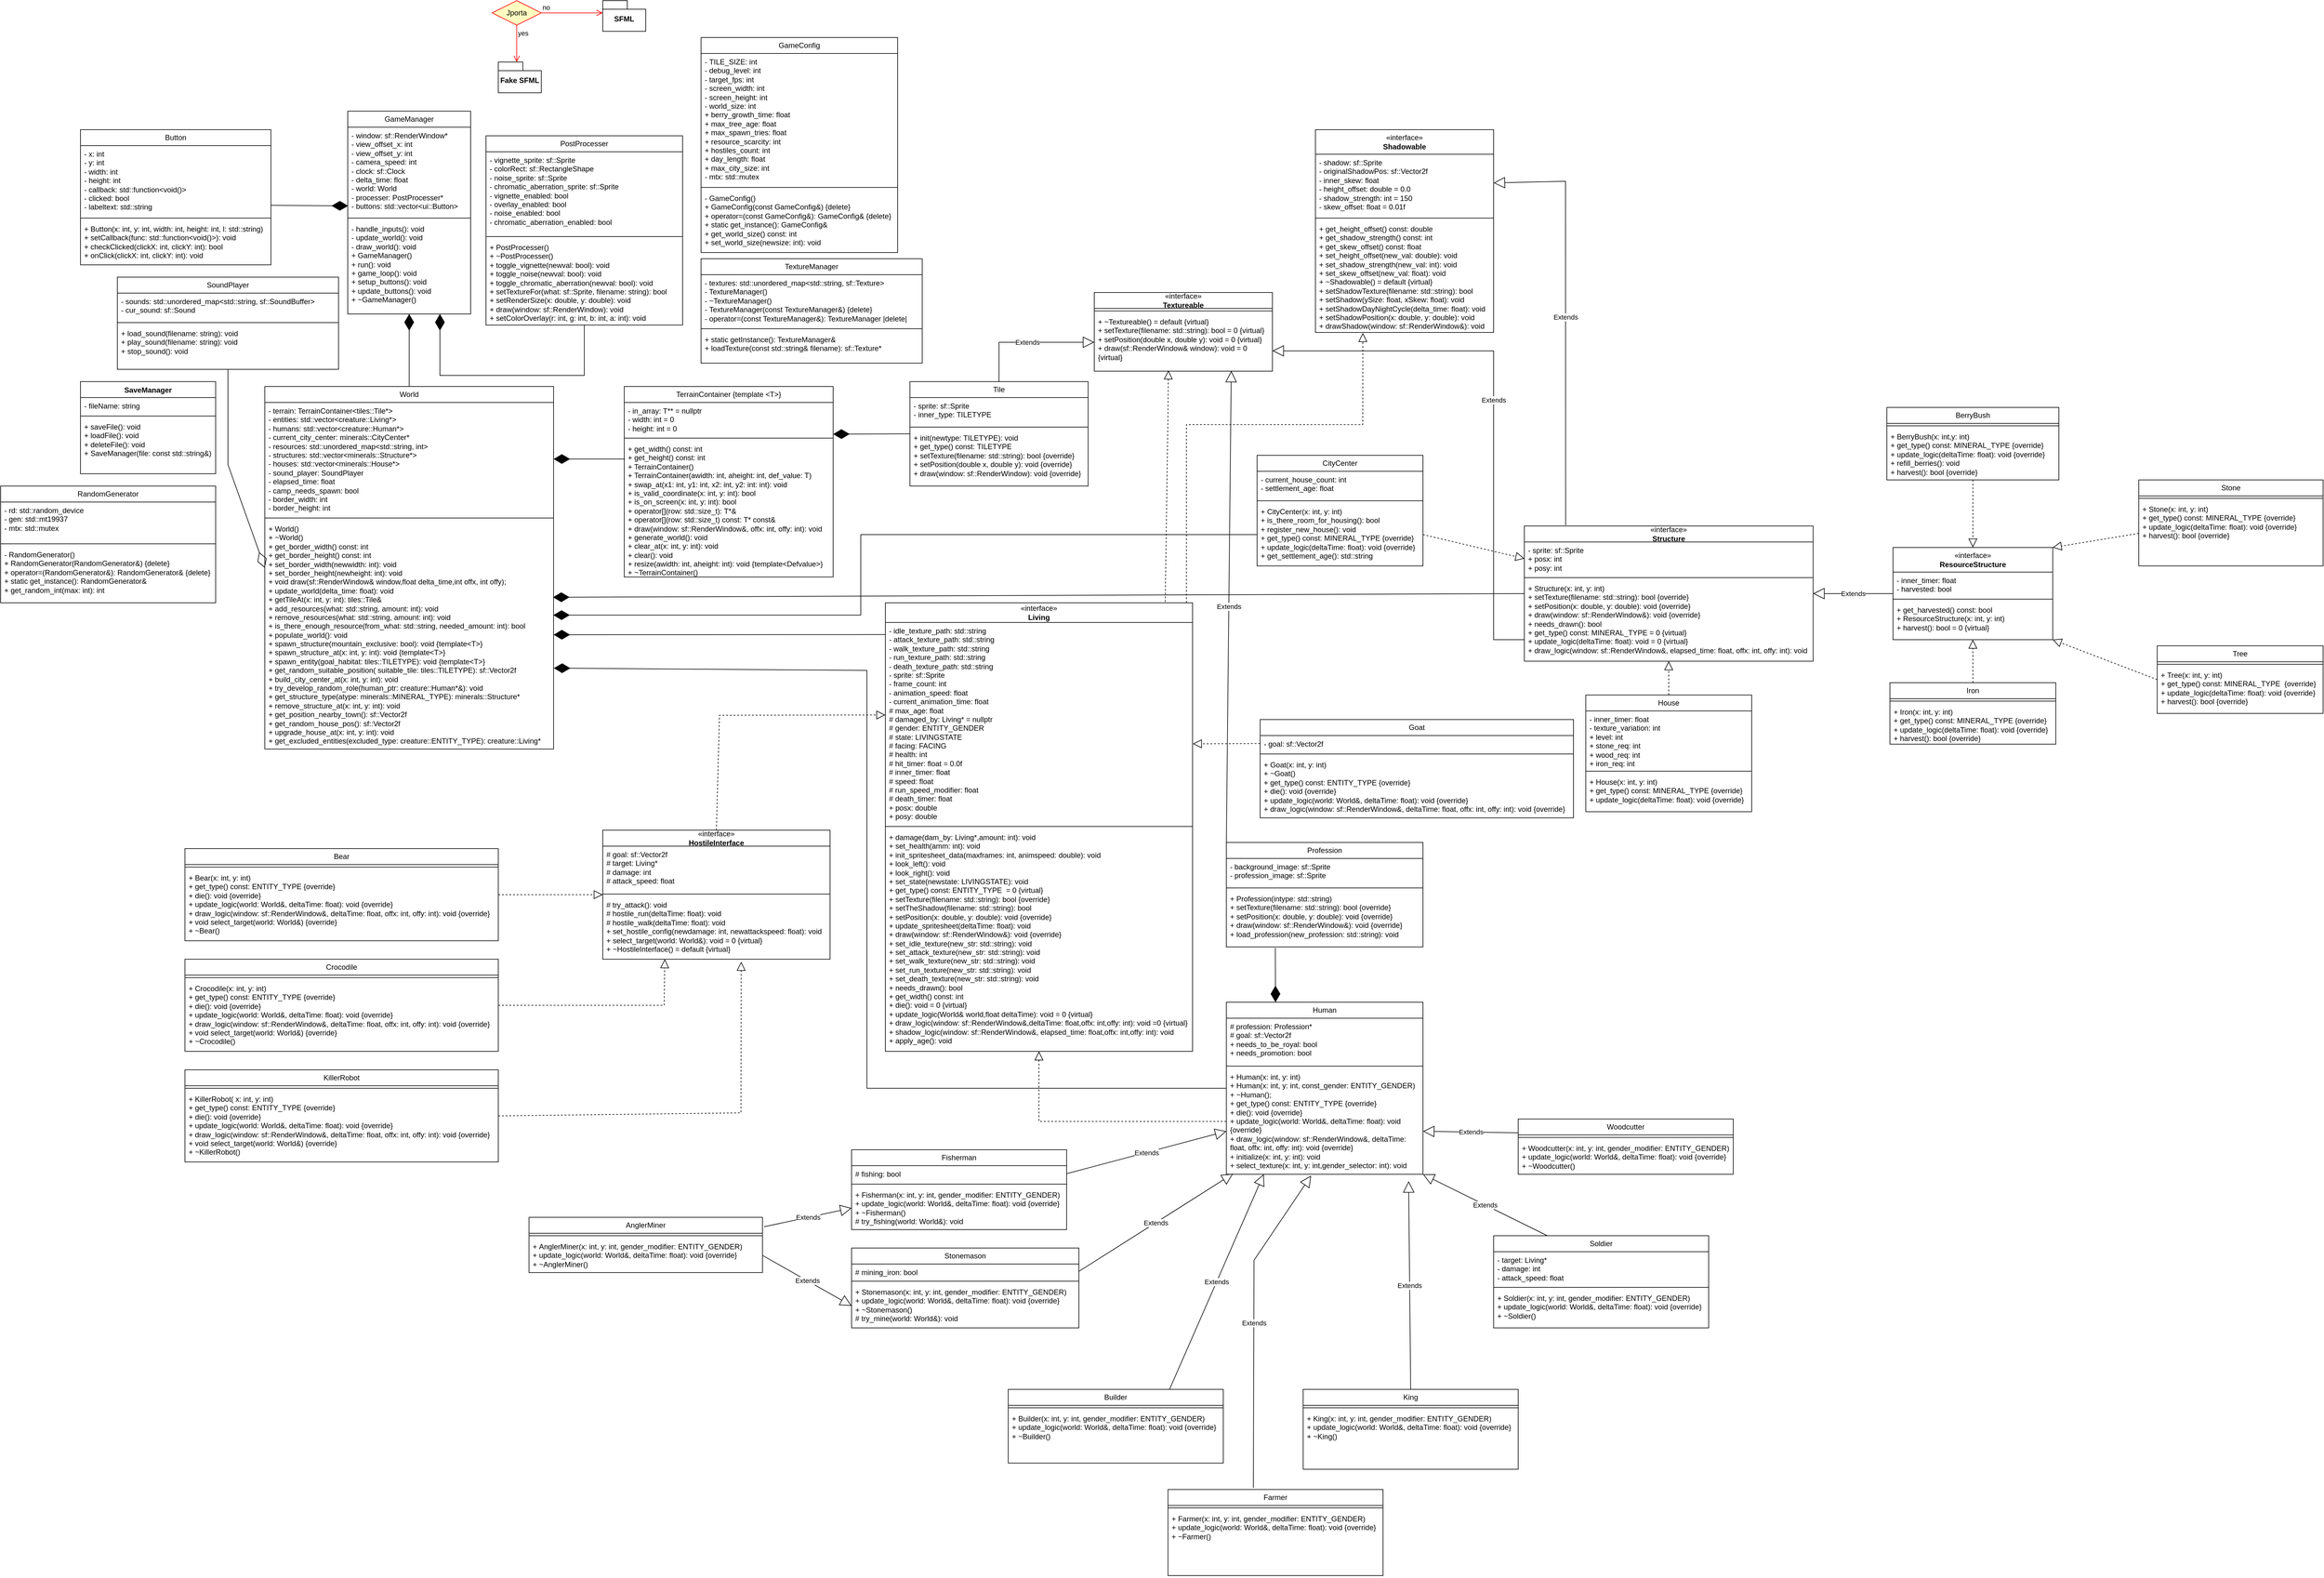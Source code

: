 <mxfile version="26.2.5">
  <diagram id="C5RBs43oDa-KdzZeNtuy" name="Page-1">
    <mxGraphModel dx="2731" dy="2170" grid="1" gridSize="10" guides="1" tooltips="1" connect="1" arrows="1" fold="1" page="1" pageScale="1" pageWidth="827" pageHeight="1169" background="none" math="0" shadow="0">
      <root>
        <mxCell id="WIyWlLk6GJQsqaUBKTNV-0" />
        <mxCell id="WIyWlLk6GJQsqaUBKTNV-1" parent="WIyWlLk6GJQsqaUBKTNV-0" />
        <mxCell id="12iLxfwusQhPmBF76erP-1" value="GameManager" style="html=1;whiteSpace=wrap;shape=swimlane;fontStyle=0;startSize=26;childLayout=stackLayout;horizontal=1;fillColor=none;horizontalStack=0;resizeParent=1;resizeParentMax=0;resizeLast=0;collapsible=1;marginBottom=0;" parent="WIyWlLk6GJQsqaUBKTNV-1" vertex="1">
          <mxGeometry x="65" y="-270" width="200" height="330" as="geometry" />
        </mxCell>
        <mxCell id="AKh80FKi0b8XwNm-L5GY-10" value="- window: sf::RenderWindow*&amp;nbsp;&lt;div&gt;-&amp;nbsp;view_offset_x: int&lt;/div&gt;&lt;div&gt;-&amp;nbsp;view_offset_y: int&lt;/div&gt;&lt;div&gt;- camera_speed: int&lt;/div&gt;&lt;div&gt;- clock: sf::Clock&lt;/div&gt;&lt;div&gt;- delta_time: float&lt;/div&gt;&lt;div&gt;- world: World&lt;/div&gt;&lt;div&gt;- processer: PostProcesser*&lt;/div&gt;&lt;div&gt;- buttons:&amp;nbsp;std::vector&amp;lt;ui::Button&amp;gt;&lt;/div&gt;" style="text;strokeColor=none;fillColor=none;align=left;verticalAlign=top;spacingLeft=4;spacingRight=4;overflow=hidden;rotatable=0;points=[[0,0.5],[1,0.5]];portConstraint=eastwest;whiteSpace=wrap;html=1;" parent="12iLxfwusQhPmBF76erP-1" vertex="1">
          <mxGeometry y="26" width="200" height="144" as="geometry" />
        </mxCell>
        <mxCell id="AKh80FKi0b8XwNm-L5GY-7" value="" style="line;strokeWidth=1;fillColor=none;align=left;verticalAlign=middle;spacingTop=-1;spacingLeft=3;spacingRight=3;rotatable=0;labelPosition=right;points=[];portConstraint=eastwest;strokeColor=inherit;" parent="12iLxfwusQhPmBF76erP-1" vertex="1">
          <mxGeometry y="170" width="200" height="8" as="geometry" />
        </mxCell>
        <mxCell id="AKh80FKi0b8XwNm-L5GY-11" value="-&amp;nbsp;handle_inputs(): void&lt;div&gt;-&amp;nbsp;update_world(): void&lt;/div&gt;&lt;div&gt;- draw_world(): void&lt;/div&gt;&lt;div&gt;+ GameManager()&lt;/div&gt;&lt;div&gt;+ run(): void&lt;/div&gt;&lt;div&gt;+ game_loop(): void&lt;/div&gt;&lt;div&gt;+ setup_buttons(): void&lt;/div&gt;&lt;div&gt;+ update_buttons(): void&lt;/div&gt;&lt;div&gt;+ ~GameManager()&lt;/div&gt;" style="text;strokeColor=none;fillColor=none;align=left;verticalAlign=top;spacingLeft=4;spacingRight=4;overflow=hidden;rotatable=0;points=[[0,0.5],[1,0.5]];portConstraint=eastwest;whiteSpace=wrap;html=1;" parent="12iLxfwusQhPmBF76erP-1" vertex="1">
          <mxGeometry y="178" width="200" height="152" as="geometry" />
        </mxCell>
        <mxCell id="12iLxfwusQhPmBF76erP-2" value="GameConfig" style="html=1;whiteSpace=wrap;shape=swimlane;fontStyle=0;startSize=26;childLayout=stackLayout;horizontal=1;fillColor=none;horizontalStack=0;resizeParent=1;resizeParentMax=0;resizeLast=0;collapsible=1;marginBottom=0;" parent="WIyWlLk6GJQsqaUBKTNV-1" vertex="1">
          <mxGeometry x="640" y="-390" width="320" height="350" as="geometry" />
        </mxCell>
        <mxCell id="AKh80FKi0b8XwNm-L5GY-22" value="-&amp;nbsp;TILE_SIZE: int&lt;div&gt;-&amp;nbsp;debug_level: int&lt;/div&gt;&lt;div&gt;- target_fps: int&lt;/div&gt;&lt;div&gt;- screen_width: int&lt;/div&gt;&lt;div&gt;- screen_height: int&lt;/div&gt;&lt;div&gt;-&amp;nbsp;world_size: int&lt;/div&gt;&lt;div&gt;+ berry_growth_time: float&lt;/div&gt;&lt;div&gt;+ max_tree_age: float&lt;/div&gt;&lt;div&gt;+ max_spawn_tries: float&lt;/div&gt;&lt;div&gt;+ resource_scarcity: int&lt;/div&gt;&lt;div&gt;+ hostiles_count: int&lt;/div&gt;&lt;div&gt;+ day_length: float&lt;/div&gt;&lt;div&gt;+ max_city_size: int&lt;/div&gt;&lt;div&gt;- mtx: std::mutex&lt;/div&gt;" style="text;strokeColor=none;fillColor=none;align=left;verticalAlign=top;spacingLeft=4;spacingRight=4;overflow=hidden;rotatable=0;points=[[0,0.5],[1,0.5]];portConstraint=eastwest;whiteSpace=wrap;html=1;" parent="12iLxfwusQhPmBF76erP-2" vertex="1">
          <mxGeometry y="26" width="320" height="214" as="geometry" />
        </mxCell>
        <mxCell id="AKh80FKi0b8XwNm-L5GY-23" value="" style="line;strokeWidth=1;fillColor=none;align=left;verticalAlign=middle;spacingTop=-1;spacingLeft=3;spacingRight=3;rotatable=0;labelPosition=right;points=[];portConstraint=eastwest;strokeColor=inherit;" parent="12iLxfwusQhPmBF76erP-2" vertex="1">
          <mxGeometry y="240" width="320" height="8" as="geometry" />
        </mxCell>
        <mxCell id="AKh80FKi0b8XwNm-L5GY-24" value="- GameConfig()&lt;div&gt;+&amp;nbsp;GameConfig(const GameConfig&amp;amp;) {delete}&lt;/div&gt;&lt;div&gt;+ operator=(const GameConfig&amp;amp;):&amp;nbsp;&lt;span style=&quot;background-color: transparent; color: light-dark(rgb(0, 0, 0), rgb(255, 255, 255));&quot;&gt;GameConfig&amp;amp; {delete}&lt;/span&gt;&lt;/div&gt;&lt;div&gt;&lt;span style=&quot;background-color: transparent; color: light-dark(rgb(0, 0, 0), rgb(255, 255, 255));&quot;&gt;+ static get_instance(): GameConfig&amp;amp;&lt;/span&gt;&lt;/div&gt;&lt;div&gt;+&amp;nbsp;get_world_size() const: int&lt;/div&gt;&lt;div&gt;+ set_world_size(newsize: int): void&lt;/div&gt;" style="text;strokeColor=none;fillColor=none;align=left;verticalAlign=top;spacingLeft=4;spacingRight=4;overflow=hidden;rotatable=0;points=[[0,0.5],[1,0.5]];portConstraint=eastwest;whiteSpace=wrap;html=1;" parent="12iLxfwusQhPmBF76erP-2" vertex="1">
          <mxGeometry y="248" width="320" height="102" as="geometry" />
        </mxCell>
        <mxCell id="12iLxfwusQhPmBF76erP-3" value="PostProcesser" style="html=1;whiteSpace=wrap;shape=swimlane;fontStyle=0;startSize=26;childLayout=stackLayout;horizontal=1;fillColor=none;horizontalStack=0;resizeParent=1;resizeParentMax=0;resizeLast=0;collapsible=1;marginBottom=0;" parent="WIyWlLk6GJQsqaUBKTNV-1" vertex="1">
          <mxGeometry x="290" y="-230" width="320" height="308" as="geometry" />
        </mxCell>
        <mxCell id="AKh80FKi0b8XwNm-L5GY-12" value="-&amp;nbsp;vignette_sprite: sf::Sprite&lt;div&gt;- colorRect: sf::RectangleShape&lt;/div&gt;&lt;div&gt;- noise_sprit&lt;span style=&quot;background-color: transparent; color: light-dark(rgb(0, 0, 0), rgb(255, 255, 255));&quot;&gt;e: sf::Sprite&lt;/span&gt;&lt;/div&gt;&lt;div&gt;-&amp;nbsp;chromatic_aberration_sprit&lt;span style=&quot;background-color: transparent; color: light-dark(rgb(0, 0, 0), rgb(255, 255, 255));&quot;&gt;e: sf::Sprite&lt;/span&gt;&lt;/div&gt;&lt;div&gt;-&amp;nbsp;vignette_enabled&lt;span style=&quot;background-color: transparent; color: light-dark(rgb(0, 0, 0), rgb(255, 255, 255));&quot;&gt;: bool&lt;/span&gt;&lt;/div&gt;&lt;div&gt;- overlay_enabled&lt;span style=&quot;background-color: transparent; color: light-dark(rgb(0, 0, 0), rgb(255, 255, 255));&quot;&gt;: bool&lt;/span&gt;&lt;/div&gt;&lt;div&gt;- noise_enabled&lt;span style=&quot;background-color: transparent; color: light-dark(rgb(0, 0, 0), rgb(255, 255, 255));&quot;&gt;: bool&lt;/span&gt;&lt;/div&gt;&lt;div&gt;-&amp;nbsp;chromatic_aberration_enabled&lt;span style=&quot;background-color: transparent; color: light-dark(rgb(0, 0, 0), rgb(255, 255, 255));&quot;&gt;: bool&lt;/span&gt;&lt;/div&gt;" style="text;strokeColor=none;fillColor=none;align=left;verticalAlign=top;spacingLeft=4;spacingRight=4;overflow=hidden;rotatable=0;points=[[0,0.5],[1,0.5]];portConstraint=eastwest;whiteSpace=wrap;html=1;" parent="12iLxfwusQhPmBF76erP-3" vertex="1">
          <mxGeometry y="26" width="320" height="134" as="geometry" />
        </mxCell>
        <mxCell id="AKh80FKi0b8XwNm-L5GY-15" value="" style="line;strokeWidth=1;fillColor=none;align=left;verticalAlign=middle;spacingTop=-1;spacingLeft=3;spacingRight=3;rotatable=0;labelPosition=right;points=[];portConstraint=eastwest;strokeColor=inherit;" parent="12iLxfwusQhPmBF76erP-3" vertex="1">
          <mxGeometry y="160" width="320" height="8" as="geometry" />
        </mxCell>
        <mxCell id="AKh80FKi0b8XwNm-L5GY-14" value="+&amp;nbsp;PostProcesser()&lt;div&gt;+ ~PostProcesser()&lt;/div&gt;&lt;div&gt;+&amp;nbsp;toggle_vignette(newval: bool): void&lt;/div&gt;&lt;div&gt;+&amp;nbsp;toggle_noise(&lt;span style=&quot;background-color: transparent; color: light-dark(rgb(0, 0, 0), rgb(255, 255, 255));&quot;&gt;newval:&amp;nbsp;&lt;/span&gt;&lt;span style=&quot;background-color: transparent; color: light-dark(rgb(0, 0, 0), rgb(255, 255, 255));&quot;&gt;bool): void&lt;/span&gt;&lt;/div&gt;&lt;div&gt;+&amp;nbsp;toggle_chromatic_aberration(newval: bool): void&lt;/div&gt;&lt;div&gt;+&amp;nbsp;setTextureFor(what:&amp;nbsp;&lt;span style=&quot;background-color: transparent; color: light-dark(rgb(0, 0, 0), rgb(255, 255, 255));&quot;&gt;sf::Sprite&lt;/span&gt;&lt;span style=&quot;background-color: transparent; color: light-dark(rgb(0, 0, 0), rgb(255, 255, 255));&quot;&gt;, filename:&amp;nbsp;&lt;/span&gt;&lt;span style=&quot;background-color: transparent; color: light-dark(rgb(0, 0, 0), rgb(255, 255, 255));&quot;&gt;string&lt;/span&gt;&lt;span style=&quot;background-color: transparent; color: light-dark(rgb(0, 0, 0), rgb(255, 255, 255));&quot;&gt;): bool&lt;/span&gt;&lt;/div&gt;&lt;div&gt;+&amp;nbsp;setRenderSize(x&lt;span style=&quot;background-color: transparent; color: light-dark(rgb(0, 0, 0), rgb(255, 255, 255));&quot;&gt;: double&lt;/span&gt;&lt;span style=&quot;background-color: transparent; color: light-dark(rgb(0, 0, 0), rgb(255, 255, 255));&quot;&gt;, y: double): void&lt;/span&gt;&lt;/div&gt;&lt;div&gt;+ draw(window:&amp;nbsp;&lt;span style=&quot;background-color: transparent; color: light-dark(rgb(0, 0, 0), rgb(255, 255, 255));&quot;&gt;sf::RenderWindow&lt;/span&gt;&lt;span style=&quot;background-color: transparent; color: light-dark(rgb(0, 0, 0), rgb(255, 255, 255));&quot;&gt;): void&lt;/span&gt;&lt;/div&gt;&lt;div&gt;+&amp;nbsp;setColorOverlay(r&lt;span style=&quot;background-color: transparent; color: light-dark(rgb(0, 0, 0), rgb(255, 255, 255));&quot;&gt;: int&lt;/span&gt;&lt;span style=&quot;background-color: transparent; color: light-dark(rgb(0, 0, 0), rgb(255, 255, 255));&quot;&gt;, g&lt;/span&gt;&lt;span style=&quot;background-color: transparent; color: light-dark(rgb(0, 0, 0), rgb(255, 255, 255));&quot;&gt;: int&lt;/span&gt;&lt;span style=&quot;background-color: transparent; color: light-dark(rgb(0, 0, 0), rgb(255, 255, 255));&quot;&gt;, b&lt;/span&gt;&lt;span style=&quot;background-color: transparent; color: light-dark(rgb(0, 0, 0), rgb(255, 255, 255));&quot;&gt;: int&lt;/span&gt;&lt;span style=&quot;background-color: transparent; color: light-dark(rgb(0, 0, 0), rgb(255, 255, 255));&quot;&gt;, a: int): void&lt;/span&gt;&lt;/div&gt;" style="text;strokeColor=none;fillColor=none;align=left;verticalAlign=top;spacingLeft=4;spacingRight=4;overflow=hidden;rotatable=0;points=[[0,0.5],[1,0.5]];portConstraint=eastwest;whiteSpace=wrap;html=1;" parent="12iLxfwusQhPmBF76erP-3" vertex="1">
          <mxGeometry y="168" width="320" height="140" as="geometry" />
        </mxCell>
        <mxCell id="12iLxfwusQhPmBF76erP-4" value="Profession" style="html=1;whiteSpace=wrap;shape=swimlane;fontStyle=0;startSize=26;childLayout=stackLayout;horizontal=1;fillColor=none;horizontalStack=0;resizeParent=1;resizeParentMax=0;resizeLast=0;collapsible=1;marginBottom=0;" parent="WIyWlLk6GJQsqaUBKTNV-1" vertex="1">
          <mxGeometry x="1495" y="920" width="320" height="170" as="geometry" />
        </mxCell>
        <mxCell id="nythkSt9c0sXx7zMsBuC-1" value="-&amp;nbsp;background_image: sf::Sprite&lt;div&gt;- profession_image: sf::Sprite&lt;/div&gt;" style="text;strokeColor=none;fillColor=none;align=left;verticalAlign=top;spacingLeft=4;spacingRight=4;overflow=hidden;rotatable=0;points=[[0,0.5],[1,0.5]];portConstraint=eastwest;whiteSpace=wrap;html=1;" parent="12iLxfwusQhPmBF76erP-4" vertex="1">
          <mxGeometry y="26" width="320" height="44" as="geometry" />
        </mxCell>
        <mxCell id="nythkSt9c0sXx7zMsBuC-3" value="" style="line;strokeWidth=1;fillColor=none;align=left;verticalAlign=middle;spacingTop=-1;spacingLeft=3;spacingRight=3;rotatable=0;labelPosition=right;points=[];portConstraint=eastwest;strokeColor=inherit;" parent="12iLxfwusQhPmBF76erP-4" vertex="1">
          <mxGeometry y="70" width="320" height="8" as="geometry" />
        </mxCell>
        <mxCell id="nythkSt9c0sXx7zMsBuC-4" value="+ Profession(intype: std::string)&lt;div&gt;+ setTexture(filename: std::string):&amp;nbsp;&lt;span style=&quot;background-color: transparent; color: light-dark(rgb(0, 0, 0), rgb(255, 255, 255));&quot;&gt;bool&lt;/span&gt;&lt;span style=&quot;background-color: transparent; color: light-dark(rgb(0, 0, 0), rgb(255, 255, 255));&quot;&gt;&amp;nbsp;{override}&lt;/span&gt;&lt;/div&gt;&lt;div&gt;&lt;div&gt;+ setPosition(x:&amp;nbsp;&lt;span style=&quot;background-color: transparent; color: light-dark(rgb(0, 0, 0), rgb(255, 255, 255));&quot;&gt;double&lt;/span&gt;&lt;span style=&quot;background-color: transparent; color: light-dark(rgb(0, 0, 0), rgb(255, 255, 255));&quot;&gt;, y:&amp;nbsp;&lt;/span&gt;&lt;span style=&quot;background-color: transparent; color: light-dark(rgb(0, 0, 0), rgb(255, 255, 255));&quot;&gt;double&lt;/span&gt;&lt;span style=&quot;background-color: transparent; color: light-dark(rgb(0, 0, 0), rgb(255, 255, 255));&quot;&gt;):&amp;nbsp;&lt;/span&gt;&lt;span style=&quot;background-color: transparent; color: light-dark(rgb(0, 0, 0), rgb(255, 255, 255));&quot;&gt;void&lt;/span&gt;&lt;span style=&quot;background-color: transparent; color: light-dark(rgb(0, 0, 0), rgb(255, 255, 255));&quot;&gt;&amp;nbsp;{override}&lt;/span&gt;&lt;/div&gt;&lt;/div&gt;&lt;div&gt;&lt;span style=&quot;background-color: transparent; color: light-dark(rgb(0, 0, 0), rgb(255, 255, 255));&quot;&gt;+&amp;nbsp;&lt;/span&gt;&lt;span style=&quot;background-color: transparent;&quot;&gt;draw(window:&amp;nbsp;&lt;/span&gt;&lt;span style=&quot;background-color: transparent; color: light-dark(rgb(0, 0, 0), rgb(255, 255, 255));&quot;&gt;sf::RenderWindow&amp;amp;&lt;/span&gt;&lt;span style=&quot;background-color: transparent; color: light-dark(rgb(0, 0, 0), rgb(255, 255, 255));&quot;&gt;): void {override}&lt;/span&gt;&lt;/div&gt;&lt;div&gt;&lt;span style=&quot;background-color: transparent; color: light-dark(rgb(0, 0, 0), rgb(255, 255, 255));&quot;&gt;+&amp;nbsp;&lt;/span&gt;&lt;span style=&quot;background-color: transparent;&quot;&gt;load_profession(new_profession:&amp;nbsp;&lt;/span&gt;&lt;span style=&quot;background-color: transparent; color: light-dark(rgb(0, 0, 0), rgb(255, 255, 255));&quot;&gt;std::string&lt;/span&gt;&lt;span style=&quot;background-color: transparent; color: light-dark(rgb(0, 0, 0), rgb(255, 255, 255));&quot;&gt;):&amp;nbsp;&lt;/span&gt;&lt;span style=&quot;background-color: transparent; color: light-dark(rgb(0, 0, 0), rgb(255, 255, 255));&quot;&gt;void&lt;/span&gt;&lt;span style=&quot;background-color: transparent; color: light-dark(rgb(0, 0, 0), rgb(255, 255, 255));&quot;&gt;&amp;nbsp;&lt;/span&gt;&lt;/div&gt;" style="text;strokeColor=none;fillColor=none;align=left;verticalAlign=top;spacingLeft=4;spacingRight=4;overflow=hidden;rotatable=0;points=[[0,0.5],[1,0.5]];portConstraint=eastwest;whiteSpace=wrap;html=1;" parent="12iLxfwusQhPmBF76erP-4" vertex="1">
          <mxGeometry y="78" width="320" height="92" as="geometry" />
        </mxCell>
        <mxCell id="12iLxfwusQhPmBF76erP-5" value="RandomGenerator" style="html=1;whiteSpace=wrap;shape=swimlane;fontStyle=0;startSize=26;childLayout=stackLayout;horizontal=1;fillColor=none;horizontalStack=0;resizeParent=1;resizeParentMax=0;resizeLast=0;collapsible=1;marginBottom=0;" parent="WIyWlLk6GJQsqaUBKTNV-1" vertex="1">
          <mxGeometry x="-500" y="340" width="350" height="190" as="geometry" />
        </mxCell>
        <mxCell id="AKh80FKi0b8XwNm-L5GY-30" value="- rd:&amp;nbsp;std::random_device&amp;nbsp;&lt;div&gt;- gen:&amp;nbsp;std::mt19937&lt;/div&gt;&lt;div&gt;- mtx: std::mutex&lt;/div&gt;" style="text;strokeColor=none;fillColor=none;align=left;verticalAlign=top;spacingLeft=4;spacingRight=4;overflow=hidden;rotatable=0;points=[[0,0.5],[1,0.5]];portConstraint=eastwest;whiteSpace=wrap;html=1;" parent="12iLxfwusQhPmBF76erP-5" vertex="1">
          <mxGeometry y="26" width="350" height="64" as="geometry" />
        </mxCell>
        <mxCell id="AKh80FKi0b8XwNm-L5GY-31" value="" style="line;strokeWidth=1;fillColor=none;align=left;verticalAlign=middle;spacingTop=-1;spacingLeft=3;spacingRight=3;rotatable=0;labelPosition=right;points=[];portConstraint=eastwest;strokeColor=inherit;" parent="12iLxfwusQhPmBF76erP-5" vertex="1">
          <mxGeometry y="90" width="350" height="8" as="geometry" />
        </mxCell>
        <mxCell id="AKh80FKi0b8XwNm-L5GY-32" value="-&amp;nbsp;RandomGenerator()&lt;div&gt;+&amp;nbsp;RandomGenerator(RandomGenerator&amp;amp;) {delete}&lt;/div&gt;&lt;div&gt;+ operator=(RandomGenerator&amp;amp;):&amp;nbsp;&lt;span style=&quot;background-color: transparent; color: light-dark(rgb(0, 0, 0), rgb(255, 255, 255));&quot;&gt;RandomGenerator&amp;amp;&lt;/span&gt;&lt;span style=&quot;background-color: transparent; color: light-dark(rgb(0, 0, 0), rgb(255, 255, 255));&quot;&gt;&amp;nbsp;{delete}&lt;/span&gt;&lt;/div&gt;&lt;div&gt;+&amp;nbsp;&lt;span style=&quot;background-color: transparent;&quot;&gt;static get_instance():&amp;nbsp;&lt;/span&gt;&lt;span style=&quot;background-color: transparent; color: light-dark(rgb(0, 0, 0), rgb(255, 255, 255));&quot;&gt;RandomGenerator&amp;amp;&lt;/span&gt;&lt;/div&gt;&lt;div&gt;+&amp;nbsp;&lt;span style=&quot;background-color: transparent; color: light-dark(rgb(0, 0, 0), rgb(255, 255, 255));&quot;&gt;get_random_int(max: int): int&lt;/span&gt;&lt;/div&gt;" style="text;strokeColor=none;fillColor=none;align=left;verticalAlign=top;spacingLeft=4;spacingRight=4;overflow=hidden;rotatable=0;points=[[0,0.5],[1,0.5]];portConstraint=eastwest;whiteSpace=wrap;html=1;" parent="12iLxfwusQhPmBF76erP-5" vertex="1">
          <mxGeometry y="98" width="350" height="92" as="geometry" />
        </mxCell>
        <mxCell id="12iLxfwusQhPmBF76erP-7" value="«interface»&lt;br&gt;&lt;b&gt;Shadowable&lt;/b&gt;" style="html=1;whiteSpace=wrap;shape=swimlane;fontStyle=0;startSize=40;childLayout=stackLayout;horizontal=1;fillColor=none;horizontalStack=0;resizeParent=1;resizeParentMax=0;resizeLast=0;collapsible=1;marginBottom=0;" parent="WIyWlLk6GJQsqaUBKTNV-1" vertex="1">
          <mxGeometry x="1640" y="-240" width="290" height="330" as="geometry" />
        </mxCell>
        <mxCell id="pheSlHdzongKRnObtX5m-0" value="- shadow: sf::Sprite&lt;div&gt;-&amp;nbsp;originalShadowPos: sf::Vector2f&lt;/div&gt;&lt;div&gt;-&amp;nbsp;inner_skew: float&lt;/div&gt;&lt;div&gt;-&amp;nbsp;height_offset: double = 0.0&lt;/div&gt;&lt;div&gt;- shadow_strength: int = 150&lt;/div&gt;&lt;div&gt;- skew_offset: float = 0.01f&lt;/div&gt;" style="text;strokeColor=none;fillColor=none;align=left;verticalAlign=top;spacingLeft=4;spacingRight=4;overflow=hidden;rotatable=0;points=[[0,0.5],[1,0.5]];portConstraint=eastwest;whiteSpace=wrap;html=1;" vertex="1" parent="12iLxfwusQhPmBF76erP-7">
          <mxGeometry y="40" width="290" height="100" as="geometry" />
        </mxCell>
        <mxCell id="pheSlHdzongKRnObtX5m-1" value="" style="line;strokeWidth=1;fillColor=none;align=left;verticalAlign=middle;spacingTop=-1;spacingLeft=3;spacingRight=3;rotatable=0;labelPosition=right;points=[];portConstraint=eastwest;strokeColor=inherit;" vertex="1" parent="12iLxfwusQhPmBF76erP-7">
          <mxGeometry y="140" width="290" height="8" as="geometry" />
        </mxCell>
        <mxCell id="pheSlHdzongKRnObtX5m-2" value="+&amp;nbsp;&lt;span style=&quot;background-color: transparent;&quot;&gt;get_height_offset() const: double&lt;/span&gt;&lt;div&gt;&lt;span style=&quot;white-space: normal;&quot;&gt;+ get_shadow_strength() const: int&lt;/span&gt;&lt;/div&gt;&lt;div&gt;&lt;span style=&quot;white-space: normal;&quot;&gt;+ get_skew_offset() const:&amp;nbsp;&lt;/span&gt;&lt;span style=&quot;background-color: transparent; color: light-dark(rgb(0, 0, 0), rgb(255, 255, 255));&quot;&gt;float&lt;/span&gt;&lt;/div&gt;&lt;div&gt;&lt;span style=&quot;white-space: normal;&quot;&gt;+ set_height_offset(new_val: double): void&lt;/span&gt;&lt;/div&gt;&lt;div&gt;&lt;span style=&quot;white-space: normal;&quot;&gt;+ set_shadow_strength(new_val: int): void&lt;/span&gt;&lt;/div&gt;&lt;div&gt;&lt;span style=&quot;white-space: normal;&quot;&gt;+ set_skew_offset(new_val: float): void&lt;/span&gt;&lt;/div&gt;&lt;div&gt;&lt;span style=&quot;white-space: pre; white-space: normal;&quot;&gt;&#x9;&#x9;&lt;/span&gt;&lt;/div&gt;&lt;div&gt;&lt;span style=&quot;white-space: normal;&quot;&gt;+ ~Shadowable() = default {&lt;/span&gt;&lt;span style=&quot;background-color: transparent; color: light-dark(rgb(0, 0, 0), rgb(255, 255, 255));&quot;&gt;virtual&lt;/span&gt;&lt;span style=&quot;background-color: transparent; color: light-dark(rgb(0, 0, 0), rgb(255, 255, 255));&quot;&gt;}&lt;/span&gt;&lt;/div&gt;&lt;div&gt;&lt;span style=&quot;white-space: pre; white-space: normal;&quot;&gt;&#x9;&#x9;&lt;/span&gt;&lt;/div&gt;&lt;div&gt;&lt;span style=&quot;white-space: normal;&quot;&gt;+ setShadowTexture(filename: std::string): bool&lt;/span&gt;&lt;/div&gt;&lt;div&gt;&lt;span style=&quot;white-space: pre; white-space: normal;&quot;&gt;&#x9;&#x9;&lt;/span&gt;&lt;/div&gt;&lt;div&gt;&lt;span style=&quot;white-space: normal;&quot;&gt;+ setShadow(ySize: float, xSkew: float): void&lt;/span&gt;&lt;/div&gt;&lt;div&gt;&lt;span style=&quot;white-space: pre; white-space: normal;&quot;&gt;&#x9;&#x9;&lt;/span&gt;&lt;/div&gt;&lt;div&gt;&lt;span style=&quot;white-space: normal;&quot;&gt;+ setShadowDayNightCycle(delta_time:&amp;nbsp;&lt;/span&gt;&lt;span style=&quot;background-color: transparent; color: light-dark(rgb(0, 0, 0), rgb(255, 255, 255));&quot;&gt;float&lt;/span&gt;&lt;span style=&quot;background-color: transparent; color: light-dark(rgb(0, 0, 0), rgb(255, 255, 255));&quot;&gt;): void&lt;/span&gt;&lt;/div&gt;&lt;div&gt;&lt;span style=&quot;white-space: pre; white-space: normal;&quot;&gt;&#x9;&#x9;&lt;/span&gt;&lt;/div&gt;&lt;div&gt;&lt;span style=&quot;white-space: normal;&quot;&gt;+ setShadowPosition(x: double, y: double): void&lt;/span&gt;&lt;/div&gt;&lt;div&gt;&lt;span style=&quot;white-space: pre; white-space: normal;&quot;&gt;&#x9;&#x9;&lt;/span&gt;&lt;/div&gt;&lt;div&gt;&lt;span style=&quot;white-space: normal;&quot;&gt;+ drawShadow(window:&amp;nbsp;&lt;/span&gt;&lt;span style=&quot;background-color: transparent; color: light-dark(rgb(0, 0, 0), rgb(255, 255, 255));&quot;&gt;sf::RenderWindow&amp;amp;&lt;/span&gt;&lt;span style=&quot;background-color: transparent; color: light-dark(rgb(0, 0, 0), rgb(255, 255, 255));&quot;&gt;): void&lt;/span&gt;&lt;/div&gt;" style="text;strokeColor=none;fillColor=none;align=left;verticalAlign=top;spacingLeft=4;spacingRight=4;overflow=hidden;rotatable=0;points=[[0,0.5],[1,0.5]];portConstraint=eastwest;whiteSpace=wrap;html=1;" vertex="1" parent="12iLxfwusQhPmBF76erP-7">
          <mxGeometry y="148" width="290" height="182" as="geometry" />
        </mxCell>
        <mxCell id="12iLxfwusQhPmBF76erP-8" value="SoundPlayer" style="html=1;whiteSpace=wrap;shape=swimlane;fontStyle=0;startSize=26;childLayout=stackLayout;horizontal=1;fillColor=none;horizontalStack=0;resizeParent=1;resizeParentMax=0;resizeLast=0;collapsible=1;marginBottom=0;" parent="WIyWlLk6GJQsqaUBKTNV-1" vertex="1">
          <mxGeometry x="-310" width="360" height="150" as="geometry" />
        </mxCell>
        <mxCell id="AKh80FKi0b8XwNm-L5GY-16" value="- sounds:&amp;nbsp;std::unordered_map&amp;lt;std::&lt;span style=&quot;background-color: transparent; color: light-dark(rgb(0, 0, 0), rgb(255, 255, 255));&quot;&gt;string, sf::SoundBuffer&amp;gt;&lt;/span&gt;&lt;div&gt;&lt;div&gt;- cur_sound: sf::Sound&lt;/div&gt;&lt;/div&gt;" style="text;strokeColor=none;fillColor=none;align=left;verticalAlign=top;spacingLeft=4;spacingRight=4;overflow=hidden;rotatable=0;points=[[0,0.5],[1,0.5]];portConstraint=eastwest;whiteSpace=wrap;html=1;" parent="12iLxfwusQhPmBF76erP-8" vertex="1">
          <mxGeometry y="26" width="360" height="44" as="geometry" />
        </mxCell>
        <mxCell id="AKh80FKi0b8XwNm-L5GY-17" value="" style="line;strokeWidth=1;fillColor=none;align=left;verticalAlign=middle;spacingTop=-1;spacingLeft=3;spacingRight=3;rotatable=0;labelPosition=right;points=[];portConstraint=eastwest;strokeColor=inherit;" parent="12iLxfwusQhPmBF76erP-8" vertex="1">
          <mxGeometry y="70" width="360" height="8" as="geometry" />
        </mxCell>
        <mxCell id="AKh80FKi0b8XwNm-L5GY-18" value="+ load_sound(filename: string): void&lt;div&gt;+ play_sound&lt;span style=&quot;background-color: transparent; color: light-dark(rgb(0, 0, 0), rgb(255, 255, 255));&quot;&gt;(filename: string): void&lt;/span&gt;&lt;/div&gt;&lt;div&gt;+ stop_sound(): void&lt;/div&gt;" style="text;strokeColor=none;fillColor=none;align=left;verticalAlign=top;spacingLeft=4;spacingRight=4;overflow=hidden;rotatable=0;points=[[0,0.5],[1,0.5]];portConstraint=eastwest;whiteSpace=wrap;html=1;" parent="12iLxfwusQhPmBF76erP-8" vertex="1">
          <mxGeometry y="78" width="360" height="72" as="geometry" />
        </mxCell>
        <mxCell id="12iLxfwusQhPmBF76erP-9" value="TerrainContainer {template &amp;lt;T&amp;gt;}" style="html=1;whiteSpace=wrap;shape=swimlane;fontStyle=0;startSize=26;childLayout=stackLayout;horizontal=1;fillColor=none;horizontalStack=0;resizeParent=1;resizeParentMax=0;resizeLast=0;collapsible=1;marginBottom=0;" parent="WIyWlLk6GJQsqaUBKTNV-1" vertex="1">
          <mxGeometry x="515" y="178" width="340" height="310" as="geometry" />
        </mxCell>
        <mxCell id="pheSlHdzongKRnObtX5m-7" value="- in_array: T** = nullptr&lt;div&gt;- width: int = 0&lt;/div&gt;&lt;div&gt;- height: int = 0&lt;/div&gt;" style="text;strokeColor=none;fillColor=none;align=left;verticalAlign=top;spacingLeft=4;spacingRight=4;overflow=hidden;rotatable=0;points=[[0,0.5],[1,0.5]];portConstraint=eastwest;whiteSpace=wrap;html=1;" vertex="1" parent="12iLxfwusQhPmBF76erP-9">
          <mxGeometry y="26" width="340" height="54" as="geometry" />
        </mxCell>
        <mxCell id="pheSlHdzongKRnObtX5m-8" value="" style="line;strokeWidth=1;fillColor=none;align=left;verticalAlign=middle;spacingTop=-1;spacingLeft=3;spacingRight=3;rotatable=0;labelPosition=right;points=[];portConstraint=eastwest;strokeColor=inherit;" vertex="1" parent="12iLxfwusQhPmBF76erP-9">
          <mxGeometry y="80" width="340" height="8" as="geometry" />
        </mxCell>
        <mxCell id="pheSlHdzongKRnObtX5m-9" value="+&amp;nbsp;&lt;span style=&quot;background-color: transparent;&quot;&gt;get_width() const: int&lt;/span&gt;&lt;div&gt;+ get_height() const: int&lt;/div&gt;&lt;div&gt;+ TerrainContainer()&lt;/div&gt;&lt;div&gt;+ TerrainContainer(awidth: int, aheight: int, def_value: T)&lt;/div&gt;&lt;div&gt;&lt;span style=&quot;background-color: transparent; color: light-dark(rgb(0, 0, 0), rgb(255, 255, 255));&quot;&gt;+ swap_at(x1&lt;/span&gt;&lt;span style=&quot;background-color: transparent; color: light-dark(rgb(0, 0, 0), rgb(255, 255, 255));&quot;&gt;: int&lt;/span&gt;&lt;span style=&quot;background-color: transparent; color: light-dark(rgb(0, 0, 0), rgb(255, 255, 255));&quot;&gt;, y1&lt;/span&gt;&lt;span style=&quot;background-color: transparent; color: light-dark(rgb(0, 0, 0), rgb(255, 255, 255));&quot;&gt;: int&lt;/span&gt;&lt;span style=&quot;background-color: transparent; color: light-dark(rgb(0, 0, 0), rgb(255, 255, 255));&quot;&gt;, x2&lt;/span&gt;&lt;span style=&quot;background-color: transparent; color: light-dark(rgb(0, 0, 0), rgb(255, 255, 255));&quot;&gt;: int&lt;/span&gt;&lt;span style=&quot;background-color: transparent; color: light-dark(rgb(0, 0, 0), rgb(255, 255, 255));&quot;&gt;, y2&lt;/span&gt;&lt;span style=&quot;background-color: transparent; color: light-dark(rgb(0, 0, 0), rgb(255, 255, 255));&quot;&gt;: int&lt;/span&gt;&lt;span style=&quot;background-color: transparent; color: light-dark(rgb(0, 0, 0), rgb(255, 255, 255));&quot;&gt;: int&lt;/span&gt;&lt;span style=&quot;background-color: transparent; color: light-dark(rgb(0, 0, 0), rgb(255, 255, 255));&quot;&gt;): void&lt;/span&gt;&lt;/div&gt;&lt;div&gt;+ is_valid_coordinate(x&lt;span style=&quot;background-color: transparent; color: light-dark(rgb(0, 0, 0), rgb(255, 255, 255));&quot;&gt;: int&lt;/span&gt;&lt;span style=&quot;background-color: transparent; color: light-dark(rgb(0, 0, 0), rgb(255, 255, 255));&quot;&gt;, y&lt;/span&gt;&lt;span style=&quot;background-color: transparent; color: light-dark(rgb(0, 0, 0), rgb(255, 255, 255));&quot;&gt;: int&lt;/span&gt;&lt;span style=&quot;background-color: transparent; color: light-dark(rgb(0, 0, 0), rgb(255, 255, 255));&quot;&gt;): bool&lt;/span&gt;&lt;/div&gt;&lt;div&gt;+ is_on_screen(x&lt;span style=&quot;background-color: transparent; color: light-dark(rgb(0, 0, 0), rgb(255, 255, 255));&quot;&gt;: int&lt;/span&gt;&lt;span style=&quot;background-color: transparent; color: light-dark(rgb(0, 0, 0), rgb(255, 255, 255));&quot;&gt;, y&lt;/span&gt;&lt;span style=&quot;background-color: transparent; color: light-dark(rgb(0, 0, 0), rgb(255, 255, 255));&quot;&gt;: int&lt;/span&gt;&lt;span style=&quot;background-color: transparent; color: light-dark(rgb(0, 0, 0), rgb(255, 255, 255));&quot;&gt;): bool&lt;/span&gt;&lt;/div&gt;&lt;div&gt;+ operator[](row: std::size_t):&amp;nbsp;&lt;span style=&quot;background-color: transparent; color: light-dark(rgb(0, 0, 0), rgb(255, 255, 255));&quot;&gt;T*&amp;amp;&lt;/span&gt;&lt;/div&gt;&lt;div&gt;+ operator[](row:&amp;nbsp;&lt;span style=&quot;background-color: transparent; color: light-dark(rgb(0, 0, 0), rgb(255, 255, 255));&quot;&gt;std::size_t&lt;/span&gt;&lt;span style=&quot;background-color: transparent; color: light-dark(rgb(0, 0, 0), rgb(255, 255, 255));&quot;&gt;) const: T*&amp;nbsp;&lt;/span&gt;&lt;span style=&quot;background-color: transparent; color: light-dark(rgb(0, 0, 0), rgb(255, 255, 255));&quot;&gt;const&amp;amp;&lt;/span&gt;&lt;/div&gt;&lt;div&gt;+ draw(window:&amp;nbsp;&lt;span style=&quot;background-color: transparent; color: light-dark(rgb(0, 0, 0), rgb(255, 255, 255));&quot;&gt;sf::RenderWindow&amp;amp;&lt;/span&gt;&lt;span style=&quot;background-color: transparent; color: light-dark(rgb(0, 0, 0), rgb(255, 255, 255));&quot;&gt;, offx&lt;/span&gt;&lt;span style=&quot;background-color: transparent; color: light-dark(rgb(0, 0, 0), rgb(255, 255, 255));&quot;&gt;: int&lt;/span&gt;&lt;span style=&quot;background-color: transparent; color: light-dark(rgb(0, 0, 0), rgb(255, 255, 255));&quot;&gt;, offy: int&lt;/span&gt;&lt;span style=&quot;background-color: transparent; color: light-dark(rgb(0, 0, 0), rgb(255, 255, 255));&quot;&gt;): void&lt;/span&gt;&lt;/div&gt;&lt;div&gt;+ generate_world():&amp;nbsp;&lt;span style=&quot;background-color: transparent; color: light-dark(rgb(0, 0, 0), rgb(255, 255, 255));&quot;&gt;void&lt;/span&gt;&lt;/div&gt;&lt;div&gt;+ clear_at(x&lt;span style=&quot;background-color: transparent; color: light-dark(rgb(0, 0, 0), rgb(255, 255, 255));&quot;&gt;: int&lt;/span&gt;&lt;span style=&quot;background-color: transparent; color: light-dark(rgb(0, 0, 0), rgb(255, 255, 255));&quot;&gt;, y&lt;/span&gt;&lt;span style=&quot;background-color: transparent; color: light-dark(rgb(0, 0, 0), rgb(255, 255, 255));&quot;&gt;: int&lt;/span&gt;&lt;span style=&quot;background-color: transparent; color: light-dark(rgb(0, 0, 0), rgb(255, 255, 255));&quot;&gt;): void&lt;/span&gt;&lt;/div&gt;&lt;div&gt;+ clear(): void&lt;/div&gt;&lt;div&gt;+ resize(awidth&lt;span style=&quot;background-color: transparent; color: light-dark(rgb(0, 0, 0), rgb(255, 255, 255));&quot;&gt;: int&lt;/span&gt;&lt;span style=&quot;background-color: transparent; color: light-dark(rgb(0, 0, 0), rgb(255, 255, 255));&quot;&gt;, aheight&lt;/span&gt;&lt;span style=&quot;background-color: transparent; color: light-dark(rgb(0, 0, 0), rgb(255, 255, 255));&quot;&gt;: int&lt;/span&gt;&lt;span style=&quot;background-color: transparent; color: light-dark(rgb(0, 0, 0), rgb(255, 255, 255));&quot;&gt;): void {&lt;/span&gt;&lt;span style=&quot;background-color: transparent; color: light-dark(rgb(0, 0, 0), rgb(255, 255, 255));&quot;&gt;template&amp;lt;Defvalue&amp;gt;&lt;/span&gt;&lt;span style=&quot;background-color: transparent; color: light-dark(rgb(0, 0, 0), rgb(255, 255, 255));&quot;&gt;}&lt;/span&gt;&lt;/div&gt;&lt;div&gt;+ ~TerrainContainer()&lt;/div&gt;" style="text;strokeColor=none;fillColor=none;align=left;verticalAlign=top;spacingLeft=4;spacingRight=4;overflow=hidden;rotatable=0;points=[[0,0.5],[1,0.5]];portConstraint=eastwest;whiteSpace=wrap;html=1;" vertex="1" parent="12iLxfwusQhPmBF76erP-9">
          <mxGeometry y="88" width="340" height="222" as="geometry" />
        </mxCell>
        <mxCell id="12iLxfwusQhPmBF76erP-10" value="«interface»&lt;br&gt;&lt;b&gt;Textureable&lt;/b&gt;" style="html=1;whiteSpace=wrap;shape=swimlane;fontStyle=0;startSize=26;childLayout=stackLayout;horizontal=1;fillColor=none;horizontalStack=0;resizeParent=1;resizeParentMax=0;resizeLast=0;collapsible=1;marginBottom=0;" parent="WIyWlLk6GJQsqaUBKTNV-1" vertex="1">
          <mxGeometry x="1280" y="25" width="290" height="128" as="geometry" />
        </mxCell>
        <mxCell id="pheSlHdzongKRnObtX5m-26" value="" style="line;strokeWidth=1;fillColor=none;align=left;verticalAlign=middle;spacingTop=-1;spacingLeft=3;spacingRight=3;rotatable=0;labelPosition=right;points=[];portConstraint=eastwest;strokeColor=inherit;" vertex="1" parent="12iLxfwusQhPmBF76erP-10">
          <mxGeometry y="26" width="290" height="8" as="geometry" />
        </mxCell>
        <mxCell id="pheSlHdzongKRnObtX5m-3" value="+&amp;nbsp;&lt;span style=&quot;background-color: transparent;&quot;&gt;~Textureable() = default {&lt;/span&gt;virtual&lt;span style=&quot;background-color: transparent;&quot;&gt;}&lt;/span&gt;&lt;div&gt;&lt;span style=&quot;white-space: normal;&quot;&gt;+ setTexture(filename: std::string):&amp;nbsp;&lt;/span&gt;&lt;span style=&quot;background-color: transparent; color: light-dark(rgb(0, 0, 0), rgb(255, 255, 255));&quot;&gt;bool&lt;/span&gt;&lt;span style=&quot;background-color: transparent; color: light-dark(rgb(0, 0, 0), rgb(255, 255, 255));&quot;&gt;&amp;nbsp;= 0 {&lt;/span&gt;&lt;span style=&quot;background-color: transparent; color: light-dark(rgb(0, 0, 0), rgb(255, 255, 255));&quot;&gt;virtual&lt;/span&gt;&lt;span style=&quot;background-color: transparent; color: light-dark(rgb(0, 0, 0), rgb(255, 255, 255));&quot;&gt;}&lt;/span&gt;&lt;/div&gt;&lt;div&gt;&lt;span style=&quot;white-space: normal;&quot;&gt;+ setPosition(double x, double y): void = 0 {&lt;/span&gt;&lt;span style=&quot;background-color: transparent; color: light-dark(rgb(0, 0, 0), rgb(255, 255, 255));&quot;&gt;virtual}&lt;/span&gt;&lt;/div&gt;&lt;div&gt;&lt;span style=&quot;white-space: normal;&quot;&gt;+ draw(sf::RenderWindow&amp;amp; window): void = 0 {virtual}&lt;/span&gt;&lt;/div&gt;" style="text;strokeColor=none;fillColor=none;align=left;verticalAlign=top;spacingLeft=4;spacingRight=4;overflow=hidden;rotatable=0;points=[[0,0.5],[1,0.5]];portConstraint=eastwest;whiteSpace=wrap;html=1;" vertex="1" parent="12iLxfwusQhPmBF76erP-10">
          <mxGeometry y="34" width="290" height="94" as="geometry" />
        </mxCell>
        <mxCell id="12iLxfwusQhPmBF76erP-11" value="TextureManager" style="html=1;whiteSpace=wrap;shape=swimlane;fontStyle=0;startSize=26;childLayout=stackLayout;horizontal=1;fillColor=none;horizontalStack=0;resizeParent=1;resizeParentMax=0;resizeLast=0;collapsible=1;marginBottom=0;" parent="WIyWlLk6GJQsqaUBKTNV-1" vertex="1">
          <mxGeometry x="640" y="-30" width="360" height="170" as="geometry" />
        </mxCell>
        <mxCell id="AKh80FKi0b8XwNm-L5GY-19" value="- textures:&amp;nbsp;std::unordered_map&amp;lt;std::string, sf::Texture&amp;gt;&lt;div&gt;- TextureManager()&lt;/div&gt;&lt;div&gt;- ~TextureManager()&lt;/div&gt;&lt;div&gt;-&amp;nbsp;TextureManager(const TextureManager&amp;amp;) {delete}&lt;/div&gt;&lt;div&gt;- operator=(const TextureManager&amp;amp;):&amp;nbsp;&lt;span style=&quot;background-color: transparent; color: light-dark(rgb(0, 0, 0), rgb(255, 255, 255));&quot;&gt;TextureManager&lt;/span&gt;&lt;span style=&quot;background-color: transparent; color: light-dark(rgb(0, 0, 0), rgb(255, 255, 255));&quot;&gt;&amp;nbsp;|delete|&lt;/span&gt;&lt;/div&gt;" style="text;strokeColor=none;fillColor=none;align=left;verticalAlign=top;spacingLeft=4;spacingRight=4;overflow=hidden;rotatable=0;points=[[0,0.5],[1,0.5]];portConstraint=eastwest;whiteSpace=wrap;html=1;" parent="12iLxfwusQhPmBF76erP-11" vertex="1">
          <mxGeometry y="26" width="360" height="84" as="geometry" />
        </mxCell>
        <mxCell id="AKh80FKi0b8XwNm-L5GY-20" value="" style="line;strokeWidth=1;fillColor=none;align=left;verticalAlign=middle;spacingTop=-1;spacingLeft=3;spacingRight=3;rotatable=0;labelPosition=right;points=[];portConstraint=eastwest;strokeColor=inherit;" parent="12iLxfwusQhPmBF76erP-11" vertex="1">
          <mxGeometry y="110" width="360" height="8" as="geometry" />
        </mxCell>
        <mxCell id="AKh80FKi0b8XwNm-L5GY-21" value="+&amp;nbsp;&lt;span style=&quot;background-color: transparent;&quot;&gt;static getInstance():&amp;nbsp;&lt;/span&gt;TextureManager&amp;amp;&lt;div&gt;&lt;span style=&quot;background-color: transparent; color: light-dark(rgb(0, 0, 0), rgb(255, 255, 255));&quot;&gt;+ loadTexture(const std::string&amp;amp; filename):&amp;nbsp;&lt;/span&gt;&lt;span style=&quot;background-color: transparent; color: light-dark(rgb(0, 0, 0), rgb(255, 255, 255));&quot;&gt;sf::Texture*&lt;/span&gt;&lt;/div&gt;" style="text;strokeColor=none;fillColor=none;align=left;verticalAlign=top;spacingLeft=4;spacingRight=4;overflow=hidden;rotatable=0;points=[[0,0.5],[1,0.5]];portConstraint=eastwest;whiteSpace=wrap;html=1;" parent="12iLxfwusQhPmBF76erP-11" vertex="1">
          <mxGeometry y="118" width="360" height="52" as="geometry" />
        </mxCell>
        <mxCell id="12iLxfwusQhPmBF76erP-13" value="World" style="html=1;whiteSpace=wrap;shape=swimlane;fontStyle=0;startSize=26;childLayout=stackLayout;horizontal=1;fillColor=none;horizontalStack=0;resizeParent=1;resizeParentMax=0;resizeLast=0;collapsible=1;marginBottom=0;" parent="WIyWlLk6GJQsqaUBKTNV-1" vertex="1">
          <mxGeometry x="-70" y="178" width="470" height="590" as="geometry" />
        </mxCell>
        <mxCell id="pheSlHdzongKRnObtX5m-4" value="- terrain: TerrainContainer&amp;lt;tiles::Tile*&amp;gt;&lt;div&gt;- entities:&amp;nbsp;std::vector&amp;lt;creature::Living*&amp;gt;&lt;/div&gt;&lt;div&gt;- humans:&amp;nbsp;std::vector&amp;lt;creature::Human*&amp;gt;&lt;/div&gt;&lt;div&gt;- current_city_center: minerals::CityCenter*&lt;/div&gt;&lt;div&gt;-&amp;nbsp;resources:&amp;nbsp;std::unordered_map&amp;lt;std::string, int&amp;gt;&lt;/div&gt;&lt;div&gt;-&amp;nbsp;structures:&amp;nbsp;std::vector&amp;lt;minerals::Structure*&amp;gt;&lt;/div&gt;&lt;div&gt;- houses:&amp;nbsp;std::vector&amp;lt;minerals::House*&amp;gt;&lt;/div&gt;&lt;div&gt;-&amp;nbsp;sound_player: SoundPlayer&lt;/div&gt;&lt;div&gt;-&amp;nbsp;elapsed_time: float&lt;/div&gt;&lt;div&gt;-&amp;nbsp;camp_needs_spawn: bool&lt;/div&gt;&lt;div&gt;-&amp;nbsp;border_width: int&lt;/div&gt;&lt;div&gt;- border_height: int&lt;/div&gt;" style="text;strokeColor=none;fillColor=none;align=left;verticalAlign=top;spacingLeft=4;spacingRight=4;overflow=hidden;rotatable=0;points=[[0,0.5],[1,0.5]];portConstraint=eastwest;whiteSpace=wrap;html=1;" vertex="1" parent="12iLxfwusQhPmBF76erP-13">
          <mxGeometry y="26" width="470" height="184" as="geometry" />
        </mxCell>
        <mxCell id="pheSlHdzongKRnObtX5m-5" value="" style="line;strokeWidth=1;fillColor=none;align=left;verticalAlign=middle;spacingTop=-1;spacingLeft=3;spacingRight=3;rotatable=0;labelPosition=right;points=[];portConstraint=eastwest;strokeColor=inherit;" vertex="1" parent="12iLxfwusQhPmBF76erP-13">
          <mxGeometry y="210" width="470" height="8" as="geometry" />
        </mxCell>
        <mxCell id="pheSlHdzongKRnObtX5m-6" value="+ World()&lt;div&gt;+ ~World()&lt;/div&gt;&lt;div&gt;+&amp;nbsp;&lt;span style=&quot;background-color: transparent;&quot;&gt;get_border_width() const: int&lt;/span&gt;&lt;/div&gt;&lt;div&gt;&lt;span style=&quot;white-space: normal;&quot;&gt;+ get_border_height() const: int&lt;/span&gt;&lt;/div&gt;&lt;div&gt;&lt;span style=&quot;white-space: normal;&quot;&gt;+ set_border_width(newwidth: int):&lt;/span&gt;&lt;span style=&quot;background-color: transparent; color: light-dark(rgb(0, 0, 0), rgb(255, 255, 255));&quot;&gt;&amp;nbsp;&lt;/span&gt;&lt;span style=&quot;background-color: transparent; color: light-dark(rgb(0, 0, 0), rgb(255, 255, 255));&quot;&gt;void&lt;/span&gt;&lt;/div&gt;&lt;div&gt;&lt;span style=&quot;white-space: normal;&quot;&gt;+ set_border_height(newheight: int):&lt;/span&gt;&lt;span style=&quot;background-color: transparent; color: light-dark(rgb(0, 0, 0), rgb(255, 255, 255));&quot;&gt;&amp;nbsp;&lt;/span&gt;&lt;span style=&quot;background-color: transparent; color: light-dark(rgb(0, 0, 0), rgb(255, 255, 255));&quot;&gt;void&lt;/span&gt;&lt;/div&gt;&lt;div&gt;&lt;span style=&quot;background-color: transparent; color: light-dark(rgb(0, 0, 0), rgb(255, 255, 255));&quot;&gt;+&amp;nbsp;&lt;/span&gt;&lt;span style=&quot;background-color: transparent;&quot;&gt;void draw(sf::RenderWindow&amp;amp; window,float delta_time,int offx, int offy);&lt;/span&gt;&lt;/div&gt;&lt;div&gt;&lt;span style=&quot;white-space: pre; white-space: normal;&quot;&gt;&#x9;&#x9;&lt;/span&gt;&lt;/div&gt;&lt;div&gt;&lt;span style=&quot;white-space: normal;&quot;&gt;+ update_world(delta_time: float):&amp;nbsp;&lt;/span&gt;&lt;span style=&quot;background-color: transparent; color: light-dark(rgb(0, 0, 0), rgb(255, 255, 255));&quot;&gt;void&lt;/span&gt;&lt;/div&gt;&lt;div&gt;&lt;span style=&quot;white-space: pre; white-space: normal;&quot;&gt;&#x9;&#x9;&lt;/span&gt;&lt;/div&gt;&lt;div&gt;&lt;span style=&quot;white-space: normal;&quot;&gt;+ getTileAt(x: int, y: int):&amp;nbsp;&lt;/span&gt;&lt;span style=&quot;background-color: transparent; color: light-dark(rgb(0, 0, 0), rgb(255, 255, 255));&quot;&gt;tiles::Tile&amp;amp;&lt;/span&gt;&lt;/div&gt;&lt;div&gt;&lt;span style=&quot;white-space: pre; white-space: normal;&quot;&gt;&#x9;&#x9;&lt;/span&gt;&lt;/div&gt;&lt;div&gt;&lt;span style=&quot;white-space: normal;&quot;&gt;+ add_resources(what:&amp;nbsp;&lt;/span&gt;&lt;span style=&quot;background-color: transparent; color: light-dark(rgb(0, 0, 0), rgb(255, 255, 255));&quot;&gt;std::string&lt;/span&gt;&lt;span style=&quot;background-color: transparent; color: light-dark(rgb(0, 0, 0), rgb(255, 255, 255));&quot;&gt;, amount:&amp;nbsp;&lt;/span&gt;&lt;span style=&quot;background-color: transparent; color: light-dark(rgb(0, 0, 0), rgb(255, 255, 255));&quot;&gt;int&lt;/span&gt;&lt;span style=&quot;background-color: transparent; color: light-dark(rgb(0, 0, 0), rgb(255, 255, 255));&quot;&gt;): void&lt;/span&gt;&lt;/div&gt;&lt;div&gt;&lt;span style=&quot;white-space: normal;&quot;&gt;+ remove_resources(what: std::string, amount: int):&amp;nbsp;&lt;/span&gt;&lt;span style=&quot;background-color: transparent; color: light-dark(rgb(0, 0, 0), rgb(255, 255, 255));&quot;&gt;void&lt;/span&gt;&lt;/div&gt;&lt;div&gt;&lt;span style=&quot;white-space: normal;&quot;&gt;+ is_there_enough_resource(from_what:&amp;nbsp;&lt;/span&gt;&lt;span style=&quot;background-color: transparent; color: light-dark(rgb(0, 0, 0), rgb(255, 255, 255));&quot;&gt;std::string&lt;/span&gt;&lt;span style=&quot;background-color: transparent; color: light-dark(rgb(0, 0, 0), rgb(255, 255, 255));&quot;&gt;, needed_amount:&amp;nbsp;&lt;/span&gt;&lt;span style=&quot;background-color: transparent; color: light-dark(rgb(0, 0, 0), rgb(255, 255, 255));&quot;&gt;int&lt;/span&gt;&lt;span style=&quot;background-color: transparent; color: light-dark(rgb(0, 0, 0), rgb(255, 255, 255));&quot;&gt;):&amp;nbsp;&lt;/span&gt;&lt;span style=&quot;background-color: transparent; color: light-dark(rgb(0, 0, 0), rgb(255, 255, 255));&quot;&gt;bool&lt;/span&gt;&lt;/div&gt;&lt;div&gt;&lt;span style=&quot;background-color: transparent; color: light-dark(rgb(0, 0, 0), rgb(255, 255, 255));&quot;&gt;+&amp;nbsp;&lt;/span&gt;&lt;span style=&quot;background-color: transparent;&quot;&gt;populate_world():&amp;nbsp;&lt;/span&gt;&lt;span style=&quot;background-color: transparent; color: light-dark(rgb(0, 0, 0), rgb(255, 255, 255));&quot;&gt;void&lt;/span&gt;&lt;/div&gt;&lt;div&gt;&lt;span style=&quot;white-space: pre; white-space: normal;&quot;&gt;&#x9;&#x9;&lt;/span&gt;&lt;/div&gt;&lt;div&gt;&lt;span style=&quot;background-color: transparent; color: light-dark(rgb(0, 0, 0), rgb(255, 255, 255));&quot;&gt;+&lt;/span&gt;&lt;span style=&quot;background-color: transparent; color: light-dark(rgb(0, 0, 0), rgb(255, 255, 255));&quot;&gt;&amp;nbsp;&lt;/span&gt;&lt;span style=&quot;background-color: transparent; color: light-dark(rgb(0, 0, 0), rgb(255, 255, 255));&quot;&gt;spawn_structure(mountain_exclusive: bool): void&amp;nbsp;&lt;/span&gt;&lt;span style=&quot;background-color: transparent; color: light-dark(rgb(0, 0, 0), rgb(255, 255, 255));&quot;&gt;{&lt;/span&gt;&lt;span style=&quot;background-color: transparent; color: light-dark(rgb(0, 0, 0), rgb(255, 255, 255));&quot;&gt;template&amp;lt;T&amp;gt;}&lt;/span&gt;&lt;/div&gt;&lt;div&gt;&lt;span style=&quot;background-color: transparent; color: light-dark(rgb(0, 0, 0), rgb(255, 255, 255));&quot;&gt;+&lt;/span&gt;&lt;span style=&quot;background-color: transparent; color: light-dark(rgb(0, 0, 0), rgb(255, 255, 255));&quot;&gt;&amp;nbsp;&lt;/span&gt;&lt;span style=&quot;white-space: normal;&quot;&gt;spawn_structure_at(x: int, y: int): void&lt;/span&gt;&lt;span style=&quot;background-color: transparent; color: light-dark(rgb(0, 0, 0), rgb(255, 255, 255));&quot;&gt;&amp;nbsp;&lt;/span&gt;&lt;span style=&quot;background-color: transparent; color: light-dark(rgb(0, 0, 0), rgb(255, 255, 255));&quot;&gt;{&lt;/span&gt;&lt;span style=&quot;background-color: transparent; color: light-dark(rgb(0, 0, 0), rgb(255, 255, 255));&quot;&gt;template&amp;lt;T&amp;gt;}&lt;/span&gt;&lt;/div&gt;&lt;div&gt;&lt;span style=&quot;background-color: transparent; color: light-dark(rgb(0, 0, 0), rgb(255, 255, 255));&quot;&gt;+&lt;/span&gt;&lt;span style=&quot;background-color: transparent; color: light-dark(rgb(0, 0, 0), rgb(255, 255, 255));&quot;&gt;&amp;nbsp;&lt;/span&gt;&lt;span style=&quot;white-space: normal;&quot;&gt;spawn_entity(goal_habitat:&amp;nbsp;&lt;/span&gt;&lt;span style=&quot;background-color: transparent; color: light-dark(rgb(0, 0, 0), rgb(255, 255, 255));&quot;&gt;tiles::TILETYPE&lt;/span&gt;&lt;span style=&quot;background-color: transparent; color: light-dark(rgb(0, 0, 0), rgb(255, 255, 255));&quot;&gt;): void&amp;nbsp;&lt;/span&gt;&lt;span style=&quot;background-color: transparent; color: light-dark(rgb(0, 0, 0), rgb(255, 255, 255));&quot;&gt;{&lt;/span&gt;&lt;span style=&quot;background-color: transparent; color: light-dark(rgb(0, 0, 0), rgb(255, 255, 255));&quot;&gt;template&amp;lt;T&amp;gt;}&lt;/span&gt;&lt;/div&gt;&lt;div&gt;&lt;span style=&quot;white-space: pre; white-space: normal;&quot;&gt;&#x9;&#x9;&lt;/span&gt;&lt;/div&gt;&lt;div&gt;&lt;span style=&quot;background-color: transparent; color: light-dark(rgb(0, 0, 0), rgb(255, 255, 255));&quot;&gt;+&lt;/span&gt;&lt;span style=&quot;white-space: normal;&quot;&gt;&amp;nbsp;get_random_suitable_position( suitable_tile:&amp;nbsp;&lt;/span&gt;&lt;span style=&quot;background-color: transparent; color: light-dark(rgb(0, 0, 0), rgb(255, 255, 255));&quot;&gt;tiles::TILETYPE&lt;/span&gt;&lt;span style=&quot;background-color: transparent; color: light-dark(rgb(0, 0, 0), rgb(255, 255, 255));&quot;&gt;): sf::Vector2f&lt;/span&gt;&lt;/div&gt;&lt;div&gt;&lt;span style=&quot;white-space: pre; white-space: normal;&quot;&gt;&#x9;&#x9;&lt;/span&gt;&lt;/div&gt;&lt;div&gt;&lt;span style=&quot;background-color: transparent; color: light-dark(rgb(0, 0, 0), rgb(255, 255, 255));&quot;&gt;+&lt;/span&gt;&lt;span style=&quot;background-color: transparent; color: light-dark(rgb(0, 0, 0), rgb(255, 255, 255));&quot;&gt;&amp;nbsp;&lt;/span&gt;&lt;span style=&quot;white-space: normal;&quot;&gt;build_city_center_at(x: int, y: int):&amp;nbsp;&lt;/span&gt;&lt;span style=&quot;background-color: transparent; color: light-dark(rgb(0, 0, 0), rgb(255, 255, 255));&quot;&gt;void&lt;/span&gt;&lt;/div&gt;&lt;div&gt;&lt;span style=&quot;background-color: transparent; color: light-dark(rgb(0, 0, 0), rgb(255, 255, 255));&quot;&gt;+&lt;/span&gt;&lt;span style=&quot;white-space: normal;&quot;&gt;&amp;nbsp;try_develop_random_role(human_ptr:&amp;nbsp;&lt;/span&gt;&lt;span style=&quot;background-color: transparent; color: light-dark(rgb(0, 0, 0), rgb(255, 255, 255));&quot;&gt;creature::Human*&amp;amp;&lt;/span&gt;&lt;span style=&quot;background-color: transparent; color: light-dark(rgb(0, 0, 0), rgb(255, 255, 255));&quot;&gt;): void&lt;/span&gt;&lt;/div&gt;&lt;div&gt;&lt;span style=&quot;white-space: pre; white-space: normal;&quot;&gt;&#x9;&#x9;&lt;/span&gt;&lt;/div&gt;&lt;div&gt;&lt;span style=&quot;background-color: transparent; color: light-dark(rgb(0, 0, 0), rgb(255, 255, 255));&quot;&gt;+&lt;/span&gt;&lt;span style=&quot;white-space: normal;&quot;&gt;&amp;nbsp;get_structure_type(atype:&amp;nbsp;&lt;/span&gt;&lt;span style=&quot;background-color: transparent; color: light-dark(rgb(0, 0, 0), rgb(255, 255, 255));&quot;&gt;minerals::MINERAL_TYPE&lt;/span&gt;&lt;span style=&quot;background-color: transparent; color: light-dark(rgb(0, 0, 0), rgb(255, 255, 255));&quot;&gt;):&amp;nbsp;&lt;/span&gt;&lt;span style=&quot;background-color: transparent; color: light-dark(rgb(0, 0, 0), rgb(255, 255, 255));&quot;&gt;minerals::Structure*&lt;/span&gt;&lt;/div&gt;&lt;div&gt;&lt;span style=&quot;white-space: pre; white-space: normal;&quot;&gt;&#x9;&#x9;&lt;/span&gt;&lt;/div&gt;&lt;div&gt;&lt;span style=&quot;background-color: transparent; color: light-dark(rgb(0, 0, 0), rgb(255, 255, 255));&quot;&gt;+&lt;/span&gt;&lt;span style=&quot;background-color: transparent; color: light-dark(rgb(0, 0, 0), rgb(255, 255, 255));&quot;&gt;&amp;nbsp;&lt;/span&gt;&lt;span style=&quot;white-space: normal;&quot;&gt;remove_structure_at(x: int, y: int): void&lt;/span&gt;&lt;/div&gt;&lt;div&gt;&lt;span style=&quot;white-space: pre; white-space: normal;&quot;&gt;&#x9;&#x9;&lt;/span&gt;&lt;/div&gt;&lt;div&gt;&lt;span style=&quot;background-color: transparent; color: light-dark(rgb(0, 0, 0), rgb(255, 255, 255));&quot;&gt;+&lt;/span&gt;&lt;span style=&quot;background-color: transparent; color: light-dark(rgb(0, 0, 0), rgb(255, 255, 255));&quot;&gt;&amp;nbsp;&lt;/span&gt;&lt;span style=&quot;white-space: normal;&quot;&gt;get_position_nearby_town():&amp;nbsp;&lt;/span&gt;&lt;span style=&quot;background-color: transparent; color: light-dark(rgb(0, 0, 0), rgb(255, 255, 255));&quot;&gt;sf::Vector2f&lt;/span&gt;&lt;/div&gt;&lt;div&gt;&lt;span style=&quot;white-space: pre; white-space: normal;&quot;&gt;&#x9;&#x9;&lt;/span&gt;&lt;/div&gt;&lt;div&gt;&lt;span style=&quot;background-color: transparent; color: light-dark(rgb(0, 0, 0), rgb(255, 255, 255));&quot;&gt;+&lt;/span&gt;&lt;span style=&quot;background-color: transparent; color: light-dark(rgb(0, 0, 0), rgb(255, 255, 255));&quot;&gt;&amp;nbsp;&lt;/span&gt;&lt;span style=&quot;white-space: normal;&quot;&gt;get_random_house_pos():&amp;nbsp;&lt;/span&gt;&lt;span style=&quot;background-color: transparent; color: light-dark(rgb(0, 0, 0), rgb(255, 255, 255));&quot;&gt;sf::Vector2f&lt;/span&gt;&lt;/div&gt;&lt;div&gt;&lt;span style=&quot;background-color: transparent; color: light-dark(rgb(0, 0, 0), rgb(255, 255, 255));&quot;&gt;+&amp;nbsp;&lt;/span&gt;&lt;span style=&quot;white-space: normal;&quot;&gt;upgrade_house_at(x: int, y: int): void&lt;/span&gt;&lt;/div&gt;&lt;div&gt;&lt;span style=&quot;white-space: pre; white-space: normal;&quot;&gt;&#x9;&#x9;&lt;/span&gt;&lt;/div&gt;&lt;div&gt;&lt;span style=&quot;white-space: normal;&quot;&gt;+ get_excluded_entities(excluded_type:&amp;nbsp;&lt;/span&gt;&lt;span style=&quot;background-color: transparent; color: light-dark(rgb(0, 0, 0), rgb(255, 255, 255));&quot;&gt;creature::ENTITY_TYPE&lt;/span&gt;&lt;span style=&quot;background-color: transparent; color: light-dark(rgb(0, 0, 0), rgb(255, 255, 255));&quot;&gt;):&amp;nbsp;&lt;/span&gt;&lt;span style=&quot;background-color: transparent; color: light-dark(rgb(0, 0, 0), rgb(255, 255, 255));&quot;&gt;creature::Living*&lt;/span&gt;&lt;/div&gt;" style="text;strokeColor=none;fillColor=none;align=left;verticalAlign=top;spacingLeft=4;spacingRight=4;overflow=hidden;rotatable=0;points=[[0,0.5],[1,0.5]];portConstraint=eastwest;whiteSpace=wrap;html=1;" vertex="1" parent="12iLxfwusQhPmBF76erP-13">
          <mxGeometry y="218" width="470" height="372" as="geometry" />
        </mxCell>
        <mxCell id="12iLxfwusQhPmBF76erP-14" value="" style="endArrow=diamondThin;endFill=1;endSize=24;html=1;rounded=0;exitX=0.5;exitY=0;exitDx=0;exitDy=0;entryX=0.5;entryY=1;entryDx=0;entryDy=0;" parent="WIyWlLk6GJQsqaUBKTNV-1" source="12iLxfwusQhPmBF76erP-13" target="12iLxfwusQhPmBF76erP-1" edge="1">
          <mxGeometry width="160" relative="1" as="geometry">
            <mxPoint x="330" y="380" as="sourcePoint" />
            <mxPoint x="490" y="380" as="targetPoint" />
          </mxGeometry>
        </mxCell>
        <mxCell id="12iLxfwusQhPmBF76erP-16" value="" style="endArrow=diamondThin;endFill=1;endSize=24;html=1;rounded=0;exitX=0.003;exitY=0.135;exitDx=0;exitDy=0;entryX=1;entryY=0.5;entryDx=0;entryDy=0;exitPerimeter=0;" parent="WIyWlLk6GJQsqaUBKTNV-1" source="pheSlHdzongKRnObtX5m-9" target="pheSlHdzongKRnObtX5m-4" edge="1">
          <mxGeometry width="160" relative="1" as="geometry">
            <mxPoint x="330" y="380" as="sourcePoint" />
            <mxPoint x="490" y="380" as="targetPoint" />
          </mxGeometry>
        </mxCell>
        <mxCell id="12iLxfwusQhPmBF76erP-21" value="" style="endArrow=diamondThin;endFill=1;endSize=24;html=1;rounded=0;exitX=0.5;exitY=1;exitDx=0;exitDy=0;entryX=0.75;entryY=1;entryDx=0;entryDy=0;" parent="WIyWlLk6GJQsqaUBKTNV-1" source="12iLxfwusQhPmBF76erP-3" target="12iLxfwusQhPmBF76erP-1" edge="1">
          <mxGeometry width="160" relative="1" as="geometry">
            <mxPoint x="330" y="380" as="sourcePoint" />
            <mxPoint x="490" y="380" as="targetPoint" />
            <Array as="points">
              <mxPoint x="450" y="160" />
              <mxPoint x="215" y="160" />
            </Array>
          </mxGeometry>
        </mxCell>
        <mxCell id="12iLxfwusQhPmBF76erP-22" value="" style="endArrow=diamondThin;endFill=0;endSize=24;html=1;rounded=0;exitX=0.5;exitY=1;exitDx=0;exitDy=0;entryX=0;entryY=0.5;entryDx=0;entryDy=0;" parent="WIyWlLk6GJQsqaUBKTNV-1" source="12iLxfwusQhPmBF76erP-8" target="12iLxfwusQhPmBF76erP-13" edge="1">
          <mxGeometry width="160" relative="1" as="geometry">
            <mxPoint x="330" y="280" as="sourcePoint" />
            <mxPoint x="490" y="280" as="targetPoint" />
            <Array as="points">
              <mxPoint x="-130" y="305" />
            </Array>
          </mxGeometry>
        </mxCell>
        <mxCell id="12iLxfwusQhPmBF76erP-23" value="«interface»&lt;br&gt;&lt;b&gt;Living&lt;/b&gt;" style="html=1;whiteSpace=wrap;shape=swimlane;fontStyle=0;startSize=32;childLayout=stackLayout;horizontal=1;fillColor=none;horizontalStack=0;resizeParent=1;resizeParentMax=0;resizeLast=0;collapsible=1;marginBottom=0;" parent="WIyWlLk6GJQsqaUBKTNV-1" vertex="1">
          <mxGeometry x="940" y="530" width="500" height="730" as="geometry">
            <mxRectangle x="310" y="560" width="100" height="40" as="alternateBounds" />
          </mxGeometry>
        </mxCell>
        <mxCell id="pheSlHdzongKRnObtX5m-33" value="-&amp;nbsp;idle_texture_path:&amp;nbsp;std::string&lt;div&gt;- attack_texture_path:&amp;nbsp;std::string&lt;/div&gt;&lt;div&gt;- walk_texture_path:&amp;nbsp;std::string&lt;/div&gt;&lt;div&gt;- run_texture_path:&amp;nbsp;std::string&lt;/div&gt;&lt;div&gt;- death_texture_path:&amp;nbsp;std::string&lt;/div&gt;&lt;div&gt;- sprite: sf::Sprite&lt;/div&gt;&lt;div&gt;- frame_count: int&lt;/div&gt;&lt;div&gt;- animation_speed: float&lt;/div&gt;&lt;div&gt;- current_animation_time: float&lt;/div&gt;&lt;div&gt;# max_age: float&lt;/div&gt;&lt;div&gt;# damaged_by: Living* = nullptr&lt;/div&gt;&lt;div&gt;# gender: ENTITY_GENDER&lt;/div&gt;&lt;div&gt;# state: LIVINGSTATE&lt;/div&gt;&lt;div&gt;# facing: FACING&lt;/div&gt;&lt;div&gt;# health: int&lt;/div&gt;&lt;div&gt;# hit_timer: float = 0.0f&lt;/div&gt;&lt;div&gt;# inner_timer: float&lt;/div&gt;&lt;div&gt;# speed: float&lt;/div&gt;&lt;div&gt;# run_speed_modifier: float&lt;/div&gt;&lt;div&gt;# death_timer: float&lt;/div&gt;&lt;div&gt;+ posx: double&lt;/div&gt;&lt;div&gt;+ posy: dou&lt;span style=&quot;background-color: transparent; color: light-dark(rgb(0, 0, 0), rgb(255, 255, 255));&quot;&gt;ble&lt;/span&gt;&lt;/div&gt;" style="text;strokeColor=none;fillColor=none;align=left;verticalAlign=top;spacingLeft=4;spacingRight=4;overflow=hidden;rotatable=0;points=[[0,0.5],[1,0.5]];portConstraint=eastwest;whiteSpace=wrap;html=1;" vertex="1" parent="12iLxfwusQhPmBF76erP-23">
          <mxGeometry y="32" width="500" height="328" as="geometry" />
        </mxCell>
        <mxCell id="pheSlHdzongKRnObtX5m-42" value="" style="line;strokeWidth=1;fillColor=none;align=left;verticalAlign=middle;spacingTop=-1;spacingLeft=3;spacingRight=3;rotatable=0;labelPosition=right;points=[];portConstraint=eastwest;strokeColor=inherit;" vertex="1" parent="12iLxfwusQhPmBF76erP-23">
          <mxGeometry y="360" width="500" height="8" as="geometry" />
        </mxCell>
        <mxCell id="pheSlHdzongKRnObtX5m-43" value="&lt;div&gt;+&amp;nbsp;&lt;span style=&quot;background-color: transparent;&quot;&gt;damage(dam_by:&amp;nbsp;&lt;/span&gt;&lt;span style=&quot;background-color: transparent; color: light-dark(rgb(0, 0, 0), rgb(255, 255, 255));&quot;&gt;Living*&lt;/span&gt;&lt;span style=&quot;background-color: transparent; color: light-dark(rgb(0, 0, 0), rgb(255, 255, 255));&quot;&gt;,amount: int): void&lt;/span&gt;&lt;/div&gt;&lt;div&gt;&lt;span style=&quot;background-color: transparent; color: light-dark(rgb(0, 0, 0), rgb(255, 255, 255));&quot;&gt;+&lt;/span&gt;&lt;span style=&quot;background-color: transparent; color: light-dark(rgb(0, 0, 0), rgb(255, 255, 255));&quot;&gt;&amp;nbsp;&lt;/span&gt;&lt;span style=&quot;white-space: normal;&quot;&gt;set_health(amm: int)&lt;/span&gt;&lt;span style=&quot;background-color: transparent; color: light-dark(rgb(0, 0, 0), rgb(255, 255, 255));&quot;&gt;: void&lt;/span&gt;&lt;/div&gt;&lt;div&gt;&lt;span style=&quot;white-space: pre; white-space: normal;&quot;&gt;&#x9;&#x9;&#x9;&lt;/span&gt;&lt;/div&gt;&lt;div&gt;&lt;span style=&quot;background-color: transparent; color: light-dark(rgb(0, 0, 0), rgb(255, 255, 255));&quot;&gt;+&lt;/span&gt;&lt;span style=&quot;background-color: transparent; color: light-dark(rgb(0, 0, 0), rgb(255, 255, 255));&quot;&gt;&amp;nbsp;&lt;/span&gt;&lt;span style=&quot;white-space: normal;&quot;&gt;init_spritesheet_data(maxframes: int, animspeed:&amp;nbsp;&lt;/span&gt;&lt;span style=&quot;background-color: transparent; color: light-dark(rgb(0, 0, 0), rgb(255, 255, 255));&quot;&gt;double&lt;/span&gt;&lt;span style=&quot;background-color: transparent; color: light-dark(rgb(0, 0, 0), rgb(255, 255, 255));&quot;&gt;)&lt;/span&gt;&lt;span style=&quot;background-color: transparent; color: light-dark(rgb(0, 0, 0), rgb(255, 255, 255));&quot;&gt;: void&lt;/span&gt;&lt;/div&gt;&lt;div&gt;&lt;span style=&quot;white-space: pre; white-space: normal;&quot;&gt;&#x9;&#x9;&#x9;&lt;/span&gt;&lt;/div&gt;&lt;div&gt;+&amp;nbsp;&lt;span style=&quot;white-space: normal;&quot;&gt;look_left()&lt;/span&gt;&lt;span style=&quot;background-color: transparent; color: light-dark(rgb(0, 0, 0), rgb(255, 255, 255));&quot;&gt;: void&lt;/span&gt;&lt;/div&gt;&lt;div&gt;&lt;span style=&quot;background-color: transparent; color: light-dark(rgb(0, 0, 0), rgb(255, 255, 255));&quot;&gt;+&lt;/span&gt;&lt;span style=&quot;background-color: transparent; color: light-dark(rgb(0, 0, 0), rgb(255, 255, 255));&quot;&gt;&amp;nbsp;&lt;/span&gt;&lt;span style=&quot;white-space: normal;&quot;&gt;look_right()&lt;/span&gt;&lt;span style=&quot;background-color: transparent; color: light-dark(rgb(0, 0, 0), rgb(255, 255, 255));&quot;&gt;: void&lt;/span&gt;&lt;/div&gt;&lt;div&gt;&lt;span style=&quot;white-space: pre; white-space: normal;&quot;&gt;&#x9;&#x9;&#x9;&lt;/span&gt;&lt;/div&gt;&lt;div&gt;&lt;span style=&quot;background-color: transparent; color: light-dark(rgb(0, 0, 0), rgb(255, 255, 255));&quot;&gt;+&lt;/span&gt;&lt;span style=&quot;background-color: transparent; color: light-dark(rgb(0, 0, 0), rgb(255, 255, 255));&quot;&gt;&amp;nbsp;&lt;/span&gt;&lt;span style=&quot;white-space: normal;&quot;&gt;set_state(newstate:&amp;nbsp;&lt;/span&gt;&lt;span style=&quot;background-color: transparent; color: light-dark(rgb(0, 0, 0), rgb(255, 255, 255));&quot;&gt;LIVINGSTATE&lt;/span&gt;&lt;span style=&quot;background-color: transparent; color: light-dark(rgb(0, 0, 0), rgb(255, 255, 255));&quot;&gt;)&lt;/span&gt;&lt;span style=&quot;background-color: transparent; color: light-dark(rgb(0, 0, 0), rgb(255, 255, 255));&quot;&gt;: void&lt;/span&gt;&lt;/div&gt;&lt;div&gt;&lt;span style=&quot;white-space: pre; white-space: normal;&quot;&gt;&#x9;&#x9;&#x9;&lt;/span&gt;&lt;/div&gt;&lt;div&gt;&lt;span style=&quot;background-color: transparent; color: light-dark(rgb(0, 0, 0), rgb(255, 255, 255));&quot;&gt;+&lt;/span&gt;&lt;span style=&quot;background-color: transparent; color: light-dark(rgb(0, 0, 0), rgb(255, 255, 255));&quot;&gt;&amp;nbsp;&lt;/span&gt;&lt;span style=&quot;white-space: normal;&quot;&gt;get_type() const:&amp;nbsp;&lt;/span&gt;&lt;span style=&quot;background-color: transparent; color: light-dark(rgb(0, 0, 0), rgb(255, 255, 255));&quot;&gt;ENTITY_TYPE&lt;/span&gt;&lt;span style=&quot;background-color: transparent; color: light-dark(rgb(0, 0, 0), rgb(255, 255, 255));&quot;&gt;&amp;nbsp;&amp;nbsp;&lt;/span&gt;&lt;span style=&quot;background-color: transparent; color: light-dark(rgb(0, 0, 0), rgb(255, 255, 255));&quot;&gt;= 0 {virtual}&lt;/span&gt;&lt;/div&gt;&lt;div&gt;&lt;span style=&quot;white-space: pre; white-space: normal;&quot;&gt;&#x9;&#x9;&lt;/span&gt;&lt;/div&gt;&lt;div&gt;&lt;span style=&quot;background-color: transparent; color: light-dark(rgb(0, 0, 0), rgb(255, 255, 255));&quot;&gt;+&lt;/span&gt;&lt;span style=&quot;background-color: transparent; color: light-dark(rgb(0, 0, 0), rgb(255, 255, 255));&quot;&gt;&amp;nbsp;&lt;/span&gt;&lt;span style=&quot;white-space: normal;&quot;&gt;setTexture(filename:&amp;nbsp;&lt;/span&gt;&lt;span style=&quot;background-color: transparent; color: light-dark(rgb(0, 0, 0), rgb(255, 255, 255));&quot;&gt;std::string&lt;/span&gt;&lt;span style=&quot;background-color: transparent; color: light-dark(rgb(0, 0, 0), rgb(255, 255, 255));&quot;&gt;):&amp;nbsp;&lt;/span&gt;&lt;span style=&quot;background-color: transparent; color: light-dark(rgb(0, 0, 0), rgb(255, 255, 255));&quot;&gt;bool&lt;/span&gt;&lt;span style=&quot;background-color: transparent; color: light-dark(rgb(0, 0, 0), rgb(255, 255, 255));&quot;&gt;&amp;nbsp;{&lt;/span&gt;&lt;span style=&quot;background-color: transparent; color: light-dark(rgb(0, 0, 0), rgb(255, 255, 255));&quot;&gt;override}&lt;/span&gt;&lt;/div&gt;&lt;div&gt;&lt;span style=&quot;background-color: transparent; color: light-dark(rgb(0, 0, 0), rgb(255, 255, 255));&quot;&gt;+&lt;/span&gt;&lt;span style=&quot;background-color: transparent; color: light-dark(rgb(0, 0, 0), rgb(255, 255, 255));&quot;&gt;&amp;nbsp;&lt;/span&gt;&lt;span style=&quot;white-space: normal;&quot;&gt;setTheShadow(filename: std::string):&amp;nbsp;&lt;/span&gt;&lt;span style=&quot;background-color: transparent; color: light-dark(rgb(0, 0, 0), rgb(255, 255, 255));&quot;&gt;bool&lt;/span&gt;&lt;/div&gt;&lt;div&gt;&lt;span style=&quot;background-color: transparent; color: light-dark(rgb(0, 0, 0), rgb(255, 255, 255));&quot;&gt;+&lt;/span&gt;&lt;span style=&quot;background-color: transparent; color: light-dark(rgb(0, 0, 0), rgb(255, 255, 255));&quot;&gt;&amp;nbsp;&lt;/span&gt;&lt;span style=&quot;white-space: normal;&quot;&gt;setPosition(x: double, y: double)&lt;/span&gt;&lt;span style=&quot;background-color: transparent; color: light-dark(rgb(0, 0, 0), rgb(255, 255, 255));&quot;&gt;: void&lt;/span&gt;&lt;span style=&quot;background-color: transparent; color: light-dark(rgb(0, 0, 0), rgb(255, 255, 255));&quot;&gt;&amp;nbsp;{override}&lt;/span&gt;&lt;/div&gt;&lt;div&gt;&lt;span style=&quot;background-color: transparent; color: light-dark(rgb(0, 0, 0), rgb(255, 255, 255));&quot;&gt;+&lt;/span&gt;&lt;span style=&quot;background-color: transparent; color: light-dark(rgb(0, 0, 0), rgb(255, 255, 255));&quot;&gt;&amp;nbsp;&lt;/span&gt;&lt;span style=&quot;white-space: normal;&quot;&gt;update_spritesheet(deltaTime:&amp;nbsp;&lt;/span&gt;&lt;span style=&quot;background-color: transparent; color: light-dark(rgb(0, 0, 0), rgb(255, 255, 255));&quot;&gt;float&lt;/span&gt;&lt;span style=&quot;background-color: transparent; color: light-dark(rgb(0, 0, 0), rgb(255, 255, 255));&quot;&gt;)&lt;/span&gt;&lt;span style=&quot;background-color: transparent; color: light-dark(rgb(0, 0, 0), rgb(255, 255, 255));&quot;&gt;: void&lt;/span&gt;&lt;/div&gt;&lt;div&gt;&lt;span style=&quot;background-color: transparent; color: light-dark(rgb(0, 0, 0), rgb(255, 255, 255));&quot;&gt;+&lt;/span&gt;&lt;span style=&quot;background-color: transparent; color: light-dark(rgb(0, 0, 0), rgb(255, 255, 255));&quot;&gt;&amp;nbsp;&lt;/span&gt;&lt;span style=&quot;white-space: normal;&quot;&gt;draw(window:&amp;nbsp;&lt;/span&gt;&lt;span style=&quot;background-color: transparent; color: light-dark(rgb(0, 0, 0), rgb(255, 255, 255));&quot;&gt;sf::RenderWindow&amp;amp;&lt;/span&gt;&lt;span style=&quot;background-color: transparent; color: light-dark(rgb(0, 0, 0), rgb(255, 255, 255));&quot;&gt;)&lt;/span&gt;&lt;span style=&quot;background-color: transparent; color: light-dark(rgb(0, 0, 0), rgb(255, 255, 255));&quot;&gt;: void&lt;/span&gt;&lt;span style=&quot;background-color: transparent; color: light-dark(rgb(0, 0, 0), rgb(255, 255, 255));&quot;&gt;&amp;nbsp;{override}&lt;/span&gt;&lt;/div&gt;&lt;div&gt;&lt;span style=&quot;white-space: pre; white-space: normal;&quot;&gt;&#x9;&#x9;&#x9;&lt;/span&gt;&lt;/div&gt;&lt;div&gt;&lt;span style=&quot;background-color: transparent; color: light-dark(rgb(0, 0, 0), rgb(255, 255, 255));&quot;&gt;+&lt;/span&gt;&lt;span style=&quot;background-color: transparent; color: light-dark(rgb(0, 0, 0), rgb(255, 255, 255));&quot;&gt;&amp;nbsp;&lt;/span&gt;&lt;span style=&quot;white-space: normal;&quot;&gt;set_idle_texture(new_str: std::string)&lt;/span&gt;&lt;span style=&quot;background-color: transparent; color: light-dark(rgb(0, 0, 0), rgb(255, 255, 255));&quot;&gt;: void&lt;/span&gt;&lt;/div&gt;&lt;div&gt;&lt;span style=&quot;background-color: transparent; color: light-dark(rgb(0, 0, 0), rgb(255, 255, 255));&quot;&gt;+&lt;/span&gt;&lt;span style=&quot;background-color: transparent; color: light-dark(rgb(0, 0, 0), rgb(255, 255, 255));&quot;&gt;&amp;nbsp;&lt;/span&gt;&lt;span style=&quot;white-space: normal;&quot;&gt;set_attack_texture(new_str:&amp;nbsp;&lt;/span&gt;&lt;span style=&quot;background-color: transparent; color: light-dark(rgb(0, 0, 0), rgb(255, 255, 255));&quot;&gt;std::string&lt;/span&gt;&lt;span style=&quot;background-color: transparent; color: light-dark(rgb(0, 0, 0), rgb(255, 255, 255));&quot;&gt;)&lt;/span&gt;&lt;span style=&quot;background-color: transparent; color: light-dark(rgb(0, 0, 0), rgb(255, 255, 255));&quot;&gt;: void&lt;/span&gt;&lt;/div&gt;&lt;div&gt;&lt;span style=&quot;background-color: transparent; color: light-dark(rgb(0, 0, 0), rgb(255, 255, 255));&quot;&gt;+&lt;/span&gt;&lt;span style=&quot;background-color: transparent; color: light-dark(rgb(0, 0, 0), rgb(255, 255, 255));&quot;&gt;&amp;nbsp;&lt;/span&gt;&lt;span style=&quot;white-space: normal;&quot;&gt;set_walk_texture(new_str:&amp;nbsp;&lt;/span&gt;&lt;span style=&quot;background-color: transparent; color: light-dark(rgb(0, 0, 0), rgb(255, 255, 255));&quot;&gt;std::string&lt;/span&gt;&lt;span style=&quot;background-color: transparent; color: light-dark(rgb(0, 0, 0), rgb(255, 255, 255));&quot;&gt;)&lt;/span&gt;&lt;span style=&quot;background-color: transparent; color: light-dark(rgb(0, 0, 0), rgb(255, 255, 255));&quot;&gt;: void&lt;/span&gt;&lt;/div&gt;&lt;div&gt;&lt;span style=&quot;background-color: transparent; color: light-dark(rgb(0, 0, 0), rgb(255, 255, 255));&quot;&gt;+&lt;/span&gt;&lt;span style=&quot;background-color: transparent; color: light-dark(rgb(0, 0, 0), rgb(255, 255, 255));&quot;&gt;&amp;nbsp;&lt;/span&gt;&lt;span style=&quot;white-space: normal;&quot;&gt;set_run_texture(new_str:&amp;nbsp;&lt;/span&gt;&lt;span style=&quot;background-color: transparent; color: light-dark(rgb(0, 0, 0), rgb(255, 255, 255));&quot;&gt;std::string&lt;/span&gt;&lt;span style=&quot;background-color: transparent; color: light-dark(rgb(0, 0, 0), rgb(255, 255, 255));&quot;&gt;)&lt;/span&gt;&lt;span style=&quot;background-color: transparent; color: light-dark(rgb(0, 0, 0), rgb(255, 255, 255));&quot;&gt;: void&lt;/span&gt;&lt;/div&gt;&lt;div&gt;&lt;span style=&quot;background-color: transparent; color: light-dark(rgb(0, 0, 0), rgb(255, 255, 255));&quot;&gt;+&lt;/span&gt;&lt;span style=&quot;background-color: transparent; color: light-dark(rgb(0, 0, 0), rgb(255, 255, 255));&quot;&gt;&amp;nbsp;&lt;/span&gt;&lt;span style=&quot;white-space: normal;&quot;&gt;set_death_texture(new_str:&amp;nbsp;&lt;/span&gt;&lt;span style=&quot;background-color: transparent; color: light-dark(rgb(0, 0, 0), rgb(255, 255, 255));&quot;&gt;std::string&lt;/span&gt;&lt;span style=&quot;background-color: transparent; color: light-dark(rgb(0, 0, 0), rgb(255, 255, 255));&quot;&gt;)&lt;/span&gt;&lt;span style=&quot;background-color: transparent; color: light-dark(rgb(0, 0, 0), rgb(255, 255, 255));&quot;&gt;: void&lt;/span&gt;&lt;/div&gt;&lt;div&gt;&lt;span style=&quot;background-color: transparent; color: light-dark(rgb(0, 0, 0), rgb(255, 255, 255));&quot;&gt;+&lt;/span&gt;&lt;span style=&quot;background-color: transparent; color: light-dark(rgb(0, 0, 0), rgb(255, 255, 255));&quot;&gt;&amp;nbsp;&lt;/span&gt;&lt;span style=&quot;white-space: normal;&quot;&gt;needs_drawn():&amp;nbsp;&lt;/span&gt;&lt;span style=&quot;background-color: transparent; color: light-dark(rgb(0, 0, 0), rgb(255, 255, 255));&quot;&gt;bool&lt;/span&gt;&lt;/div&gt;&lt;div&gt;&lt;span style=&quot;white-space: pre; white-space: normal;&quot;&gt;&#x9;&#x9;&#x9;&lt;/span&gt;&lt;/div&gt;&lt;div&gt;&lt;span style=&quot;background-color: transparent; color: light-dark(rgb(0, 0, 0), rgb(255, 255, 255));&quot;&gt;+&lt;/span&gt;&lt;span style=&quot;background-color: transparent; color: light-dark(rgb(0, 0, 0), rgb(255, 255, 255));&quot;&gt;&amp;nbsp;&lt;/span&gt;&lt;span style=&quot;white-space: normal;&quot;&gt;get_width() const:&amp;nbsp;&lt;/span&gt;&lt;span style=&quot;background-color: transparent; color: light-dark(rgb(0, 0, 0), rgb(255, 255, 255));&quot;&gt;int&lt;/span&gt;&lt;/div&gt;&lt;div&gt;&lt;span style=&quot;white-space: pre; white-space: normal;&quot;&gt;&#x9;&#x9;&#x9;&lt;/span&gt;&lt;/div&gt;&lt;div&gt;&lt;span style=&quot;background-color: transparent; color: light-dark(rgb(0, 0, 0), rgb(255, 255, 255));&quot;&gt;+&lt;/span&gt;&lt;span style=&quot;background-color: transparent; color: light-dark(rgb(0, 0, 0), rgb(255, 255, 255));&quot;&gt;&amp;nbsp;&lt;/span&gt;&lt;span style=&quot;white-space: normal;&quot;&gt;die()&lt;/span&gt;&lt;span style=&quot;background-color: transparent; color: light-dark(rgb(0, 0, 0), rgb(255, 255, 255));&quot;&gt;: void&amp;nbsp;&lt;/span&gt;&lt;span style=&quot;background-color: transparent; color: light-dark(rgb(0, 0, 0), rgb(255, 255, 255));&quot;&gt;= 0 {&lt;/span&gt;&lt;span style=&quot;background-color: transparent; color: light-dark(rgb(0, 0, 0), rgb(255, 255, 255));&quot;&gt;virtual&lt;/span&gt;&lt;span style=&quot;background-color: transparent; color: light-dark(rgb(0, 0, 0), rgb(255, 255, 255));&quot;&gt;}&lt;/span&gt;&lt;/div&gt;&lt;div&gt;&lt;span style=&quot;background-color: transparent; color: light-dark(rgb(0, 0, 0), rgb(255, 255, 255));&quot;&gt;+&lt;/span&gt;&lt;span style=&quot;background-color: transparent; color: light-dark(rgb(0, 0, 0), rgb(255, 255, 255));&quot;&gt;&amp;nbsp;&lt;/span&gt;&lt;span style=&quot;white-space: normal;&quot;&gt;update_logic(World&amp;amp; world,float deltaTime)&lt;/span&gt;&lt;span style=&quot;background-color: transparent; color: light-dark(rgb(0, 0, 0), rgb(255, 255, 255));&quot;&gt;: void&amp;nbsp;&lt;/span&gt;&lt;span style=&quot;background-color: transparent; color: light-dark(rgb(0, 0, 0), rgb(255, 255, 255));&quot;&gt;= 0 {&lt;/span&gt;&lt;span style=&quot;background-color: transparent; color: light-dark(rgb(0, 0, 0), rgb(255, 255, 255));&quot;&gt;virtual&lt;/span&gt;&lt;span style=&quot;background-color: transparent; color: light-dark(rgb(0, 0, 0), rgb(255, 255, 255));&quot;&gt;}&lt;/span&gt;&lt;/div&gt;&lt;div&gt;&lt;span style=&quot;background-color: transparent; color: light-dark(rgb(0, 0, 0), rgb(255, 255, 255));&quot;&gt;+&lt;/span&gt;&lt;span style=&quot;background-color: transparent; color: light-dark(rgb(0, 0, 0), rgb(255, 255, 255));&quot;&gt;&amp;nbsp;&lt;/span&gt;&lt;span style=&quot;white-space: normal;&quot;&gt;draw_logic(window:&amp;nbsp;&lt;/span&gt;&lt;span style=&quot;background-color: transparent; color: light-dark(rgb(0, 0, 0), rgb(255, 255, 255));&quot;&gt;sf::RenderWindow&amp;amp;&lt;/span&gt;&lt;span style=&quot;background-color: transparent; color: light-dark(rgb(0, 0, 0), rgb(255, 255, 255));&quot;&gt;,deltaTime: float,offx: int,offy: int)&lt;/span&gt;&lt;span style=&quot;background-color: transparent; color: light-dark(rgb(0, 0, 0), rgb(255, 255, 255));&quot;&gt;: void&amp;nbsp;&lt;/span&gt;&lt;span style=&quot;background-color: transparent; color: light-dark(rgb(0, 0, 0), rgb(255, 255, 255));&quot;&gt;=0 {&lt;/span&gt;&lt;span style=&quot;background-color: transparent; color: light-dark(rgb(0, 0, 0), rgb(255, 255, 255));&quot;&gt;virtual&lt;/span&gt;&lt;span style=&quot;background-color: transparent; color: light-dark(rgb(0, 0, 0), rgb(255, 255, 255));&quot;&gt;}&lt;/span&gt;&lt;/div&gt;&lt;div&gt;&lt;span style=&quot;background-color: transparent; color: light-dark(rgb(0, 0, 0), rgb(255, 255, 255));&quot;&gt;+&lt;/span&gt;&lt;span style=&quot;background-color: transparent; color: light-dark(rgb(0, 0, 0), rgb(255, 255, 255));&quot;&gt;&amp;nbsp;&lt;/span&gt;&lt;span style=&quot;white-space: normal;&quot;&gt;shadow_logic(window:&amp;nbsp;&lt;/span&gt;&lt;span style=&quot;background-color: transparent; color: light-dark(rgb(0, 0, 0), rgb(255, 255, 255));&quot;&gt;sf::RenderWindow&amp;amp;&lt;/span&gt;&lt;span style=&quot;background-color: transparent; color: light-dark(rgb(0, 0, 0), rgb(255, 255, 255));&quot;&gt;, elapsed_time: float,offx: int,offy: int)&lt;/span&gt;&lt;span style=&quot;background-color: transparent; color: light-dark(rgb(0, 0, 0), rgb(255, 255, 255));&quot;&gt;: void&lt;/span&gt;&lt;/div&gt;&lt;div&gt;&lt;span style=&quot;white-space: pre; white-space: normal;&quot;&gt;&#x9;&#x9;&#x9;&lt;/span&gt;&lt;/div&gt;&lt;div&gt;&lt;span style=&quot;background-color: transparent; color: light-dark(rgb(0, 0, 0), rgb(255, 255, 255));&quot;&gt;+&lt;/span&gt;&lt;span style=&quot;background-color: transparent; color: light-dark(rgb(0, 0, 0), rgb(255, 255, 255));&quot;&gt;&amp;nbsp;&lt;/span&gt;&lt;span style=&quot;white-space: normal;&quot;&gt;apply_age()&lt;/span&gt;&lt;span style=&quot;background-color: transparent; color: light-dark(rgb(0, 0, 0), rgb(255, 255, 255));&quot;&gt;: void&lt;/span&gt;&lt;/div&gt;" style="text;strokeColor=none;fillColor=none;align=left;verticalAlign=top;spacingLeft=4;spacingRight=4;overflow=hidden;rotatable=0;points=[[0,0.5],[1,0.5]];portConstraint=eastwest;whiteSpace=wrap;html=1;" vertex="1" parent="12iLxfwusQhPmBF76erP-23">
          <mxGeometry y="368" width="500" height="362" as="geometry" />
        </mxCell>
        <mxCell id="12iLxfwusQhPmBF76erP-24" value="" style="endArrow=diamondThin;endFill=1;endSize=24;html=1;rounded=0;exitX=-0.001;exitY=0.06;exitDx=0;exitDy=0;entryX=1;entryY=0.5;entryDx=0;entryDy=0;exitPerimeter=0;" parent="WIyWlLk6GJQsqaUBKTNV-1" source="pheSlHdzongKRnObtX5m-33" target="pheSlHdzongKRnObtX5m-6" edge="1">
          <mxGeometry width="160" relative="1" as="geometry">
            <mxPoint x="330" y="380" as="sourcePoint" />
            <mxPoint x="490" y="380" as="targetPoint" />
            <Array as="points" />
          </mxGeometry>
        </mxCell>
        <mxCell id="12iLxfwusQhPmBF76erP-25" value="" style="endArrow=block;dashed=1;endFill=0;endSize=12;html=1;rounded=0;entryX=0.266;entryY=1.005;entryDx=0;entryDy=0;exitX=0.98;exitY=0;exitDx=0;exitDy=0;entryPerimeter=0;exitPerimeter=0;" parent="WIyWlLk6GJQsqaUBKTNV-1" source="12iLxfwusQhPmBF76erP-23" target="pheSlHdzongKRnObtX5m-2" edge="1">
          <mxGeometry width="160" relative="1" as="geometry">
            <mxPoint x="330" y="380" as="sourcePoint" />
            <mxPoint x="490" y="380" as="targetPoint" />
            <Array as="points">
              <mxPoint x="1430" y="240" />
              <mxPoint x="1717" y="240" />
            </Array>
          </mxGeometry>
        </mxCell>
        <mxCell id="12iLxfwusQhPmBF76erP-27" value="Human" style="html=1;whiteSpace=wrap;shape=swimlane;fontStyle=0;startSize=26;childLayout=stackLayout;horizontal=1;fillColor=none;horizontalStack=0;resizeParent=1;resizeParentMax=0;resizeLast=0;collapsible=1;marginBottom=0;" parent="WIyWlLk6GJQsqaUBKTNV-1" vertex="1">
          <mxGeometry x="1495" y="1180" width="320" height="280" as="geometry" />
        </mxCell>
        <mxCell id="pheSlHdzongKRnObtX5m-56" value="#&lt;span style=&quot;background-color: transparent;&quot;&gt;&amp;nbsp;profession:&amp;nbsp;&lt;/span&gt;Profession*&lt;div&gt;&lt;span style=&quot;white-space: normal;&quot;&gt;# goal:&amp;nbsp;&lt;/span&gt;&lt;span style=&quot;background-color: transparent; color: light-dark(rgb(0, 0, 0), rgb(255, 255, 255));&quot;&gt;sf::Vector2f&lt;/span&gt;&lt;/div&gt;&lt;div&gt;&lt;span style=&quot;background-color: transparent; color: light-dark(rgb(0, 0, 0), rgb(255, 255, 255));&quot;&gt;+ needs_to_be_royal: bool&lt;/span&gt;&lt;/div&gt;&lt;div&gt;&lt;span style=&quot;background-color: transparent; color: light-dark(rgb(0, 0, 0), rgb(255, 255, 255));&quot;&gt;+ needs_promotion: bool&lt;/span&gt;&lt;/div&gt;" style="text;strokeColor=none;fillColor=none;align=left;verticalAlign=top;spacingLeft=4;spacingRight=4;overflow=hidden;rotatable=0;points=[[0,0.5],[1,0.5]];portConstraint=eastwest;whiteSpace=wrap;html=1;" vertex="1" parent="12iLxfwusQhPmBF76erP-27">
          <mxGeometry y="26" width="320" height="74" as="geometry" />
        </mxCell>
        <mxCell id="pheSlHdzongKRnObtX5m-57" value="" style="line;strokeWidth=1;fillColor=none;align=left;verticalAlign=middle;spacingTop=-1;spacingLeft=3;spacingRight=3;rotatable=0;labelPosition=right;points=[];portConstraint=eastwest;strokeColor=inherit;" vertex="1" parent="12iLxfwusQhPmBF76erP-27">
          <mxGeometry y="100" width="320" height="8" as="geometry" />
        </mxCell>
        <mxCell id="pheSlHdzongKRnObtX5m-58" value="+ Human(x: int, y: int)&lt;div&gt;+ Human(x: int, y: int, const_gender: ENTITY_GENDER)&lt;div&gt;+&amp;nbsp;&lt;span style=&quot;background-color: transparent;&quot;&gt;~Human();&lt;/span&gt;&lt;/div&gt;&lt;div&gt;&lt;span style=&quot;background-color: transparent;&quot;&gt;+&amp;nbsp;&lt;/span&gt;&lt;span style=&quot;background-color: transparent; color: light-dark(rgb(0, 0, 0), rgb(255, 255, 255));&quot;&gt;get_type() const:&amp;nbsp;&lt;/span&gt;&lt;span style=&quot;background-color: transparent; color: light-dark(rgb(0, 0, 0), rgb(255, 255, 255));&quot;&gt;ENTITY_TYPE&lt;/span&gt;&lt;span style=&quot;background-color: transparent; color: light-dark(rgb(0, 0, 0), rgb(255, 255, 255));&quot;&gt;&amp;nbsp;{&lt;/span&gt;&lt;span style=&quot;background-color: transparent; color: light-dark(rgb(0, 0, 0), rgb(255, 255, 255));&quot;&gt;override}&lt;/span&gt;&lt;/div&gt;&lt;div&gt;&lt;/div&gt;&lt;div&gt;+ die(): void {override}&lt;/div&gt;&lt;div&gt;+ update_logic(world:&amp;nbsp;&lt;span style=&quot;background-color: transparent; color: light-dark(rgb(0, 0, 0), rgb(255, 255, 255));&quot;&gt;World&amp;amp;&lt;/span&gt;&lt;span style=&quot;background-color: transparent; color: light-dark(rgb(0, 0, 0), rgb(255, 255, 255));&quot;&gt;, deltaTime: float): void {override}&lt;/span&gt;&lt;/div&gt;&lt;div&gt;+ draw_logic(window:&amp;nbsp;&lt;span style=&quot;background-color: transparent; color: light-dark(rgb(0, 0, 0), rgb(255, 255, 255));&quot;&gt;sf::RenderWindow&amp;amp;&lt;/span&gt;&lt;span style=&quot;background-color: transparent; color: light-dark(rgb(0, 0, 0), rgb(255, 255, 255));&quot;&gt;, deltaTime: float, offx: int, offy: int):&amp;nbsp;&lt;/span&gt;&lt;span style=&quot;background-color: transparent; color: light-dark(rgb(0, 0, 0), rgb(255, 255, 255));&quot;&gt;void&lt;/span&gt;&lt;span style=&quot;background-color: transparent; color: light-dark(rgb(0, 0, 0), rgb(255, 255, 255));&quot;&gt;&amp;nbsp;{override}&lt;/span&gt;&lt;/div&gt;&lt;div&gt;&lt;span style=&quot;white-space: pre; white-space: normal;&quot;&gt;&#x9;&#x9;&#x9;&lt;/span&gt;&lt;/div&gt;&lt;div&gt;&lt;span style=&quot;white-space: normal;&quot;&gt;+ initialize(x: int, y: int):&amp;nbsp;&lt;/span&gt;&lt;span style=&quot;background-color: transparent; color: light-dark(rgb(0, 0, 0), rgb(255, 255, 255));&quot;&gt;void&lt;/span&gt;&lt;/div&gt;&lt;div&gt;&lt;span style=&quot;white-space: normal;&quot;&gt;+ select_texture(x: int, y: int,gender_selector: int):&amp;nbsp;&lt;/span&gt;&lt;span style=&quot;background-color: transparent; color: light-dark(rgb(0, 0, 0), rgb(255, 255, 255));&quot;&gt;void&lt;/span&gt;&lt;/div&gt;&lt;/div&gt;" style="text;strokeColor=none;fillColor=none;align=left;verticalAlign=top;spacingLeft=4;spacingRight=4;overflow=hidden;rotatable=0;points=[[0,0.5],[1,0.5]];portConstraint=eastwest;whiteSpace=wrap;html=1;" vertex="1" parent="12iLxfwusQhPmBF76erP-27">
          <mxGeometry y="108" width="320" height="172" as="geometry" />
        </mxCell>
        <mxCell id="12iLxfwusQhPmBF76erP-28" value="" style="endArrow=block;dashed=1;endFill=0;endSize=12;html=1;rounded=0;entryX=0.5;entryY=1;entryDx=0;entryDy=0;exitX=0;exitY=0.5;exitDx=0;exitDy=0;" parent="WIyWlLk6GJQsqaUBKTNV-1" source="pheSlHdzongKRnObtX5m-58" target="12iLxfwusQhPmBF76erP-23" edge="1">
          <mxGeometry width="160" relative="1" as="geometry">
            <mxPoint x="330" y="580" as="sourcePoint" />
            <mxPoint x="490" y="580" as="targetPoint" />
            <Array as="points">
              <mxPoint x="1190" y="1374" />
            </Array>
          </mxGeometry>
        </mxCell>
        <mxCell id="12iLxfwusQhPmBF76erP-29" value="" style="endArrow=diamondThin;endFill=1;endSize=24;html=1;rounded=0;entryX=0.25;entryY=0;entryDx=0;entryDy=0;exitX=0.249;exitY=1.018;exitDx=0;exitDy=0;exitPerimeter=0;" parent="WIyWlLk6GJQsqaUBKTNV-1" source="nythkSt9c0sXx7zMsBuC-4" target="12iLxfwusQhPmBF76erP-27" edge="1">
          <mxGeometry width="160" relative="1" as="geometry">
            <mxPoint x="330" y="580" as="sourcePoint" />
            <mxPoint x="490" y="580" as="targetPoint" />
          </mxGeometry>
        </mxCell>
        <mxCell id="12iLxfwusQhPmBF76erP-30" value="Goat" style="html=1;whiteSpace=wrap;shape=swimlane;fontStyle=0;startSize=26;childLayout=stackLayout;horizontal=1;fillColor=none;horizontalStack=0;resizeParent=1;resizeParentMax=0;resizeLast=0;collapsible=1;marginBottom=0;" parent="WIyWlLk6GJQsqaUBKTNV-1" vertex="1">
          <mxGeometry x="1550" y="720" width="510" height="160" as="geometry" />
        </mxCell>
        <mxCell id="pheSlHdzongKRnObtX5m-53" value="- goal: sf::Vector2f" style="text;strokeColor=none;fillColor=none;align=left;verticalAlign=top;spacingLeft=4;spacingRight=4;overflow=hidden;rotatable=0;points=[[0,0.5],[1,0.5]];portConstraint=eastwest;whiteSpace=wrap;html=1;" vertex="1" parent="12iLxfwusQhPmBF76erP-30">
          <mxGeometry y="26" width="510" height="26" as="geometry" />
        </mxCell>
        <mxCell id="pheSlHdzongKRnObtX5m-54" value="" style="line;strokeWidth=1;fillColor=none;align=left;verticalAlign=middle;spacingTop=-1;spacingLeft=3;spacingRight=3;rotatable=0;labelPosition=right;points=[];portConstraint=eastwest;strokeColor=inherit;" vertex="1" parent="12iLxfwusQhPmBF76erP-30">
          <mxGeometry y="52" width="510" height="8" as="geometry" />
        </mxCell>
        <mxCell id="pheSlHdzongKRnObtX5m-55" value="+ Goat(x: int, y: int)&lt;div&gt;+ ~Goat()&lt;/div&gt;&lt;div&gt;&lt;div&gt;+ get_type() const:&amp;nbsp;&lt;span style=&quot;background-color: transparent; color: light-dark(rgb(0, 0, 0), rgb(255, 255, 255));&quot;&gt;ENTITY_TYPE&lt;/span&gt;&lt;span style=&quot;background-color: transparent; color: light-dark(rgb(0, 0, 0), rgb(255, 255, 255));&quot;&gt;&amp;nbsp;{&lt;/span&gt;&lt;span style=&quot;background-color: transparent; color: light-dark(rgb(0, 0, 0), rgb(255, 255, 255));&quot;&gt;override}&lt;/span&gt;&lt;/div&gt;&lt;div&gt;&lt;/div&gt;&lt;div&gt;+ die(): void {override}&lt;/div&gt;&lt;div&gt;+ update_logic(world:&amp;nbsp;&lt;span style=&quot;background-color: transparent; color: light-dark(rgb(0, 0, 0), rgb(255, 255, 255));&quot;&gt;World&amp;amp;&lt;/span&gt;&lt;span style=&quot;background-color: transparent; color: light-dark(rgb(0, 0, 0), rgb(255, 255, 255));&quot;&gt;, deltaTime: float): void {override}&lt;/span&gt;&lt;/div&gt;&lt;div&gt;+ draw_logic(window:&amp;nbsp;&lt;span style=&quot;background-color: transparent; color: light-dark(rgb(0, 0, 0), rgb(255, 255, 255));&quot;&gt;sf::RenderWindow&amp;amp;&lt;/span&gt;&lt;span style=&quot;background-color: transparent; color: light-dark(rgb(0, 0, 0), rgb(255, 255, 255));&quot;&gt;, deltaTime: float, offx: int, offy: int):&amp;nbsp;&lt;/span&gt;&lt;span style=&quot;background-color: transparent; color: light-dark(rgb(0, 0, 0), rgb(255, 255, 255));&quot;&gt;void&lt;/span&gt;&lt;span style=&quot;background-color: transparent; color: light-dark(rgb(0, 0, 0), rgb(255, 255, 255));&quot;&gt;&amp;nbsp;{override}&lt;/span&gt;&lt;/div&gt;&lt;div&gt;&lt;span style=&quot;background-color: transparent; color: light-dark(rgb(0, 0, 0), rgb(255, 255, 255));&quot;&gt;&lt;br&gt;&lt;/span&gt;&lt;/div&gt;&lt;div&gt;&lt;/div&gt;&lt;/div&gt;" style="text;strokeColor=none;fillColor=none;align=left;verticalAlign=top;spacingLeft=4;spacingRight=4;overflow=hidden;rotatable=0;points=[[0,0.5],[1,0.5]];portConstraint=eastwest;whiteSpace=wrap;html=1;" vertex="1" parent="12iLxfwusQhPmBF76erP-30">
          <mxGeometry y="60" width="510" height="100" as="geometry" />
        </mxCell>
        <mxCell id="12iLxfwusQhPmBF76erP-31" value="" style="endArrow=block;dashed=1;endFill=0;endSize=12;html=1;rounded=0;exitX=0;exitY=0.5;exitDx=0;exitDy=0;entryX=1.001;entryY=0.602;entryDx=0;entryDy=0;entryPerimeter=0;" parent="WIyWlLk6GJQsqaUBKTNV-1" source="pheSlHdzongKRnObtX5m-53" target="pheSlHdzongKRnObtX5m-33" edge="1">
          <mxGeometry width="160" relative="1" as="geometry">
            <mxPoint x="330" y="580" as="sourcePoint" />
            <mxPoint x="1450" y="950" as="targetPoint" />
            <Array as="points" />
          </mxGeometry>
        </mxCell>
        <mxCell id="12iLxfwusQhPmBF76erP-32" value="«interface»&lt;br&gt;&lt;b&gt;HostileInterface&lt;/b&gt;" style="html=1;whiteSpace=wrap;shape=swimlane;fontStyle=0;startSize=26;childLayout=stackLayout;horizontal=1;fillColor=none;horizontalStack=0;resizeParent=1;resizeParentMax=0;resizeLast=0;collapsible=1;marginBottom=0;" parent="WIyWlLk6GJQsqaUBKTNV-1" vertex="1">
          <mxGeometry x="480" y="900" width="370" height="210" as="geometry" />
        </mxCell>
        <mxCell id="pheSlHdzongKRnObtX5m-44" value="# goal: sf::Vector2f&lt;div&gt;#&amp;nbsp;target: Living*&lt;/div&gt;&lt;div&gt;# damage: int&lt;/div&gt;&lt;div&gt;# attack_speed: float&lt;/div&gt;" style="text;strokeColor=none;fillColor=none;align=left;verticalAlign=top;spacingLeft=4;spacingRight=4;overflow=hidden;rotatable=0;points=[[0,0.5],[1,0.5]];portConstraint=eastwest;whiteSpace=wrap;html=1;" vertex="1" parent="12iLxfwusQhPmBF76erP-32">
          <mxGeometry y="26" width="370" height="74" as="geometry" />
        </mxCell>
        <mxCell id="pheSlHdzongKRnObtX5m-45" value="" style="line;strokeWidth=1;fillColor=none;align=left;verticalAlign=middle;spacingTop=-1;spacingLeft=3;spacingRight=3;rotatable=0;labelPosition=right;points=[];portConstraint=eastwest;strokeColor=inherit;" vertex="1" parent="12iLxfwusQhPmBF76erP-32">
          <mxGeometry y="100" width="370" height="8" as="geometry" />
        </mxCell>
        <mxCell id="pheSlHdzongKRnObtX5m-46" value="# try_attack(): void&lt;div&gt;# hostile_run(deltaTime: float): void&lt;/div&gt;&lt;div&gt;# hostile_walk(deltaTime: float): void&lt;/div&gt;&lt;div&gt;+ set_hostile_config(newdamage: int, newattackspeed: float):&amp;nbsp;&lt;span style=&quot;background-color: transparent; color: light-dark(rgb(0, 0, 0), rgb(255, 255, 255));&quot;&gt;void&lt;/span&gt;&lt;/div&gt;&lt;div&gt;+ select_target(world:&amp;nbsp;&lt;span style=&quot;background-color: transparent; color: light-dark(rgb(0, 0, 0), rgb(255, 255, 255));&quot;&gt;World&amp;amp;&lt;/span&gt;&lt;span style=&quot;background-color: transparent; color: light-dark(rgb(0, 0, 0), rgb(255, 255, 255));&quot;&gt;): void = 0 {virtual}&lt;/span&gt;&lt;/div&gt;&lt;div&gt;+ ~HostileInterface() = default {virtual}&lt;/div&gt;" style="text;strokeColor=none;fillColor=none;align=left;verticalAlign=top;spacingLeft=4;spacingRight=4;overflow=hidden;rotatable=0;points=[[0,0.5],[1,0.5]];portConstraint=eastwest;whiteSpace=wrap;html=1;" vertex="1" parent="12iLxfwusQhPmBF76erP-32">
          <mxGeometry y="108" width="370" height="102" as="geometry" />
        </mxCell>
        <mxCell id="12iLxfwusQhPmBF76erP-33" value="" style="endArrow=block;dashed=1;endFill=0;endSize=12;html=1;rounded=0;entryX=0;entryY=0.25;entryDx=0;entryDy=0;exitX=0.5;exitY=0;exitDx=0;exitDy=0;" parent="WIyWlLk6GJQsqaUBKTNV-1" source="12iLxfwusQhPmBF76erP-32" target="12iLxfwusQhPmBF76erP-23" edge="1">
          <mxGeometry width="160" relative="1" as="geometry">
            <mxPoint x="330" y="580" as="sourcePoint" />
            <mxPoint x="490" y="580" as="targetPoint" />
            <Array as="points">
              <mxPoint x="670" y="713" />
            </Array>
          </mxGeometry>
        </mxCell>
        <mxCell id="12iLxfwusQhPmBF76erP-38" value="Bear" style="html=1;whiteSpace=wrap;shape=swimlane;fontStyle=0;startSize=26;childLayout=stackLayout;horizontal=1;fillColor=none;horizontalStack=0;resizeParent=1;resizeParentMax=0;resizeLast=0;collapsible=1;marginBottom=0;" parent="WIyWlLk6GJQsqaUBKTNV-1" vertex="1">
          <mxGeometry x="-200" y="930" width="510" height="150" as="geometry" />
        </mxCell>
        <mxCell id="pheSlHdzongKRnObtX5m-48" value="" style="line;strokeWidth=1;fillColor=none;align=left;verticalAlign=middle;spacingTop=-1;spacingLeft=3;spacingRight=3;rotatable=0;labelPosition=right;points=[];portConstraint=eastwest;strokeColor=inherit;" vertex="1" parent="12iLxfwusQhPmBF76erP-38">
          <mxGeometry y="26" width="510" height="8" as="geometry" />
        </mxCell>
        <mxCell id="pheSlHdzongKRnObtX5m-47" value="+&amp;nbsp;&lt;span style=&quot;background-color: transparent;&quot;&gt;Bear(x: int, y: int)&lt;/span&gt;&lt;div&gt;&lt;span style=&quot;white-space: normal;&quot;&gt;+ get_type() const:&amp;nbsp;&lt;/span&gt;&lt;span style=&quot;background-color: transparent; color: light-dark(rgb(0, 0, 0), rgb(255, 255, 255));&quot;&gt;ENTITY_TYPE&lt;/span&gt;&lt;span style=&quot;background-color: transparent; color: light-dark(rgb(0, 0, 0), rgb(255, 255, 255));&quot;&gt;&amp;nbsp;{&lt;/span&gt;&lt;span style=&quot;background-color: transparent; color: light-dark(rgb(0, 0, 0), rgb(255, 255, 255));&quot;&gt;override}&lt;/span&gt;&lt;/div&gt;&lt;div&gt;&lt;span style=&quot;white-space: pre; white-space: normal;&quot;&gt;&#x9;&#x9;&#x9;&lt;/span&gt;&lt;/div&gt;&lt;div&gt;&lt;span style=&quot;white-space: normal;&quot;&gt;+ die(): void {override}&lt;/span&gt;&lt;/div&gt;&lt;div&gt;&lt;span style=&quot;white-space: normal;&quot;&gt;+ update_logic(world:&amp;nbsp;&lt;/span&gt;&lt;span style=&quot;background-color: transparent; color: light-dark(rgb(0, 0, 0), rgb(255, 255, 255));&quot;&gt;World&amp;amp;&lt;/span&gt;&lt;span style=&quot;background-color: transparent; color: light-dark(rgb(0, 0, 0), rgb(255, 255, 255));&quot;&gt;, deltaTime: float): void {override}&lt;/span&gt;&lt;/div&gt;&lt;div&gt;&lt;span style=&quot;white-space: normal;&quot;&gt;+ draw_logic(window:&amp;nbsp;&lt;/span&gt;&lt;span style=&quot;background-color: transparent; color: light-dark(rgb(0, 0, 0), rgb(255, 255, 255));&quot;&gt;sf::RenderWindow&amp;amp;&lt;/span&gt;&lt;span style=&quot;background-color: transparent; color: light-dark(rgb(0, 0, 0), rgb(255, 255, 255));&quot;&gt;, deltaTime: float, offx: int, offy: int):&amp;nbsp;&lt;/span&gt;&lt;span style=&quot;background-color: transparent; color: light-dark(rgb(0, 0, 0), rgb(255, 255, 255));&quot;&gt;void&lt;/span&gt;&lt;span style=&quot;background-color: transparent; color: light-dark(rgb(0, 0, 0), rgb(255, 255, 255));&quot;&gt;&amp;nbsp;{override}&lt;/span&gt;&lt;/div&gt;&lt;div&gt;&lt;span style=&quot;white-space: pre; white-space: normal;&quot;&gt;&#x9;&#x9;&#x9;&lt;/span&gt;&lt;/div&gt;&lt;div&gt;&lt;span style=&quot;white-space: normal;&quot;&gt;+ void select_target(world: World&amp;amp;) {override}&lt;/span&gt;&lt;/div&gt;&lt;div&gt;&lt;span style=&quot;white-space: normal;&quot;&gt;+ ~Bear()&lt;/span&gt;&lt;/div&gt;" style="text;strokeColor=none;fillColor=none;align=left;verticalAlign=top;spacingLeft=4;spacingRight=4;overflow=hidden;rotatable=0;points=[[0,0.5],[1,0.5]];portConstraint=eastwest;whiteSpace=wrap;html=1;" vertex="1" parent="12iLxfwusQhPmBF76erP-38">
          <mxGeometry y="34" width="510" height="116" as="geometry" />
        </mxCell>
        <mxCell id="12iLxfwusQhPmBF76erP-39" value="Crocodile" style="html=1;whiteSpace=wrap;shape=swimlane;fontStyle=0;startSize=26;childLayout=stackLayout;horizontal=1;fillColor=none;horizontalStack=0;resizeParent=1;resizeParentMax=0;resizeLast=0;collapsible=1;marginBottom=0;" parent="WIyWlLk6GJQsqaUBKTNV-1" vertex="1">
          <mxGeometry x="-200" y="1110" width="510" height="150" as="geometry" />
        </mxCell>
        <mxCell id="pheSlHdzongKRnObtX5m-49" value="" style="line;strokeWidth=1;fillColor=none;align=left;verticalAlign=middle;spacingTop=-1;spacingLeft=3;spacingRight=3;rotatable=0;labelPosition=right;points=[];portConstraint=eastwest;strokeColor=inherit;" vertex="1" parent="12iLxfwusQhPmBF76erP-39">
          <mxGeometry y="26" width="510" height="8" as="geometry" />
        </mxCell>
        <mxCell id="pheSlHdzongKRnObtX5m-50" value="+&amp;nbsp;&lt;span style=&quot;background-color: transparent;&quot;&gt;Crocodile(x: int, y: int)&lt;/span&gt;&lt;div&gt;&lt;span style=&quot;white-space: normal;&quot;&gt;+ get_type() const:&amp;nbsp;&lt;/span&gt;&lt;span style=&quot;background-color: transparent; color: light-dark(rgb(0, 0, 0), rgb(255, 255, 255));&quot;&gt;ENTITY_TYPE&lt;/span&gt;&lt;span style=&quot;background-color: transparent; color: light-dark(rgb(0, 0, 0), rgb(255, 255, 255));&quot;&gt;&amp;nbsp;{override}&lt;/span&gt;&lt;/div&gt;&lt;div&gt;&lt;span style=&quot;white-space: pre; white-space: normal;&quot;&gt;&#x9;&#x9;&#x9;&lt;/span&gt;&lt;/div&gt;&lt;div&gt;&lt;span style=&quot;white-space: normal;&quot;&gt;+ die(): void {override}&lt;/span&gt;&lt;/div&gt;&lt;div&gt;&lt;span style=&quot;white-space: normal;&quot;&gt;+ update_logic(world:&amp;nbsp;&lt;/span&gt;&lt;span style=&quot;background-color: transparent; color: light-dark(rgb(0, 0, 0), rgb(255, 255, 255));&quot;&gt;World&amp;amp;&lt;/span&gt;&lt;span style=&quot;background-color: transparent; color: light-dark(rgb(0, 0, 0), rgb(255, 255, 255));&quot;&gt;, deltaTime:&amp;nbsp;&lt;/span&gt;&lt;span style=&quot;background-color: transparent; color: light-dark(rgb(0, 0, 0), rgb(255, 255, 255));&quot;&gt;float&lt;/span&gt;&lt;span style=&quot;background-color: transparent; color: light-dark(rgb(0, 0, 0), rgb(255, 255, 255));&quot;&gt;): void {override}&lt;/span&gt;&lt;/div&gt;&lt;div&gt;&lt;span style=&quot;white-space: normal;&quot;&gt;+ draw_logic(window:&amp;nbsp;&lt;/span&gt;&lt;span style=&quot;background-color: transparent; color: light-dark(rgb(0, 0, 0), rgb(255, 255, 255));&quot;&gt;sf::RenderWindow&amp;amp;&lt;/span&gt;&lt;span style=&quot;background-color: transparent; color: light-dark(rgb(0, 0, 0), rgb(255, 255, 255));&quot;&gt;, deltaTime: float, offx: int, offy: int):&amp;nbsp;&lt;/span&gt;&lt;span style=&quot;background-color: transparent; color: light-dark(rgb(0, 0, 0), rgb(255, 255, 255));&quot;&gt;void&lt;/span&gt;&lt;span style=&quot;background-color: transparent; color: light-dark(rgb(0, 0, 0), rgb(255, 255, 255));&quot;&gt;&amp;nbsp;{override}&lt;/span&gt;&lt;/div&gt;&lt;div&gt;&lt;span style=&quot;white-space: pre; white-space: normal;&quot;&gt;&#x9;&#x9;&#x9;&lt;/span&gt;&lt;/div&gt;&lt;div&gt;+ void select_target(world: World&amp;amp;) {override}&lt;/div&gt;&lt;div&gt;&lt;span style=&quot;white-space: normal;&quot;&gt;+ ~Crocodile()&lt;/span&gt;&lt;/div&gt;" style="text;strokeColor=none;fillColor=none;align=left;verticalAlign=top;spacingLeft=4;spacingRight=4;overflow=hidden;rotatable=0;points=[[0,0.5],[1,0.5]];portConstraint=eastwest;whiteSpace=wrap;html=1;" vertex="1" parent="12iLxfwusQhPmBF76erP-39">
          <mxGeometry y="34" width="510" height="116" as="geometry" />
        </mxCell>
        <mxCell id="12iLxfwusQhPmBF76erP-40" value="KillerRobot" style="html=1;whiteSpace=wrap;shape=swimlane;fontStyle=0;startSize=26;childLayout=stackLayout;horizontal=1;fillColor=none;horizontalStack=0;resizeParent=1;resizeParentMax=0;resizeLast=0;collapsible=1;marginBottom=0;" parent="WIyWlLk6GJQsqaUBKTNV-1" vertex="1">
          <mxGeometry x="-200" y="1290" width="510" height="150" as="geometry" />
        </mxCell>
        <mxCell id="pheSlHdzongKRnObtX5m-51" value="" style="line;strokeWidth=1;fillColor=none;align=left;verticalAlign=middle;spacingTop=-1;spacingLeft=3;spacingRight=3;rotatable=0;labelPosition=right;points=[];portConstraint=eastwest;strokeColor=inherit;" vertex="1" parent="12iLxfwusQhPmBF76erP-40">
          <mxGeometry y="26" width="510" height="8" as="geometry" />
        </mxCell>
        <mxCell id="pheSlHdzongKRnObtX5m-52" value="+&amp;nbsp;KillerRobot( x: int, y: int)&lt;div&gt;&lt;div&gt;+ get_type() const:&amp;nbsp;&lt;span style=&quot;background-color: transparent; color: light-dark(rgb(0, 0, 0), rgb(255, 255, 255));&quot;&gt;ENTITY_TYPE&lt;/span&gt;&lt;span style=&quot;background-color: transparent; color: light-dark(rgb(0, 0, 0), rgb(255, 255, 255));&quot;&gt;&amp;nbsp;{override}&lt;/span&gt;&lt;/div&gt;&lt;div&gt;&lt;/div&gt;&lt;div&gt;+ die(): void {override}&lt;/div&gt;&lt;div&gt;+ update_logic(world:&amp;nbsp;&lt;span style=&quot;background-color: transparent; color: light-dark(rgb(0, 0, 0), rgb(255, 255, 255));&quot;&gt;World&amp;amp;&lt;/span&gt;&lt;span style=&quot;background-color: transparent; color: light-dark(rgb(0, 0, 0), rgb(255, 255, 255));&quot;&gt;, deltaTime:&amp;nbsp;&lt;/span&gt;&lt;span style=&quot;background-color: transparent; color: light-dark(rgb(0, 0, 0), rgb(255, 255, 255));&quot;&gt;float&lt;/span&gt;&lt;span style=&quot;background-color: transparent; color: light-dark(rgb(0, 0, 0), rgb(255, 255, 255));&quot;&gt;): void {override}&lt;/span&gt;&lt;/div&gt;&lt;div&gt;+ draw_logic(window:&amp;nbsp;&lt;span style=&quot;background-color: transparent; color: light-dark(rgb(0, 0, 0), rgb(255, 255, 255));&quot;&gt;sf::RenderWindow&amp;amp;&lt;/span&gt;&lt;span style=&quot;background-color: transparent; color: light-dark(rgb(0, 0, 0), rgb(255, 255, 255));&quot;&gt;, deltaTime: float, offx: int, offy: int):&amp;nbsp;&lt;/span&gt;&lt;span style=&quot;background-color: transparent; color: light-dark(rgb(0, 0, 0), rgb(255, 255, 255));&quot;&gt;void&lt;/span&gt;&lt;span style=&quot;background-color: transparent; color: light-dark(rgb(0, 0, 0), rgb(255, 255, 255));&quot;&gt;&amp;nbsp;{override}&lt;/span&gt;&lt;/div&gt;&lt;div&gt;&lt;/div&gt;&lt;div&gt;+ void select_target(world: World&amp;amp;) {override}&lt;/div&gt;&lt;/div&gt;&lt;div&gt;+ ~KillerRobot()&lt;/div&gt;" style="text;strokeColor=none;fillColor=none;align=left;verticalAlign=top;spacingLeft=4;spacingRight=4;overflow=hidden;rotatable=0;points=[[0,0.5],[1,0.5]];portConstraint=eastwest;whiteSpace=wrap;html=1;" vertex="1" parent="12iLxfwusQhPmBF76erP-40">
          <mxGeometry y="34" width="510" height="116" as="geometry" />
        </mxCell>
        <mxCell id="12iLxfwusQhPmBF76erP-41" value="" style="endArrow=block;dashed=1;endFill=0;endSize=12;html=1;rounded=0;exitX=1;exitY=0.5;exitDx=0;exitDy=0;entryX=0;entryY=0.5;entryDx=0;entryDy=0;" parent="WIyWlLk6GJQsqaUBKTNV-1" source="12iLxfwusQhPmBF76erP-38" target="12iLxfwusQhPmBF76erP-32" edge="1">
          <mxGeometry width="160" relative="1" as="geometry">
            <mxPoint x="350" y="1490" as="sourcePoint" />
            <mxPoint x="510" y="1490" as="targetPoint" />
          </mxGeometry>
        </mxCell>
        <mxCell id="12iLxfwusQhPmBF76erP-42" value="" style="endArrow=block;dashed=1;endFill=0;endSize=12;html=1;rounded=0;exitX=1;exitY=0.5;exitDx=0;exitDy=0;entryX=0.273;entryY=1;entryDx=0;entryDy=0;entryPerimeter=0;" parent="WIyWlLk6GJQsqaUBKTNV-1" source="12iLxfwusQhPmBF76erP-39" target="12iLxfwusQhPmBF76erP-32" edge="1">
          <mxGeometry width="160" relative="1" as="geometry">
            <mxPoint x="350" y="1490" as="sourcePoint" />
            <mxPoint x="510" y="1490" as="targetPoint" />
            <Array as="points">
              <mxPoint x="580" y="1185" />
            </Array>
          </mxGeometry>
        </mxCell>
        <mxCell id="12iLxfwusQhPmBF76erP-43" value="" style="endArrow=block;dashed=1;endFill=0;endSize=12;html=1;rounded=0;exitX=1;exitY=0.5;exitDx=0;exitDy=0;entryX=0.609;entryY=1.02;entryDx=0;entryDy=0;entryPerimeter=0;" parent="WIyWlLk6GJQsqaUBKTNV-1" source="12iLxfwusQhPmBF76erP-40" target="12iLxfwusQhPmBF76erP-32" edge="1">
          <mxGeometry width="160" relative="1" as="geometry">
            <mxPoint x="350" y="1490" as="sourcePoint" />
            <mxPoint x="510" y="1490" as="targetPoint" />
            <Array as="points">
              <mxPoint x="705" y="1360" />
            </Array>
          </mxGeometry>
        </mxCell>
        <mxCell id="12iLxfwusQhPmBF76erP-49" value="Builder" style="html=1;whiteSpace=wrap;shape=swimlane;fontStyle=0;startSize=26;childLayout=stackLayout;horizontal=1;fillColor=none;horizontalStack=0;resizeParent=1;resizeParentMax=0;resizeLast=0;collapsible=1;marginBottom=0;" parent="WIyWlLk6GJQsqaUBKTNV-1" vertex="1">
          <mxGeometry x="1140" y="1810" width="350" height="120" as="geometry" />
        </mxCell>
        <mxCell id="pheSlHdzongKRnObtX5m-70" value="" style="line;strokeWidth=1;fillColor=none;align=left;verticalAlign=middle;spacingTop=-1;spacingLeft=3;spacingRight=3;rotatable=0;labelPosition=right;points=[];portConstraint=eastwest;strokeColor=inherit;" vertex="1" parent="12iLxfwusQhPmBF76erP-49">
          <mxGeometry y="26" width="350" height="8" as="geometry" />
        </mxCell>
        <mxCell id="pheSlHdzongKRnObtX5m-71" value="+ Builder&lt;span style=&quot;background-color: transparent;&quot;&gt;(x: int, y: int, gender_modifier:&amp;nbsp;&lt;/span&gt;ENTITY_GENDER&lt;span style=&quot;background-color: transparent;&quot;&gt;)&lt;/span&gt;&lt;div&gt;&lt;/div&gt;&lt;div&gt;+ update_logic(world:&amp;nbsp;&lt;span style=&quot;background-color: transparent; color: light-dark(rgb(0, 0, 0), rgb(255, 255, 255));&quot;&gt;World&amp;amp;&lt;/span&gt;&lt;span style=&quot;background-color: transparent; color: light-dark(rgb(0, 0, 0), rgb(255, 255, 255));&quot;&gt;, deltaTime: float): void {override}&lt;/span&gt;&lt;/div&gt;&lt;div&gt;+ ~Builder()&lt;/div&gt;" style="text;strokeColor=none;fillColor=none;align=left;verticalAlign=top;spacingLeft=4;spacingRight=4;overflow=hidden;rotatable=0;points=[[0,0.5],[1,0.5]];portConstraint=eastwest;whiteSpace=wrap;html=1;" vertex="1" parent="12iLxfwusQhPmBF76erP-49">
          <mxGeometry y="34" width="350" height="86" as="geometry" />
        </mxCell>
        <mxCell id="12iLxfwusQhPmBF76erP-50" value="Extends" style="endArrow=block;endSize=16;endFill=0;html=1;rounded=0;entryX=0.19;entryY=1;entryDx=0;entryDy=0;entryPerimeter=0;exitX=0.75;exitY=0;exitDx=0;exitDy=0;" parent="WIyWlLk6GJQsqaUBKTNV-1" source="12iLxfwusQhPmBF76erP-49" target="pheSlHdzongKRnObtX5m-58" edge="1">
          <mxGeometry width="160" relative="1" as="geometry">
            <mxPoint x="350" y="1690" as="sourcePoint" />
            <mxPoint x="510" y="1690" as="targetPoint" />
          </mxGeometry>
        </mxCell>
        <mxCell id="12iLxfwusQhPmBF76erP-51" value="Farmer" style="html=1;whiteSpace=wrap;shape=swimlane;fontStyle=0;startSize=26;childLayout=stackLayout;horizontal=1;fillColor=none;horizontalStack=0;resizeParent=1;resizeParentMax=0;resizeLast=0;collapsible=1;marginBottom=0;" parent="WIyWlLk6GJQsqaUBKTNV-1" vertex="1">
          <mxGeometry x="1400" y="1973" width="350" height="140" as="geometry" />
        </mxCell>
        <mxCell id="pheSlHdzongKRnObtX5m-68" value="" style="line;strokeWidth=1;fillColor=none;align=left;verticalAlign=middle;spacingTop=-1;spacingLeft=3;spacingRight=3;rotatable=0;labelPosition=right;points=[];portConstraint=eastwest;strokeColor=inherit;" vertex="1" parent="12iLxfwusQhPmBF76erP-51">
          <mxGeometry y="26" width="350" height="8" as="geometry" />
        </mxCell>
        <mxCell id="pheSlHdzongKRnObtX5m-69" value="+&amp;nbsp;&lt;span style=&quot;background-color: transparent;&quot;&gt;Farmer(x: int, y: int, gender_modifier:&amp;nbsp;&lt;/span&gt;ENTITY_GENDER&lt;span style=&quot;background-color: transparent;&quot;&gt;)&lt;/span&gt;&lt;div&gt;&lt;/div&gt;&lt;div&gt;+ update_logic(world:&amp;nbsp;&lt;span style=&quot;background-color: transparent; color: light-dark(rgb(0, 0, 0), rgb(255, 255, 255));&quot;&gt;World&amp;amp;&lt;/span&gt;&lt;span style=&quot;background-color: transparent; color: light-dark(rgb(0, 0, 0), rgb(255, 255, 255));&quot;&gt;, deltaTime: float): void {override}&lt;/span&gt;&lt;/div&gt;&lt;div&gt;+ ~Farmer()&lt;/div&gt;" style="text;strokeColor=none;fillColor=none;align=left;verticalAlign=top;spacingLeft=4;spacingRight=4;overflow=hidden;rotatable=0;points=[[0,0.5],[1,0.5]];portConstraint=eastwest;whiteSpace=wrap;html=1;" vertex="1" parent="12iLxfwusQhPmBF76erP-51">
          <mxGeometry y="34" width="350" height="106" as="geometry" />
        </mxCell>
        <mxCell id="12iLxfwusQhPmBF76erP-52" value="Extends" style="endArrow=block;endSize=16;endFill=0;html=1;rounded=0;entryX=0.431;entryY=1.013;entryDx=0;entryDy=0;exitX=0.397;exitY=-0.021;exitDx=0;exitDy=0;exitPerimeter=0;entryPerimeter=0;" parent="WIyWlLk6GJQsqaUBKTNV-1" source="12iLxfwusQhPmBF76erP-51" target="pheSlHdzongKRnObtX5m-58" edge="1">
          <mxGeometry width="160" relative="1" as="geometry">
            <mxPoint x="350" y="1690" as="sourcePoint" />
            <mxPoint x="510" y="1690" as="targetPoint" />
            <Array as="points">
              <mxPoint x="1540" y="1600" />
            </Array>
          </mxGeometry>
        </mxCell>
        <mxCell id="12iLxfwusQhPmBF76erP-53" value="Fisherman" style="html=1;whiteSpace=wrap;shape=swimlane;fontStyle=0;startSize=26;childLayout=stackLayout;horizontal=1;fillColor=none;horizontalStack=0;resizeParent=1;resizeParentMax=0;resizeLast=0;collapsible=1;marginBottom=0;" parent="WIyWlLk6GJQsqaUBKTNV-1" vertex="1">
          <mxGeometry x="885" y="1420" width="350" height="130" as="geometry" />
        </mxCell>
        <mxCell id="pheSlHdzongKRnObtX5m-77" value="# fishing: bool" style="text;strokeColor=none;fillColor=none;align=left;verticalAlign=top;spacingLeft=4;spacingRight=4;overflow=hidden;rotatable=0;points=[[0,0.5],[1,0.5]];portConstraint=eastwest;whiteSpace=wrap;html=1;" vertex="1" parent="12iLxfwusQhPmBF76erP-53">
          <mxGeometry y="26" width="350" height="26" as="geometry" />
        </mxCell>
        <mxCell id="pheSlHdzongKRnObtX5m-76" value="" style="line;strokeWidth=1;fillColor=none;align=left;verticalAlign=middle;spacingTop=-1;spacingLeft=3;spacingRight=3;rotatable=0;labelPosition=right;points=[];portConstraint=eastwest;strokeColor=inherit;" vertex="1" parent="12iLxfwusQhPmBF76erP-53">
          <mxGeometry y="52" width="350" height="8" as="geometry" />
        </mxCell>
        <mxCell id="pheSlHdzongKRnObtX5m-78" value="+ Fisherman&lt;span style=&quot;background-color: transparent;&quot;&gt;(x: int, y: int, gender_modifier:&amp;nbsp;&lt;/span&gt;ENTITY_GENDER&lt;span style=&quot;background-color: transparent;&quot;&gt;)&lt;/span&gt;&lt;div&gt;&lt;/div&gt;&lt;div&gt;+ update_logic(world:&amp;nbsp;&lt;span style=&quot;background-color: transparent; color: light-dark(rgb(0, 0, 0), rgb(255, 255, 255));&quot;&gt;World&amp;amp;&lt;/span&gt;&lt;span style=&quot;background-color: transparent; color: light-dark(rgb(0, 0, 0), rgb(255, 255, 255));&quot;&gt;, deltaTime: float): void {override}&lt;/span&gt;&lt;/div&gt;&lt;div&gt;+ ~Fisherman()&lt;/div&gt;&lt;div&gt;# try_fishing(world: World&amp;amp;): void&lt;/div&gt;" style="text;strokeColor=none;fillColor=none;align=left;verticalAlign=top;spacingLeft=4;spacingRight=4;overflow=hidden;rotatable=0;points=[[0,0.5],[1,0.5]];portConstraint=eastwest;whiteSpace=wrap;html=1;" vertex="1" parent="12iLxfwusQhPmBF76erP-53">
          <mxGeometry y="60" width="350" height="70" as="geometry" />
        </mxCell>
        <mxCell id="12iLxfwusQhPmBF76erP-54" value="Extends" style="endArrow=block;endSize=16;endFill=0;html=1;rounded=0;entryX=0;entryY=0.75;entryDx=0;entryDy=0;exitX=1;exitY=0.5;exitDx=0;exitDy=0;" parent="WIyWlLk6GJQsqaUBKTNV-1" source="pheSlHdzongKRnObtX5m-77" target="12iLxfwusQhPmBF76erP-27" edge="1">
          <mxGeometry width="160" relative="1" as="geometry">
            <mxPoint x="350" y="1690" as="sourcePoint" />
            <mxPoint x="510" y="1690" as="targetPoint" />
            <Array as="points" />
          </mxGeometry>
        </mxCell>
        <mxCell id="12iLxfwusQhPmBF76erP-55" value="King" style="html=1;whiteSpace=wrap;shape=swimlane;fontStyle=0;startSize=26;childLayout=stackLayout;horizontal=1;fillColor=none;horizontalStack=0;resizeParent=1;resizeParentMax=0;resizeLast=0;collapsible=1;marginBottom=0;" parent="WIyWlLk6GJQsqaUBKTNV-1" vertex="1">
          <mxGeometry x="1620" y="1810" width="350" height="130" as="geometry" />
        </mxCell>
        <mxCell id="pheSlHdzongKRnObtX5m-66" value="" style="line;strokeWidth=1;fillColor=none;align=left;verticalAlign=middle;spacingTop=-1;spacingLeft=3;spacingRight=3;rotatable=0;labelPosition=right;points=[];portConstraint=eastwest;strokeColor=inherit;" vertex="1" parent="12iLxfwusQhPmBF76erP-55">
          <mxGeometry y="26" width="350" height="8" as="geometry" />
        </mxCell>
        <mxCell id="pheSlHdzongKRnObtX5m-67" value="+&amp;nbsp;&lt;span style=&quot;background-color: transparent;&quot;&gt;King(x: int, y: int, gender_modifier:&amp;nbsp;&lt;/span&gt;ENTITY_GENDER&lt;span style=&quot;background-color: transparent;&quot;&gt;)&lt;/span&gt;&lt;div&gt;&lt;/div&gt;&lt;div&gt;+ update_logic(world:&amp;nbsp;&lt;span style=&quot;background-color: transparent; color: light-dark(rgb(0, 0, 0), rgb(255, 255, 255));&quot;&gt;World&amp;amp;&lt;/span&gt;&lt;span style=&quot;background-color: transparent; color: light-dark(rgb(0, 0, 0), rgb(255, 255, 255));&quot;&gt;, deltaTime: float): void {override}&lt;/span&gt;&lt;/div&gt;&lt;div&gt;+ ~King()&lt;/div&gt;" style="text;strokeColor=none;fillColor=none;align=left;verticalAlign=top;spacingLeft=4;spacingRight=4;overflow=hidden;rotatable=0;points=[[0,0.5],[1,0.5]];portConstraint=eastwest;whiteSpace=wrap;html=1;" vertex="1" parent="12iLxfwusQhPmBF76erP-55">
          <mxGeometry y="34" width="350" height="96" as="geometry" />
        </mxCell>
        <mxCell id="12iLxfwusQhPmBF76erP-56" value="Extends" style="endArrow=block;endSize=16;endFill=0;html=1;rounded=0;entryX=0.927;entryY=1.04;entryDx=0;entryDy=0;entryPerimeter=0;exitX=0.5;exitY=0;exitDx=0;exitDy=0;" parent="WIyWlLk6GJQsqaUBKTNV-1" source="12iLxfwusQhPmBF76erP-55" target="12iLxfwusQhPmBF76erP-27" edge="1">
          <mxGeometry width="160" relative="1" as="geometry">
            <mxPoint x="350" y="1690" as="sourcePoint" />
            <mxPoint x="510" y="1690" as="targetPoint" />
          </mxGeometry>
        </mxCell>
        <mxCell id="12iLxfwusQhPmBF76erP-57" value="Soldier" style="html=1;whiteSpace=wrap;shape=swimlane;fontStyle=0;startSize=26;childLayout=stackLayout;horizontal=1;fillColor=none;horizontalStack=0;resizeParent=1;resizeParentMax=0;resizeLast=0;collapsible=1;marginBottom=0;" parent="WIyWlLk6GJQsqaUBKTNV-1" vertex="1">
          <mxGeometry x="1930" y="1560" width="350" height="150" as="geometry" />
        </mxCell>
        <mxCell id="pheSlHdzongKRnObtX5m-63" value="- target: Living*&lt;div&gt;- damage: int&lt;/div&gt;&lt;div&gt;- attack_speed: float&lt;/div&gt;" style="text;strokeColor=none;fillColor=none;align=left;verticalAlign=top;spacingLeft=4;spacingRight=4;overflow=hidden;rotatable=0;points=[[0,0.5],[1,0.5]];portConstraint=eastwest;whiteSpace=wrap;html=1;" vertex="1" parent="12iLxfwusQhPmBF76erP-57">
          <mxGeometry y="26" width="350" height="54" as="geometry" />
        </mxCell>
        <mxCell id="pheSlHdzongKRnObtX5m-64" value="" style="line;strokeWidth=1;fillColor=none;align=left;verticalAlign=middle;spacingTop=-1;spacingLeft=3;spacingRight=3;rotatable=0;labelPosition=right;points=[];portConstraint=eastwest;strokeColor=inherit;" vertex="1" parent="12iLxfwusQhPmBF76erP-57">
          <mxGeometry y="80" width="350" height="8" as="geometry" />
        </mxCell>
        <mxCell id="pheSlHdzongKRnObtX5m-65" value="+&amp;nbsp;&lt;span style=&quot;background-color: transparent;&quot;&gt;Soldier(x: int, y: int, gender_modifier:&amp;nbsp;&lt;/span&gt;ENTITY_GENDER&lt;span style=&quot;background-color: transparent;&quot;&gt;)&lt;/span&gt;&lt;div&gt;&lt;/div&gt;&lt;div&gt;+ update_logic(world:&amp;nbsp;&lt;span style=&quot;background-color: transparent; color: light-dark(rgb(0, 0, 0), rgb(255, 255, 255));&quot;&gt;World&amp;amp;&lt;/span&gt;&lt;span style=&quot;background-color: transparent; color: light-dark(rgb(0, 0, 0), rgb(255, 255, 255));&quot;&gt;, deltaTime: float): void {override}&lt;/span&gt;&lt;/div&gt;&lt;div&gt;+ ~Soldier()&lt;/div&gt;" style="text;strokeColor=none;fillColor=none;align=left;verticalAlign=top;spacingLeft=4;spacingRight=4;overflow=hidden;rotatable=0;points=[[0,0.5],[1,0.5]];portConstraint=eastwest;whiteSpace=wrap;html=1;" vertex="1" parent="12iLxfwusQhPmBF76erP-57">
          <mxGeometry y="88" width="350" height="62" as="geometry" />
        </mxCell>
        <mxCell id="12iLxfwusQhPmBF76erP-58" value="Extends" style="endArrow=block;endSize=16;endFill=0;html=1;rounded=0;entryX=1;entryY=1;entryDx=0;entryDy=0;exitX=0.25;exitY=0;exitDx=0;exitDy=0;" parent="WIyWlLk6GJQsqaUBKTNV-1" source="12iLxfwusQhPmBF76erP-57" target="12iLxfwusQhPmBF76erP-27" edge="1">
          <mxGeometry width="160" relative="1" as="geometry">
            <mxPoint x="350" y="1320" as="sourcePoint" />
            <mxPoint x="510" y="1320" as="targetPoint" />
          </mxGeometry>
        </mxCell>
        <mxCell id="12iLxfwusQhPmBF76erP-59" value="Stonemason" style="html=1;whiteSpace=wrap;shape=swimlane;fontStyle=0;startSize=26;childLayout=stackLayout;horizontal=1;fillColor=none;horizontalStack=0;resizeParent=1;resizeParentMax=0;resizeLast=0;collapsible=1;marginBottom=0;" parent="WIyWlLk6GJQsqaUBKTNV-1" vertex="1">
          <mxGeometry x="885" y="1580" width="370" height="130" as="geometry" />
        </mxCell>
        <mxCell id="pheSlHdzongKRnObtX5m-72" value="# mining_iron: bool" style="text;strokeColor=none;fillColor=none;align=left;verticalAlign=top;spacingLeft=4;spacingRight=4;overflow=hidden;rotatable=0;points=[[0,0.5],[1,0.5]];portConstraint=eastwest;whiteSpace=wrap;html=1;" vertex="1" parent="12iLxfwusQhPmBF76erP-59">
          <mxGeometry y="26" width="370" height="24" as="geometry" />
        </mxCell>
        <mxCell id="pheSlHdzongKRnObtX5m-73" value="" style="line;strokeWidth=1;fillColor=none;align=left;verticalAlign=middle;spacingTop=-1;spacingLeft=3;spacingRight=3;rotatable=0;labelPosition=right;points=[];portConstraint=eastwest;strokeColor=inherit;" vertex="1" parent="12iLxfwusQhPmBF76erP-59">
          <mxGeometry y="50" width="370" height="8" as="geometry" />
        </mxCell>
        <mxCell id="pheSlHdzongKRnObtX5m-74" value="+&amp;nbsp;&lt;span style=&quot;background-color: transparent;&quot;&gt;Stonemason(x: int, y: int, gender_modifier:&amp;nbsp;&lt;/span&gt;ENTITY_GENDER&lt;span style=&quot;background-color: transparent;&quot;&gt;)&lt;/span&gt;&lt;div&gt;&lt;/div&gt;&lt;div&gt;+ update_logic(world:&amp;nbsp;&lt;span style=&quot;background-color: transparent; color: light-dark(rgb(0, 0, 0), rgb(255, 255, 255));&quot;&gt;World&amp;amp;&lt;/span&gt;&lt;span style=&quot;background-color: transparent; color: light-dark(rgb(0, 0, 0), rgb(255, 255, 255));&quot;&gt;, deltaTime: float): void {override}&lt;/span&gt;&lt;/div&gt;&lt;div&gt;+ ~Stonemason()&lt;/div&gt;&lt;div&gt;# try_mine(world: World&amp;amp;): void&lt;/div&gt;" style="text;strokeColor=none;fillColor=none;align=left;verticalAlign=top;spacingLeft=4;spacingRight=4;overflow=hidden;rotatable=0;points=[[0,0.5],[1,0.5]];portConstraint=eastwest;whiteSpace=wrap;html=1;" vertex="1" parent="12iLxfwusQhPmBF76erP-59">
          <mxGeometry y="58" width="370" height="72" as="geometry" />
        </mxCell>
        <mxCell id="12iLxfwusQhPmBF76erP-60" value="Extends" style="endArrow=block;endSize=16;endFill=0;html=1;rounded=0;entryX=0.034;entryY=0.995;entryDx=0;entryDy=0;entryPerimeter=0;exitX=1;exitY=0.5;exitDx=0;exitDy=0;" parent="WIyWlLk6GJQsqaUBKTNV-1" source="pheSlHdzongKRnObtX5m-72" target="pheSlHdzongKRnObtX5m-58" edge="1">
          <mxGeometry width="160" relative="1" as="geometry">
            <mxPoint x="350" y="1690" as="sourcePoint" />
            <mxPoint x="510" y="1690" as="targetPoint" />
            <Array as="points" />
          </mxGeometry>
        </mxCell>
        <mxCell id="12iLxfwusQhPmBF76erP-61" value="Woodcutter" style="html=1;whiteSpace=wrap;shape=swimlane;fontStyle=0;startSize=26;childLayout=stackLayout;horizontal=1;fillColor=none;horizontalStack=0;resizeParent=1;resizeParentMax=0;resizeLast=0;collapsible=1;marginBottom=0;" parent="WIyWlLk6GJQsqaUBKTNV-1" vertex="1">
          <mxGeometry x="1970" y="1370" width="350" height="90" as="geometry" />
        </mxCell>
        <mxCell id="pheSlHdzongKRnObtX5m-60" value="" style="line;strokeWidth=1;fillColor=none;align=left;verticalAlign=middle;spacingTop=-1;spacingLeft=3;spacingRight=3;rotatable=0;labelPosition=right;points=[];portConstraint=eastwest;strokeColor=inherit;" vertex="1" parent="12iLxfwusQhPmBF76erP-61">
          <mxGeometry y="26" width="350" height="8" as="geometry" />
        </mxCell>
        <mxCell id="pheSlHdzongKRnObtX5m-61" value="+&amp;nbsp;&lt;span style=&quot;background-color: transparent;&quot;&gt;Woodcutter(x: int, y: int, gender_modifier:&amp;nbsp;&lt;/span&gt;ENTITY_GENDER&lt;span style=&quot;background-color: transparent;&quot;&gt;)&lt;/span&gt;&lt;div&gt;&lt;span style=&quot;white-space: pre; white-space: normal;&quot;&gt;&#x9;&#x9;&#x9;&lt;/span&gt;&lt;/div&gt;&lt;div&gt;&lt;span style=&quot;white-space: normal;&quot;&gt;+ update_logic(world:&amp;nbsp;&lt;/span&gt;&lt;span style=&quot;background-color: transparent; color: light-dark(rgb(0, 0, 0), rgb(255, 255, 255));&quot;&gt;World&amp;amp;&lt;/span&gt;&lt;span style=&quot;background-color: transparent; color: light-dark(rgb(0, 0, 0), rgb(255, 255, 255));&quot;&gt;, deltaTime: float): void {override}&lt;/span&gt;&lt;/div&gt;&lt;div&gt;&lt;span style=&quot;white-space: normal;&quot;&gt;+ ~Woodcutter()&lt;/span&gt;&lt;/div&gt;" style="text;strokeColor=none;fillColor=none;align=left;verticalAlign=top;spacingLeft=4;spacingRight=4;overflow=hidden;rotatable=0;points=[[0,0.5],[1,0.5]];portConstraint=eastwest;whiteSpace=wrap;html=1;" vertex="1" parent="12iLxfwusQhPmBF76erP-61">
          <mxGeometry y="34" width="350" height="56" as="geometry" />
        </mxCell>
        <mxCell id="12iLxfwusQhPmBF76erP-62" value="Extends" style="endArrow=block;endSize=16;endFill=0;html=1;rounded=0;entryX=1;entryY=0.75;entryDx=0;entryDy=0;exitX=0;exitY=0.25;exitDx=0;exitDy=0;" parent="WIyWlLk6GJQsqaUBKTNV-1" source="12iLxfwusQhPmBF76erP-61" target="12iLxfwusQhPmBF76erP-27" edge="1">
          <mxGeometry width="160" relative="1" as="geometry">
            <mxPoint x="350" y="1420" as="sourcePoint" />
            <mxPoint x="510" y="1420" as="targetPoint" />
          </mxGeometry>
        </mxCell>
        <mxCell id="12iLxfwusQhPmBF76erP-63" value="AnglerMiner" style="html=1;whiteSpace=wrap;shape=swimlane;fontStyle=0;startSize=26;childLayout=stackLayout;horizontal=1;fillColor=none;horizontalStack=0;resizeParent=1;resizeParentMax=0;resizeLast=0;collapsible=1;marginBottom=0;" parent="WIyWlLk6GJQsqaUBKTNV-1" vertex="1">
          <mxGeometry x="360" y="1530" width="380" height="90" as="geometry" />
        </mxCell>
        <mxCell id="pheSlHdzongKRnObtX5m-79" value="" style="line;strokeWidth=1;fillColor=none;align=left;verticalAlign=middle;spacingTop=-1;spacingLeft=3;spacingRight=3;rotatable=0;labelPosition=right;points=[];portConstraint=eastwest;strokeColor=inherit;" vertex="1" parent="12iLxfwusQhPmBF76erP-63">
          <mxGeometry y="26" width="380" height="8" as="geometry" />
        </mxCell>
        <mxCell id="pheSlHdzongKRnObtX5m-80" value="+&amp;nbsp;&lt;span style=&quot;text-align: center;&quot;&gt;AnglerMiner&lt;/span&gt;&lt;span style=&quot;background-color: transparent;&quot;&gt;(x: int, y: int, gender_modifier:&amp;nbsp;&lt;/span&gt;ENTITY_GENDER&lt;span style=&quot;background-color: transparent;&quot;&gt;)&lt;/span&gt;&lt;div&gt;&lt;/div&gt;&lt;div&gt;+ update_logic(world:&amp;nbsp;&lt;span style=&quot;background-color: transparent; color: light-dark(rgb(0, 0, 0), rgb(255, 255, 255));&quot;&gt;World&amp;amp;&lt;/span&gt;&lt;span style=&quot;background-color: transparent; color: light-dark(rgb(0, 0, 0), rgb(255, 255, 255));&quot;&gt;, deltaTime: float): void {override}&lt;/span&gt;&lt;/div&gt;&lt;div&gt;+ ~&lt;span style=&quot;text-align: center;&quot;&gt;AnglerMiner&lt;/span&gt;()&lt;/div&gt;" style="text;strokeColor=none;fillColor=none;align=left;verticalAlign=top;spacingLeft=4;spacingRight=4;overflow=hidden;rotatable=0;points=[[0,0.5],[1,0.5]];portConstraint=eastwest;whiteSpace=wrap;html=1;" vertex="1" parent="12iLxfwusQhPmBF76erP-63">
          <mxGeometry y="34" width="380" height="56" as="geometry" />
        </mxCell>
        <mxCell id="12iLxfwusQhPmBF76erP-64" value="Extends" style="endArrow=block;endSize=16;endFill=0;html=1;rounded=0;entryX=0;entryY=0.5;entryDx=0;entryDy=0;exitX=1.007;exitY=0.171;exitDx=0;exitDy=0;exitPerimeter=0;" parent="WIyWlLk6GJQsqaUBKTNV-1" source="12iLxfwusQhPmBF76erP-63" target="pheSlHdzongKRnObtX5m-78" edge="1">
          <mxGeometry width="160" relative="1" as="geometry">
            <mxPoint x="350" y="1994" as="sourcePoint" />
            <mxPoint x="510" y="1994" as="targetPoint" />
          </mxGeometry>
        </mxCell>
        <mxCell id="12iLxfwusQhPmBF76erP-65" value="Extends" style="endArrow=block;endSize=16;endFill=0;html=1;rounded=0;entryX=0;entryY=0.5;entryDx=0;entryDy=0;exitX=1;exitY=0.5;exitDx=0;exitDy=0;" parent="WIyWlLk6GJQsqaUBKTNV-1" source="pheSlHdzongKRnObtX5m-80" target="pheSlHdzongKRnObtX5m-74" edge="1">
          <mxGeometry width="160" relative="1" as="geometry">
            <mxPoint x="540" y="2124" as="sourcePoint" />
            <mxPoint x="510" y="1994" as="targetPoint" />
          </mxGeometry>
        </mxCell>
        <mxCell id="12iLxfwusQhPmBF76erP-67" value="Tile" style="html=1;whiteSpace=wrap;shape=swimlane;fontStyle=0;startSize=26;childLayout=stackLayout;horizontal=1;fillColor=none;horizontalStack=0;resizeParent=1;resizeParentMax=0;resizeLast=0;collapsible=1;marginBottom=0;" parent="WIyWlLk6GJQsqaUBKTNV-1" vertex="1">
          <mxGeometry x="980" y="170" width="290" height="170" as="geometry" />
        </mxCell>
        <mxCell id="nythkSt9c0sXx7zMsBuC-7" value="- sprite: sf::Sprite&lt;div&gt;- inner_type: TILETYPE&lt;/div&gt;" style="text;strokeColor=none;fillColor=none;align=left;verticalAlign=top;spacingLeft=4;spacingRight=4;overflow=hidden;rotatable=0;points=[[0,0.5],[1,0.5]];portConstraint=eastwest;whiteSpace=wrap;html=1;" parent="12iLxfwusQhPmBF76erP-67" vertex="1">
          <mxGeometry y="26" width="290" height="44" as="geometry" />
        </mxCell>
        <mxCell id="nythkSt9c0sXx7zMsBuC-8" value="" style="line;strokeWidth=1;fillColor=none;align=left;verticalAlign=middle;spacingTop=-1;spacingLeft=3;spacingRight=3;rotatable=0;labelPosition=right;points=[];portConstraint=eastwest;strokeColor=inherit;" parent="12iLxfwusQhPmBF76erP-67" vertex="1">
          <mxGeometry y="70" width="290" height="8" as="geometry" />
        </mxCell>
        <mxCell id="nythkSt9c0sXx7zMsBuC-9" value="+ init(newtype: TILETYPE): void&lt;div&gt;+ get_type() const:&amp;nbsp;&lt;span style=&quot;background-color: transparent; color: light-dark(rgb(0, 0, 0), rgb(255, 255, 255));&quot;&gt;TILETYPE&lt;/span&gt;&lt;/div&gt;&lt;div&gt;&lt;span style=&quot;background-color: transparent; color: light-dark(rgb(0, 0, 0), rgb(255, 255, 255));&quot;&gt;+&amp;nbsp;&lt;/span&gt;&lt;span style=&quot;background-color: transparent;&quot;&gt;setTexture(filename: std::string):&amp;nbsp;&lt;/span&gt;&lt;span style=&quot;background-color: transparent; color: light-dark(rgb(0, 0, 0), rgb(255, 255, 255));&quot;&gt;bool&lt;/span&gt;&lt;span style=&quot;background-color: transparent; color: light-dark(rgb(0, 0, 0), rgb(255, 255, 255));&quot;&gt;&amp;nbsp;{override}&lt;/span&gt;&lt;/div&gt;&lt;div&gt;&lt;span style=&quot;white-space: normal;&quot;&gt;+ setPosition(double x, double y):&amp;nbsp;&lt;/span&gt;&lt;span style=&quot;background-color: transparent; color: light-dark(rgb(0, 0, 0), rgb(255, 255, 255));&quot;&gt;void&lt;/span&gt;&lt;span style=&quot;background-color: transparent; color: light-dark(rgb(0, 0, 0), rgb(255, 255, 255));&quot;&gt;&amp;nbsp;{override}&lt;/span&gt;&lt;/div&gt;&lt;div&gt;&lt;span style=&quot;white-space: normal;&quot;&gt;+ draw(window:&amp;nbsp;&lt;/span&gt;&lt;span style=&quot;background-color: transparent; color: light-dark(rgb(0, 0, 0), rgb(255, 255, 255));&quot;&gt;sf::RenderWindow&lt;/span&gt;&lt;span style=&quot;background-color: transparent; color: light-dark(rgb(0, 0, 0), rgb(255, 255, 255));&quot;&gt;):&amp;nbsp;&lt;/span&gt;&lt;span style=&quot;background-color: transparent; color: light-dark(rgb(0, 0, 0), rgb(255, 255, 255));&quot;&gt;void&lt;/span&gt;&lt;span style=&quot;background-color: transparent; color: light-dark(rgb(0, 0, 0), rgb(255, 255, 255));&quot;&gt;&amp;nbsp;{override}&lt;/span&gt;&lt;/div&gt;" style="text;strokeColor=none;fillColor=none;align=left;verticalAlign=top;spacingLeft=4;spacingRight=4;overflow=hidden;rotatable=0;points=[[0,0.5],[1,0.5]];portConstraint=eastwest;whiteSpace=wrap;html=1;" parent="12iLxfwusQhPmBF76erP-67" vertex="1">
          <mxGeometry y="78" width="290" height="92" as="geometry" />
        </mxCell>
        <mxCell id="12iLxfwusQhPmBF76erP-68" value="" style="endArrow=diamondThin;endFill=1;endSize=24;html=1;rounded=0;exitX=0;exitY=0.5;exitDx=0;exitDy=0;entryX=1;entryY=0.25;entryDx=0;entryDy=0;" parent="WIyWlLk6GJQsqaUBKTNV-1" source="12iLxfwusQhPmBF76erP-67" target="12iLxfwusQhPmBF76erP-9" edge="1">
          <mxGeometry width="160" relative="1" as="geometry">
            <mxPoint x="330" y="380" as="sourcePoint" />
            <mxPoint x="850" y="260" as="targetPoint" />
          </mxGeometry>
        </mxCell>
        <mxCell id="12iLxfwusQhPmBF76erP-70" value="«interface»&lt;br&gt;&lt;b&gt;Structure&lt;/b&gt;" style="html=1;whiteSpace=wrap;shape=swimlane;fontStyle=0;startSize=26;childLayout=stackLayout;horizontal=1;fillColor=none;horizontalStack=0;resizeParent=1;resizeParentMax=0;resizeLast=0;collapsible=1;marginBottom=0;" parent="WIyWlLk6GJQsqaUBKTNV-1" vertex="1">
          <mxGeometry x="1980" y="405" width="470" height="220" as="geometry" />
        </mxCell>
        <mxCell id="pheSlHdzongKRnObtX5m-10" value="- sprite:&amp;nbsp;sf::Sprite&lt;div&gt;+ posx: int&lt;/div&gt;&lt;div&gt;+ posy: int&lt;/div&gt;&lt;div&gt;&lt;br&gt;&lt;/div&gt;" style="text;strokeColor=none;fillColor=none;align=left;verticalAlign=top;spacingLeft=4;spacingRight=4;overflow=hidden;rotatable=0;points=[[0,0.5],[1,0.5]];portConstraint=eastwest;whiteSpace=wrap;html=1;" vertex="1" parent="12iLxfwusQhPmBF76erP-70">
          <mxGeometry y="26" width="470" height="54" as="geometry" />
        </mxCell>
        <mxCell id="pheSlHdzongKRnObtX5m-11" value="" style="line;strokeWidth=1;fillColor=none;align=left;verticalAlign=middle;spacingTop=-1;spacingLeft=3;spacingRight=3;rotatable=0;labelPosition=right;points=[];portConstraint=eastwest;strokeColor=inherit;" vertex="1" parent="12iLxfwusQhPmBF76erP-70">
          <mxGeometry y="80" width="470" height="8" as="geometry" />
        </mxCell>
        <mxCell id="pheSlHdzongKRnObtX5m-12" value="+&amp;nbsp;&lt;span style=&quot;background-color: transparent;&quot;&gt;Structure(x: int, y: int)&lt;/span&gt;&lt;div&gt;&lt;span style=&quot;white-space: pre; white-space: normal;&quot;&gt;&#x9;&#x9;&lt;/span&gt;&lt;/div&gt;&lt;div&gt;&lt;span style=&quot;background-color: transparent; color: light-dark(rgb(0, 0, 0), rgb(255, 255, 255));&quot;&gt;+&lt;/span&gt;&lt;span style=&quot;background-color: transparent; color: light-dark(rgb(0, 0, 0), rgb(255, 255, 255));&quot;&gt;&amp;nbsp;&lt;/span&gt;&lt;span style=&quot;white-space: normal;&quot;&gt;setTexture(filename: std::string): bool {override}&lt;/span&gt;&lt;/div&gt;&lt;div&gt;&lt;span style=&quot;background-color: transparent; color: light-dark(rgb(0, 0, 0), rgb(255, 255, 255));&quot;&gt;+&lt;/span&gt;&lt;span style=&quot;background-color: transparent; color: light-dark(rgb(0, 0, 0), rgb(255, 255, 255));&quot;&gt;&amp;nbsp;&lt;/span&gt;&lt;span style=&quot;white-space: normal;&quot;&gt;setPosition(x:&amp;nbsp;&lt;/span&gt;&lt;span style=&quot;background-color: transparent; color: light-dark(rgb(0, 0, 0), rgb(255, 255, 255));&quot;&gt;double&lt;/span&gt;&lt;span style=&quot;background-color: transparent; color: light-dark(rgb(0, 0, 0), rgb(255, 255, 255));&quot;&gt;, y:&amp;nbsp;&lt;/span&gt;&lt;span style=&quot;background-color: transparent; color: light-dark(rgb(0, 0, 0), rgb(255, 255, 255));&quot;&gt;double&lt;/span&gt;&lt;span style=&quot;background-color: transparent; color: light-dark(rgb(0, 0, 0), rgb(255, 255, 255));&quot;&gt;): void {override}&lt;/span&gt;&lt;/div&gt;&lt;div&gt;&lt;span style=&quot;background-color: transparent; color: light-dark(rgb(0, 0, 0), rgb(255, 255, 255));&quot;&gt;+&lt;/span&gt;&lt;span style=&quot;background-color: transparent; color: light-dark(rgb(0, 0, 0), rgb(255, 255, 255));&quot;&gt;&amp;nbsp;&lt;/span&gt;&lt;span style=&quot;white-space: normal;&quot;&gt;draw(window:&amp;nbsp;&lt;/span&gt;&lt;span style=&quot;background-color: transparent; color: light-dark(rgb(0, 0, 0), rgb(255, 255, 255));&quot;&gt;sf::RenderWindow&amp;amp;&lt;/span&gt;&lt;span style=&quot;background-color: transparent; color: light-dark(rgb(0, 0, 0), rgb(255, 255, 255));&quot;&gt;): void {override}&lt;/span&gt;&lt;/div&gt;&lt;div&gt;&lt;span style=&quot;white-space: pre; white-space: normal;&quot;&gt;&#x9;&#x9;&#x9;&lt;/span&gt;&lt;/div&gt;&lt;div&gt;&lt;span style=&quot;background-color: transparent; color: light-dark(rgb(0, 0, 0), rgb(255, 255, 255));&quot;&gt;+&lt;/span&gt;&lt;span style=&quot;background-color: transparent; color: light-dark(rgb(0, 0, 0), rgb(255, 255, 255));&quot;&gt;&amp;nbsp;&lt;/span&gt;&lt;span style=&quot;white-space: normal;&quot;&gt;needs_drawn(): bool&lt;/span&gt;&lt;/div&gt;&lt;div&gt;&lt;span style=&quot;white-space: pre; white-space: normal;&quot;&gt;&#x9;&#x9;&#x9;&lt;/span&gt;&lt;/div&gt;&lt;div&gt;&lt;span style=&quot;background-color: transparent; color: light-dark(rgb(0, 0, 0), rgb(255, 255, 255));&quot;&gt;+&lt;/span&gt;&lt;span style=&quot;background-color: transparent; color: light-dark(rgb(0, 0, 0), rgb(255, 255, 255));&quot;&gt;&amp;nbsp;&lt;/span&gt;&lt;span style=&quot;white-space: normal;&quot;&gt;get_type() const:&amp;nbsp;&lt;/span&gt;&lt;span style=&quot;background-color: transparent; color: light-dark(rgb(0, 0, 0), rgb(255, 255, 255));&quot;&gt;MINERAL_TYPE&lt;/span&gt;&lt;span style=&quot;background-color: transparent; color: light-dark(rgb(0, 0, 0), rgb(255, 255, 255));&quot;&gt;&amp;nbsp;&lt;/span&gt;&lt;span style=&quot;background-color: transparent; color: light-dark(rgb(0, 0, 0), rgb(255, 255, 255));&quot;&gt;= 0 {&lt;/span&gt;&lt;span style=&quot;background-color: transparent; color: light-dark(rgb(0, 0, 0), rgb(255, 255, 255));&quot;&gt;virtual&lt;/span&gt;&lt;span style=&quot;background-color: transparent; color: light-dark(rgb(0, 0, 0), rgb(255, 255, 255));&quot;&gt;}&lt;/span&gt;&lt;/div&gt;&lt;div&gt;&lt;span style=&quot;background-color: transparent; color: light-dark(rgb(0, 0, 0), rgb(255, 255, 255));&quot;&gt;+&lt;/span&gt;&lt;span style=&quot;background-color: transparent; color: light-dark(rgb(0, 0, 0), rgb(255, 255, 255));&quot;&gt;&amp;nbsp;&lt;/span&gt;&lt;span style=&quot;white-space: normal;&quot;&gt;update_logic(deltaTime: float):&amp;nbsp;&lt;/span&gt;&lt;span style=&quot;background-color: transparent; color: light-dark(rgb(0, 0, 0), rgb(255, 255, 255));&quot;&gt;void&lt;/span&gt;&lt;span style=&quot;background-color: transparent; color: light-dark(rgb(0, 0, 0), rgb(255, 255, 255));&quot;&gt;&amp;nbsp;&lt;/span&gt;&lt;span style=&quot;background-color: transparent; color: light-dark(rgb(0, 0, 0), rgb(255, 255, 255));&quot;&gt;= 0&lt;/span&gt;&lt;span style=&quot;background-color: transparent; color: light-dark(rgb(0, 0, 0), rgb(255, 255, 255));&quot;&gt;&amp;nbsp;&lt;/span&gt;&lt;span style=&quot;background-color: transparent; color: light-dark(rgb(0, 0, 0), rgb(255, 255, 255));&quot;&gt;{&lt;/span&gt;&lt;span style=&quot;background-color: transparent; color: light-dark(rgb(0, 0, 0), rgb(255, 255, 255));&quot;&gt;virtual&lt;/span&gt;&lt;span style=&quot;background-color: transparent; color: light-dark(rgb(0, 0, 0), rgb(255, 255, 255));&quot;&gt;}&lt;/span&gt;&lt;/div&gt;&lt;div&gt;&lt;span style=&quot;background-color: transparent; color: light-dark(rgb(0, 0, 0), rgb(255, 255, 255));&quot;&gt;+&lt;/span&gt;&lt;span style=&quot;background-color: transparent; color: light-dark(rgb(0, 0, 0), rgb(255, 255, 255));&quot;&gt;&amp;nbsp;&lt;/span&gt;&lt;span style=&quot;white-space: normal;&quot;&gt;draw_logic(window:&amp;nbsp;&lt;/span&gt;&lt;span style=&quot;background-color: transparent; color: light-dark(rgb(0, 0, 0), rgb(255, 255, 255));&quot;&gt;sf::RenderWindow&amp;amp;&lt;/span&gt;&lt;span style=&quot;background-color: transparent; color: light-dark(rgb(0, 0, 0), rgb(255, 255, 255));&quot;&gt;, elapsed_time:&amp;nbsp;&lt;/span&gt;&lt;span style=&quot;background-color: transparent; color: light-dark(rgb(0, 0, 0), rgb(255, 255, 255));&quot;&gt;float&lt;/span&gt;&lt;span style=&quot;background-color: transparent; color: light-dark(rgb(0, 0, 0), rgb(255, 255, 255));&quot;&gt;, offx: int, offy: int):&amp;nbsp;&lt;/span&gt;&lt;span style=&quot;background-color: transparent; color: light-dark(rgb(0, 0, 0), rgb(255, 255, 255));&quot;&gt;void&lt;/span&gt;&lt;/div&gt;" style="text;strokeColor=none;fillColor=none;align=left;verticalAlign=top;spacingLeft=4;spacingRight=4;overflow=hidden;rotatable=0;points=[[0,0.5],[1,0.5]];portConstraint=eastwest;whiteSpace=wrap;html=1;" vertex="1" parent="12iLxfwusQhPmBF76erP-70">
          <mxGeometry y="88" width="470" height="132" as="geometry" />
        </mxCell>
        <mxCell id="12iLxfwusQhPmBF76erP-71" value="" style="endArrow=diamondThin;endFill=1;endSize=24;html=1;rounded=0;entryX=0.998;entryY=0.336;entryDx=0;entryDy=0;exitX=0;exitY=0.5;exitDx=0;exitDy=0;entryPerimeter=0;" parent="WIyWlLk6GJQsqaUBKTNV-1" source="12iLxfwusQhPmBF76erP-70" target="pheSlHdzongKRnObtX5m-6" edge="1">
          <mxGeometry width="160" relative="1" as="geometry">
            <mxPoint x="330" y="280" as="sourcePoint" />
            <mxPoint x="1220" y="383" as="targetPoint" />
          </mxGeometry>
        </mxCell>
        <mxCell id="12iLxfwusQhPmBF76erP-72" value="«interface»&lt;br&gt;&lt;b&gt;ResourceStructure&lt;/b&gt;" style="html=1;whiteSpace=wrap;shape=swimlane;fontStyle=0;startSize=40;childLayout=stackLayout;horizontal=1;fillColor=none;horizontalStack=0;resizeParent=1;resizeParentMax=0;resizeLast=0;collapsible=1;marginBottom=0;" parent="WIyWlLk6GJQsqaUBKTNV-1" vertex="1">
          <mxGeometry x="2580" y="440" width="260" height="150" as="geometry" />
        </mxCell>
        <mxCell id="pheSlHdzongKRnObtX5m-21" value="- inner_timer: float&lt;div&gt;- harvested: bool&lt;/div&gt;" style="text;strokeColor=none;fillColor=none;align=left;verticalAlign=top;spacingLeft=4;spacingRight=4;overflow=hidden;rotatable=0;points=[[0,0.5],[1,0.5]];portConstraint=eastwest;whiteSpace=wrap;html=1;" vertex="1" parent="12iLxfwusQhPmBF76erP-72">
          <mxGeometry y="40" width="260" height="40" as="geometry" />
        </mxCell>
        <mxCell id="pheSlHdzongKRnObtX5m-22" value="" style="line;strokeWidth=1;fillColor=none;align=left;verticalAlign=middle;spacingTop=-1;spacingLeft=3;spacingRight=3;rotatable=0;labelPosition=right;points=[];portConstraint=eastwest;strokeColor=inherit;" vertex="1" parent="12iLxfwusQhPmBF76erP-72">
          <mxGeometry y="80" width="260" height="8" as="geometry" />
        </mxCell>
        <mxCell id="pheSlHdzongKRnObtX5m-23" value="+&amp;nbsp;&lt;span style=&quot;background-color: transparent;&quot;&gt;get_harvest&lt;/span&gt;&lt;span style=&quot;background-color: transparent; color: light-dark(rgb(0, 0, 0), rgb(255, 255, 255));&quot;&gt;ed() const: bool&lt;/span&gt;&lt;div&gt;&lt;div&gt;&lt;span style=&quot;white-space: normal;&quot;&gt;+ ResourceStructure(x: int, y: int)&lt;/span&gt;&lt;/div&gt;&lt;div&gt;&lt;span style=&quot;white-space: pre; white-space: normal;&quot;&gt;&#x9;&#x9;&#x9;&lt;/span&gt;&lt;/div&gt;&lt;div&gt;&lt;span style=&quot;white-space: normal;&quot;&gt;+ harvest(): bool = 0 {virtual}&lt;/span&gt;&lt;/div&gt;&lt;/div&gt;" style="text;strokeColor=none;fillColor=none;align=left;verticalAlign=top;spacingLeft=4;spacingRight=4;overflow=hidden;rotatable=0;points=[[0,0.5],[1,0.5]];portConstraint=eastwest;whiteSpace=wrap;html=1;" vertex="1" parent="12iLxfwusQhPmBF76erP-72">
          <mxGeometry y="88" width="260" height="62" as="geometry" />
        </mxCell>
        <mxCell id="12iLxfwusQhPmBF76erP-74" value="Extends" style="endArrow=block;endSize=16;endFill=0;html=1;rounded=0;entryX=1;entryY=0.5;entryDx=0;entryDy=0;exitX=0;exitY=0.5;exitDx=0;exitDy=0;" parent="WIyWlLk6GJQsqaUBKTNV-1" source="12iLxfwusQhPmBF76erP-72" target="12iLxfwusQhPmBF76erP-70" edge="1">
          <mxGeometry width="160" relative="1" as="geometry">
            <mxPoint x="870" y="380" as="sourcePoint" />
            <mxPoint x="1030" y="380" as="targetPoint" />
          </mxGeometry>
        </mxCell>
        <mxCell id="12iLxfwusQhPmBF76erP-75" value="BerryBush" style="html=1;whiteSpace=wrap;shape=swimlane;fontStyle=0;startSize=26;childLayout=stackLayout;horizontal=1;fillColor=none;horizontalStack=0;resizeParent=1;resizeParentMax=0;resizeLast=0;collapsible=1;marginBottom=0;" parent="WIyWlLk6GJQsqaUBKTNV-1" vertex="1">
          <mxGeometry x="2570" y="212" width="280" height="118" as="geometry" />
        </mxCell>
        <mxCell id="pheSlHdzongKRnObtX5m-25" value="" style="line;strokeWidth=1;fillColor=none;align=left;verticalAlign=middle;spacingTop=-1;spacingLeft=3;spacingRight=3;rotatable=0;labelPosition=right;points=[];portConstraint=eastwest;strokeColor=inherit;" vertex="1" parent="12iLxfwusQhPmBF76erP-75">
          <mxGeometry y="26" width="280" height="8" as="geometry" />
        </mxCell>
        <mxCell id="pheSlHdzongKRnObtX5m-24" value="+&amp;nbsp;&lt;span style=&quot;background-color: transparent;&quot;&gt;BerryBush(x: int,y: int)&lt;/span&gt;&lt;div&gt;&lt;span style=&quot;white-space: pre; white-space: normal;&quot;&gt;&#x9;&#x9;&#x9;&lt;/span&gt;&lt;/div&gt;&lt;div&gt;&lt;span style=&quot;white-space: normal;&quot;&gt;+ get_type() const:&amp;nbsp;&lt;/span&gt;&lt;span style=&quot;background-color: transparent; color: light-dark(rgb(0, 0, 0), rgb(255, 255, 255));&quot;&gt;MINERAL_TYPE&lt;/span&gt;&lt;span style=&quot;background-color: transparent; color: light-dark(rgb(0, 0, 0), rgb(255, 255, 255));&quot;&gt;&amp;nbsp;{&lt;/span&gt;&lt;span style=&quot;background-color: transparent; color: light-dark(rgb(0, 0, 0), rgb(255, 255, 255));&quot;&gt;override}&lt;/span&gt;&lt;/div&gt;&lt;div&gt;&lt;span style=&quot;white-space: pre; white-space: normal;&quot;&gt;&#x9;&#x9;&#x9;&lt;/span&gt;&lt;/div&gt;&lt;div&gt;&lt;span style=&quot;white-space: normal;&quot;&gt;+ update_logic(deltaTime:&amp;nbsp;&lt;/span&gt;&lt;span style=&quot;background-color: transparent; color: light-dark(rgb(0, 0, 0), rgb(255, 255, 255));&quot;&gt;float&lt;/span&gt;&lt;span style=&quot;background-color: transparent; color: light-dark(rgb(0, 0, 0), rgb(255, 255, 255));&quot;&gt;): void {override}&lt;/span&gt;&lt;/div&gt;&lt;div&gt;&lt;span style=&quot;white-space: pre; white-space: normal;&quot;&gt;&#x9;&#x9;&#x9;&lt;/span&gt;&lt;/div&gt;&lt;div&gt;&lt;span style=&quot;white-space: normal;&quot;&gt;+ refill_berries(): void&lt;/span&gt;&lt;/div&gt;&lt;div&gt;&lt;span style=&quot;white-space: normal;&quot;&gt;+ harvest():&amp;nbsp;&lt;/span&gt;&lt;span style=&quot;background-color: transparent; color: light-dark(rgb(0, 0, 0), rgb(255, 255, 255));&quot;&gt;bool&lt;/span&gt;&lt;span style=&quot;background-color: transparent; color: light-dark(rgb(0, 0, 0), rgb(255, 255, 255));&quot;&gt;&amp;nbsp;{&lt;/span&gt;&lt;span style=&quot;background-color: transparent; color: light-dark(rgb(0, 0, 0), rgb(255, 255, 255));&quot;&gt;override}&lt;/span&gt;&lt;/div&gt;" style="text;strokeColor=none;fillColor=none;align=left;verticalAlign=top;spacingLeft=4;spacingRight=4;overflow=hidden;rotatable=0;points=[[0,0.5],[1,0.5]];portConstraint=eastwest;whiteSpace=wrap;html=1;" vertex="1" parent="12iLxfwusQhPmBF76erP-75">
          <mxGeometry y="34" width="280" height="84" as="geometry" />
        </mxCell>
        <mxCell id="12iLxfwusQhPmBF76erP-77" value="CityCenter" style="html=1;whiteSpace=wrap;shape=swimlane;fontStyle=0;startSize=26;childLayout=stackLayout;horizontal=1;fillColor=none;horizontalStack=0;resizeParent=1;resizeParentMax=0;resizeLast=0;collapsible=1;marginBottom=0;" parent="WIyWlLk6GJQsqaUBKTNV-1" vertex="1">
          <mxGeometry x="1545" y="290" width="270" height="180" as="geometry" />
        </mxCell>
        <mxCell id="pheSlHdzongKRnObtX5m-15" value="-&amp;nbsp;current_house_count: int&lt;div&gt;- settlement_age: float&lt;/div&gt;" style="text;strokeColor=none;fillColor=none;align=left;verticalAlign=top;spacingLeft=4;spacingRight=4;overflow=hidden;rotatable=0;points=[[0,0.5],[1,0.5]];portConstraint=eastwest;whiteSpace=wrap;html=1;" vertex="1" parent="12iLxfwusQhPmBF76erP-77">
          <mxGeometry y="26" width="270" height="44" as="geometry" />
        </mxCell>
        <mxCell id="pheSlHdzongKRnObtX5m-16" value="" style="line;strokeWidth=1;fillColor=none;align=left;verticalAlign=middle;spacingTop=-1;spacingLeft=3;spacingRight=3;rotatable=0;labelPosition=right;points=[];portConstraint=eastwest;strokeColor=inherit;" vertex="1" parent="12iLxfwusQhPmBF76erP-77">
          <mxGeometry y="70" width="270" height="8" as="geometry" />
        </mxCell>
        <mxCell id="pheSlHdzongKRnObtX5m-17" value="+&amp;nbsp;&lt;span style=&quot;background-color: transparent;&quot;&gt;CityCenter(x: int, y: int)&lt;/span&gt;&lt;div&gt;&lt;span style=&quot;white-space: pre; white-space: normal;&quot;&gt;&#x9;&#x9;&#x9;&lt;/span&gt;&lt;/div&gt;&lt;div&gt;&lt;span style=&quot;background-color: transparent; color: light-dark(rgb(0, 0, 0), rgb(255, 255, 255));&quot;&gt;+&lt;/span&gt;&lt;span style=&quot;background-color: transparent; color: light-dark(rgb(0, 0, 0), rgb(255, 255, 255));&quot;&gt;&amp;nbsp;&lt;/span&gt;&lt;span style=&quot;white-space: normal;&quot;&gt;is_there_room_for_housing():&amp;nbsp;&lt;/span&gt;&lt;span style=&quot;background-color: transparent; color: light-dark(rgb(0, 0, 0), rgb(255, 255, 255));&quot;&gt;bool&lt;/span&gt;&lt;/div&gt;&lt;div&gt;&lt;span style=&quot;background-color: transparent; color: light-dark(rgb(0, 0, 0), rgb(255, 255, 255));&quot;&gt;+&lt;/span&gt;&lt;span style=&quot;background-color: transparent; color: light-dark(rgb(0, 0, 0), rgb(255, 255, 255));&quot;&gt;&amp;nbsp;&lt;/span&gt;&lt;span style=&quot;white-space: normal;&quot;&gt;register_new_house():&amp;nbsp;&lt;/span&gt;&lt;span style=&quot;background-color: transparent; color: light-dark(rgb(0, 0, 0), rgb(255, 255, 255));&quot;&gt;void&lt;/span&gt;&lt;/div&gt;&lt;div&gt;&lt;span style=&quot;white-space: pre; white-space: normal;&quot;&gt;&#x9;&#x9;&#x9;&lt;/span&gt;&lt;/div&gt;&lt;div&gt;&lt;span style=&quot;background-color: transparent; color: light-dark(rgb(0, 0, 0), rgb(255, 255, 255));&quot;&gt;+&lt;/span&gt;&lt;span style=&quot;background-color: transparent; color: light-dark(rgb(0, 0, 0), rgb(255, 255, 255));&quot;&gt;&amp;nbsp;&lt;/span&gt;&lt;span style=&quot;white-space: normal;&quot;&gt;get_type() const:&amp;nbsp;&lt;/span&gt;&lt;span style=&quot;background-color: transparent; color: light-dark(rgb(0, 0, 0), rgb(255, 255, 255));&quot;&gt;MINERAL_TYPE&lt;/span&gt;&lt;span style=&quot;background-color: transparent; color: light-dark(rgb(0, 0, 0), rgb(255, 255, 255));&quot;&gt;&amp;nbsp;{&lt;/span&gt;&lt;span style=&quot;background-color: transparent; color: light-dark(rgb(0, 0, 0), rgb(255, 255, 255));&quot;&gt;override}&lt;/span&gt;&lt;/div&gt;&lt;div&gt;&lt;span style=&quot;background-color: transparent; color: light-dark(rgb(0, 0, 0), rgb(255, 255, 255));&quot;&gt;+&lt;/span&gt;&lt;span style=&quot;background-color: transparent; color: light-dark(rgb(0, 0, 0), rgb(255, 255, 255));&quot;&gt;&amp;nbsp;&lt;/span&gt;&lt;span style=&quot;white-space: normal;&quot;&gt;update_logic(deltaTime:&amp;nbsp;&lt;/span&gt;&lt;span style=&quot;background-color: transparent; color: light-dark(rgb(0, 0, 0), rgb(255, 255, 255));&quot;&gt;float&lt;/span&gt;&lt;span style=&quot;background-color: transparent; color: light-dark(rgb(0, 0, 0), rgb(255, 255, 255));&quot;&gt;): void {override}&lt;/span&gt;&lt;/div&gt;&lt;div&gt;&lt;span style=&quot;white-space: pre; white-space: normal;&quot;&gt;&#x9;&#x9;&#x9;&lt;/span&gt;&lt;/div&gt;&lt;div&gt;&lt;span style=&quot;background-color: transparent; color: light-dark(rgb(0, 0, 0), rgb(255, 255, 255));&quot;&gt;+&lt;/span&gt;&lt;span style=&quot;white-space: normal;&quot;&gt;&amp;nbsp;get_settlement_age(): std::string&lt;/span&gt;&lt;/div&gt;" style="text;strokeColor=none;fillColor=none;align=left;verticalAlign=top;spacingLeft=4;spacingRight=4;overflow=hidden;rotatable=0;points=[[0,0.5],[1,0.5]];portConstraint=eastwest;whiteSpace=wrap;html=1;" vertex="1" parent="12iLxfwusQhPmBF76erP-77">
          <mxGeometry y="78" width="270" height="102" as="geometry" />
        </mxCell>
        <mxCell id="12iLxfwusQhPmBF76erP-78" value="" style="endArrow=block;dashed=1;endFill=0;endSize=12;html=1;rounded=0;entryX=0;entryY=0.5;entryDx=0;entryDy=0;exitX=1;exitY=0.5;exitDx=0;exitDy=0;" parent="WIyWlLk6GJQsqaUBKTNV-1" source="pheSlHdzongKRnObtX5m-17" target="pheSlHdzongKRnObtX5m-10" edge="1">
          <mxGeometry width="160" relative="1" as="geometry">
            <mxPoint x="870" y="280" as="sourcePoint" />
            <mxPoint x="1030" y="280" as="targetPoint" />
          </mxGeometry>
        </mxCell>
        <mxCell id="12iLxfwusQhPmBF76erP-79" value="" style="endArrow=block;dashed=1;endFill=0;endSize=12;html=1;rounded=0;entryX=0.5;entryY=0;entryDx=0;entryDy=0;exitX=0.5;exitY=1;exitDx=0;exitDy=0;" parent="WIyWlLk6GJQsqaUBKTNV-1" source="12iLxfwusQhPmBF76erP-75" target="12iLxfwusQhPmBF76erP-72" edge="1">
          <mxGeometry width="160" relative="1" as="geometry">
            <mxPoint x="1520" y="80" as="sourcePoint" />
            <mxPoint x="1680" y="80" as="targetPoint" />
          </mxGeometry>
        </mxCell>
        <mxCell id="12iLxfwusQhPmBF76erP-80" value="House" style="html=1;whiteSpace=wrap;shape=swimlane;fontStyle=0;startSize=26;childLayout=stackLayout;horizontal=1;fillColor=none;horizontalStack=0;resizeParent=1;resizeParentMax=0;resizeLast=0;collapsible=1;marginBottom=0;" parent="WIyWlLk6GJQsqaUBKTNV-1" vertex="1">
          <mxGeometry x="2080" y="680" width="270" height="190" as="geometry" />
        </mxCell>
        <mxCell id="pheSlHdzongKRnObtX5m-18" value="- inner_timer: float&lt;div&gt;- texture_variation: int&lt;/div&gt;&lt;div&gt;&lt;span style=&quot;background-color: transparent; color: light-dark(rgb(0, 0, 0), rgb(255, 255, 255));&quot;&gt;+ level: int&lt;/span&gt;&lt;/div&gt;&lt;div&gt;+ stone_req: int&lt;/div&gt;&lt;div&gt;+ wood_req: int&lt;/div&gt;&lt;div&gt;+ iron_req: int&lt;/div&gt;" style="text;strokeColor=none;fillColor=none;align=left;verticalAlign=top;spacingLeft=4;spacingRight=4;overflow=hidden;rotatable=0;points=[[0,0.5],[1,0.5]];portConstraint=eastwest;whiteSpace=wrap;html=1;" vertex="1" parent="12iLxfwusQhPmBF76erP-80">
          <mxGeometry y="26" width="270" height="94" as="geometry" />
        </mxCell>
        <mxCell id="pheSlHdzongKRnObtX5m-19" value="" style="line;strokeWidth=1;fillColor=none;align=left;verticalAlign=middle;spacingTop=-1;spacingLeft=3;spacingRight=3;rotatable=0;labelPosition=right;points=[];portConstraint=eastwest;strokeColor=inherit;" vertex="1" parent="12iLxfwusQhPmBF76erP-80">
          <mxGeometry y="120" width="270" height="8" as="geometry" />
        </mxCell>
        <mxCell id="pheSlHdzongKRnObtX5m-20" value="+&amp;nbsp;&lt;span style=&quot;background-color: transparent;&quot;&gt;House(x: int, y: int)&lt;/span&gt;&lt;div&gt;&lt;span style=&quot;white-space: pre; white-space: normal;&quot;&gt;&#x9;&#x9;&#x9;&lt;/span&gt;&lt;/div&gt;&lt;div&gt;&lt;span style=&quot;white-space: normal;&quot;&gt;+ get_type() const:&amp;nbsp;&lt;/span&gt;&lt;span style=&quot;background-color: transparent; color: light-dark(rgb(0, 0, 0), rgb(255, 255, 255));&quot;&gt;MINERAL_TYPE&lt;/span&gt;&lt;span style=&quot;background-color: transparent; color: light-dark(rgb(0, 0, 0), rgb(255, 255, 255));&quot;&gt;&amp;nbsp;{&lt;/span&gt;&lt;span style=&quot;background-color: transparent; color: light-dark(rgb(0, 0, 0), rgb(255, 255, 255));&quot;&gt;override}&lt;/span&gt;&lt;/div&gt;&lt;div&gt;&lt;span style=&quot;white-space: normal;&quot;&gt;+ update_logic(deltaTime:&amp;nbsp;&lt;/span&gt;&lt;span style=&quot;background-color: transparent; color: light-dark(rgb(0, 0, 0), rgb(255, 255, 255));&quot;&gt;float&lt;/span&gt;&lt;span style=&quot;background-color: transparent; color: light-dark(rgb(0, 0, 0), rgb(255, 255, 255));&quot;&gt;): void {override}&lt;/span&gt;&lt;/div&gt;" style="text;strokeColor=none;fillColor=none;align=left;verticalAlign=top;spacingLeft=4;spacingRight=4;overflow=hidden;rotatable=0;points=[[0,0.5],[1,0.5]];portConstraint=eastwest;whiteSpace=wrap;html=1;" vertex="1" parent="12iLxfwusQhPmBF76erP-80">
          <mxGeometry y="128" width="270" height="62" as="geometry" />
        </mxCell>
        <mxCell id="12iLxfwusQhPmBF76erP-81" value="" style="endArrow=block;dashed=1;endFill=0;endSize=12;html=1;rounded=0;entryX=0.5;entryY=1;entryDx=0;entryDy=0;exitX=0.5;exitY=0;exitDx=0;exitDy=0;" parent="WIyWlLk6GJQsqaUBKTNV-1" source="12iLxfwusQhPmBF76erP-80" target="12iLxfwusQhPmBF76erP-70" edge="1">
          <mxGeometry width="160" relative="1" as="geometry">
            <mxPoint x="870" y="380" as="sourcePoint" />
            <mxPoint x="1030" y="380" as="targetPoint" />
          </mxGeometry>
        </mxCell>
        <mxCell id="12iLxfwusQhPmBF76erP-82" value="Iron" style="html=1;whiteSpace=wrap;shape=swimlane;fontStyle=0;startSize=26;childLayout=stackLayout;horizontal=1;fillColor=none;horizontalStack=0;resizeParent=1;resizeParentMax=0;resizeLast=0;collapsible=1;marginBottom=0;" parent="WIyWlLk6GJQsqaUBKTNV-1" vertex="1">
          <mxGeometry x="2575" y="660" width="270" height="100" as="geometry" />
        </mxCell>
        <mxCell id="pheSlHdzongKRnObtX5m-27" value="" style="line;strokeWidth=1;fillColor=none;align=left;verticalAlign=middle;spacingTop=-1;spacingLeft=3;spacingRight=3;rotatable=0;labelPosition=right;points=[];portConstraint=eastwest;strokeColor=inherit;" vertex="1" parent="12iLxfwusQhPmBF76erP-82">
          <mxGeometry y="26" width="270" height="8" as="geometry" />
        </mxCell>
        <mxCell id="pheSlHdzongKRnObtX5m-28" value="+&amp;nbsp;&lt;span style=&quot;background-color: transparent;&quot;&gt;Iron(x: int, y: int)&lt;/span&gt;&lt;div&gt;&lt;span style=&quot;white-space: pre; white-space: normal;&quot;&gt;&#x9;&#x9;&lt;/span&gt;&lt;/div&gt;&lt;div&gt;&lt;span style=&quot;white-space: normal;&quot;&gt;+ get_type() const:&amp;nbsp;&lt;/span&gt;&lt;span style=&quot;background-color: transparent; color: light-dark(rgb(0, 0, 0), rgb(255, 255, 255));&quot;&gt;MINERAL_TYPE&lt;/span&gt;&lt;span style=&quot;background-color: transparent; color: light-dark(rgb(0, 0, 0), rgb(255, 255, 255));&quot;&gt;&amp;nbsp;{&lt;/span&gt;&lt;span style=&quot;background-color: transparent; color: light-dark(rgb(0, 0, 0), rgb(255, 255, 255));&quot;&gt;override}&lt;/span&gt;&lt;/div&gt;&lt;div&gt;&lt;span style=&quot;white-space: pre; white-space: normal;&quot;&gt;&#x9;&#x9;&#x9;&lt;/span&gt;&lt;/div&gt;&lt;div&gt;&lt;span style=&quot;white-space: normal;&quot;&gt;+ update_logic(deltaTime: float): void {override}&lt;/span&gt;&lt;/div&gt;&lt;div&gt;&lt;span style=&quot;white-space: pre; white-space: normal;&quot;&gt;&#x9;&#x9;&#x9;&lt;/span&gt;&lt;/div&gt;&lt;div&gt;&lt;span style=&quot;white-space: normal;&quot;&gt;+ harvest():&amp;nbsp;&lt;/span&gt;&lt;span style=&quot;background-color: transparent; color: light-dark(rgb(0, 0, 0), rgb(255, 255, 255));&quot;&gt;bool&lt;/span&gt;&lt;span style=&quot;background-color: transparent; color: light-dark(rgb(0, 0, 0), rgb(255, 255, 255));&quot;&gt;&amp;nbsp;{&lt;/span&gt;&lt;span style=&quot;background-color: transparent; color: light-dark(rgb(0, 0, 0), rgb(255, 255, 255));&quot;&gt;override}&lt;/span&gt;&lt;/div&gt;" style="text;strokeColor=none;fillColor=none;align=left;verticalAlign=top;spacingLeft=4;spacingRight=4;overflow=hidden;rotatable=0;points=[[0,0.5],[1,0.5]];portConstraint=eastwest;whiteSpace=wrap;html=1;" vertex="1" parent="12iLxfwusQhPmBF76erP-82">
          <mxGeometry y="34" width="270" height="66" as="geometry" />
        </mxCell>
        <mxCell id="12iLxfwusQhPmBF76erP-83" value="" style="endArrow=block;dashed=1;endFill=0;endSize=12;html=1;rounded=0;entryX=0.5;entryY=1;entryDx=0;entryDy=0;exitX=0.5;exitY=0;exitDx=0;exitDy=0;" parent="WIyWlLk6GJQsqaUBKTNV-1" source="12iLxfwusQhPmBF76erP-82" target="12iLxfwusQhPmBF76erP-72" edge="1">
          <mxGeometry width="160" relative="1" as="geometry">
            <mxPoint x="1520" y="180" as="sourcePoint" />
            <mxPoint x="1680" y="180" as="targetPoint" />
          </mxGeometry>
        </mxCell>
        <mxCell id="12iLxfwusQhPmBF76erP-84" value="Stone" style="html=1;whiteSpace=wrap;shape=swimlane;fontStyle=0;startSize=26;childLayout=stackLayout;horizontal=1;fillColor=none;horizontalStack=0;resizeParent=1;resizeParentMax=0;resizeLast=0;collapsible=1;marginBottom=0;" parent="WIyWlLk6GJQsqaUBKTNV-1" vertex="1">
          <mxGeometry x="2980" y="330" width="300" height="140" as="geometry" />
        </mxCell>
        <mxCell id="pheSlHdzongKRnObtX5m-31" value="" style="line;strokeWidth=1;fillColor=none;align=left;verticalAlign=middle;spacingTop=-1;spacingLeft=3;spacingRight=3;rotatable=0;labelPosition=right;points=[];portConstraint=eastwest;strokeColor=inherit;" vertex="1" parent="12iLxfwusQhPmBF76erP-84">
          <mxGeometry y="26" width="300" height="8" as="geometry" />
        </mxCell>
        <mxCell id="pheSlHdzongKRnObtX5m-32" value="+&amp;nbsp;&lt;span style=&quot;background-color: transparent;&quot;&gt;Stone(x: int, y: int)&lt;/span&gt;&lt;div&gt;&lt;span style=&quot;white-space: pre; white-space: normal;&quot;&gt;&#x9;&#x9;&lt;/span&gt;&lt;/div&gt;&lt;div&gt;&lt;span style=&quot;white-space: normal;&quot;&gt;+ get_type() const:&amp;nbsp;&lt;/span&gt;&lt;span style=&quot;background-color: transparent; color: light-dark(rgb(0, 0, 0), rgb(255, 255, 255));&quot;&gt;MINERAL_TYPE&lt;/span&gt;&lt;span style=&quot;background-color: transparent; color: light-dark(rgb(0, 0, 0), rgb(255, 255, 255));&quot;&gt;&amp;nbsp;{override}&lt;/span&gt;&lt;/div&gt;&lt;div&gt;&lt;span style=&quot;white-space: pre; white-space: normal;&quot;&gt;&#x9;&#x9;&#x9;&lt;/span&gt;&lt;/div&gt;&lt;div&gt;&lt;span style=&quot;white-space: normal;&quot;&gt;+ update_logic(deltaTime: float):&amp;nbsp;&lt;/span&gt;&lt;span style=&quot;background-color: transparent; color: light-dark(rgb(0, 0, 0), rgb(255, 255, 255));&quot;&gt;void&lt;/span&gt;&lt;span style=&quot;background-color: transparent; color: light-dark(rgb(0, 0, 0), rgb(255, 255, 255));&quot;&gt;&amp;nbsp;{override}&lt;/span&gt;&lt;/div&gt;&lt;div&gt;&lt;span style=&quot;white-space: pre; white-space: normal;&quot;&gt;&#x9;&#x9;&#x9;&lt;/span&gt;&lt;/div&gt;&lt;div&gt;&lt;span style=&quot;white-space: normal;&quot;&gt;+ harvest():&amp;nbsp;&lt;/span&gt;&lt;span style=&quot;background-color: transparent; color: light-dark(rgb(0, 0, 0), rgb(255, 255, 255));&quot;&gt;bool&lt;/span&gt;&lt;span style=&quot;background-color: transparent; color: light-dark(rgb(0, 0, 0), rgb(255, 255, 255));&quot;&gt;&amp;nbsp;{override}&lt;/span&gt;&lt;/div&gt;" style="text;strokeColor=none;fillColor=none;align=left;verticalAlign=top;spacingLeft=4;spacingRight=4;overflow=hidden;rotatable=0;points=[[0,0.5],[1,0.5]];portConstraint=eastwest;whiteSpace=wrap;html=1;" vertex="1" parent="12iLxfwusQhPmBF76erP-84">
          <mxGeometry y="34" width="300" height="106" as="geometry" />
        </mxCell>
        <mxCell id="12iLxfwusQhPmBF76erP-85" value="Tree" style="html=1;whiteSpace=wrap;shape=swimlane;fontStyle=0;startSize=26;childLayout=stackLayout;horizontal=1;fillColor=none;horizontalStack=0;resizeParent=1;resizeParentMax=0;resizeLast=0;collapsible=1;marginBottom=0;" parent="WIyWlLk6GJQsqaUBKTNV-1" vertex="1">
          <mxGeometry x="3010" y="600" width="270" height="110" as="geometry" />
        </mxCell>
        <mxCell id="pheSlHdzongKRnObtX5m-29" value="" style="line;strokeWidth=1;fillColor=none;align=left;verticalAlign=middle;spacingTop=-1;spacingLeft=3;spacingRight=3;rotatable=0;labelPosition=right;points=[];portConstraint=eastwest;strokeColor=inherit;" vertex="1" parent="12iLxfwusQhPmBF76erP-85">
          <mxGeometry y="26" width="270" height="8" as="geometry" />
        </mxCell>
        <mxCell id="pheSlHdzongKRnObtX5m-30" value="+&amp;nbsp;&lt;span style=&quot;background-color: transparent;&quot;&gt;Tree(x: int, y: int)&lt;/span&gt;&lt;div&gt;&lt;span style=&quot;white-space: pre; white-space: normal;&quot;&gt;&#x9;&#x9;&lt;/span&gt;&lt;/div&gt;&lt;div&gt;&lt;span style=&quot;white-space: normal;&quot;&gt;+ get_type() const:&amp;nbsp;&lt;/span&gt;&lt;span style=&quot;background-color: transparent; color: light-dark(rgb(0, 0, 0), rgb(255, 255, 255));&quot;&gt;MINERAL_TYPE&lt;/span&gt;&lt;span style=&quot;background-color: transparent; color: light-dark(rgb(0, 0, 0), rgb(255, 255, 255));&quot;&gt;&amp;nbsp; {override}&lt;/span&gt;&lt;/div&gt;&lt;div&gt;&lt;span style=&quot;white-space: pre; white-space: normal;&quot;&gt;&#x9;&#x9;&#x9;&lt;/span&gt;&lt;/div&gt;&lt;div&gt;&lt;span style=&quot;white-space: normal;&quot;&gt;+ update_logic(deltaTime: float): void {override}&lt;/span&gt;&lt;/div&gt;&lt;div&gt;&lt;span style=&quot;white-space: pre; white-space: normal;&quot;&gt;&#x9;&#x9;&#x9;&lt;/span&gt;&lt;/div&gt;&lt;div&gt;&lt;span style=&quot;white-space: normal;&quot;&gt;+ harvest(): bool {override}&lt;/span&gt;&lt;/div&gt;" style="text;strokeColor=none;fillColor=none;align=left;verticalAlign=top;spacingLeft=4;spacingRight=4;overflow=hidden;rotatable=0;points=[[0,0.5],[1,0.5]];portConstraint=eastwest;whiteSpace=wrap;html=1;" vertex="1" parent="12iLxfwusQhPmBF76erP-85">
          <mxGeometry y="34" width="270" height="76" as="geometry" />
        </mxCell>
        <mxCell id="12iLxfwusQhPmBF76erP-86" value="" style="endArrow=block;dashed=1;endFill=0;endSize=12;html=1;rounded=0;entryX=1;entryY=1;entryDx=0;entryDy=0;exitX=0;exitY=0.5;exitDx=0;exitDy=0;" parent="WIyWlLk6GJQsqaUBKTNV-1" source="12iLxfwusQhPmBF76erP-85" target="12iLxfwusQhPmBF76erP-72" edge="1">
          <mxGeometry width="160" relative="1" as="geometry">
            <mxPoint x="1520" y="180" as="sourcePoint" />
            <mxPoint x="1680" y="180" as="targetPoint" />
          </mxGeometry>
        </mxCell>
        <mxCell id="12iLxfwusQhPmBF76erP-87" value="" style="endArrow=block;dashed=1;endFill=0;endSize=12;html=1;rounded=0;entryX=1;entryY=0;entryDx=0;entryDy=0;exitX=0;exitY=0.5;exitDx=0;exitDy=0;" parent="WIyWlLk6GJQsqaUBKTNV-1" source="pheSlHdzongKRnObtX5m-32" target="12iLxfwusQhPmBF76erP-72" edge="1">
          <mxGeometry width="160" relative="1" as="geometry">
            <mxPoint x="1520" y="180" as="sourcePoint" />
            <mxPoint x="1680" y="180" as="targetPoint" />
          </mxGeometry>
        </mxCell>
        <mxCell id="1Htj7xXL7MbQygBtg9fc-0" value="SaveManager" style="swimlane;fontStyle=1;align=center;verticalAlign=top;childLayout=stackLayout;horizontal=1;startSize=26;horizontalStack=0;resizeParent=1;resizeParentMax=0;resizeLast=0;collapsible=1;marginBottom=0;whiteSpace=wrap;html=1;" parent="WIyWlLk6GJQsqaUBKTNV-1" vertex="1">
          <mxGeometry x="-370" y="170" width="220" height="150" as="geometry" />
        </mxCell>
        <mxCell id="1Htj7xXL7MbQygBtg9fc-1" value="-&lt;span style=&quot;background-color: transparent; color: light-dark(rgb(0, 0, 0), rgb(255, 255, 255));&quot;&gt;&amp;nbsp;fileName: string&lt;/span&gt;" style="text;strokeColor=none;fillColor=none;align=left;verticalAlign=top;spacingLeft=4;spacingRight=4;overflow=hidden;rotatable=0;points=[[0,0.5],[1,0.5]];portConstraint=eastwest;whiteSpace=wrap;html=1;" parent="1Htj7xXL7MbQygBtg9fc-0" vertex="1">
          <mxGeometry y="26" width="220" height="26" as="geometry" />
        </mxCell>
        <mxCell id="1Htj7xXL7MbQygBtg9fc-2" value="" style="line;strokeWidth=1;fillColor=none;align=left;verticalAlign=middle;spacingTop=-1;spacingLeft=3;spacingRight=3;rotatable=0;labelPosition=right;points=[];portConstraint=eastwest;strokeColor=inherit;" parent="1Htj7xXL7MbQygBtg9fc-0" vertex="1">
          <mxGeometry y="52" width="220" height="8" as="geometry" />
        </mxCell>
        <mxCell id="1Htj7xXL7MbQygBtg9fc-3" value="+ saveFile(): void&lt;div&gt;+ loadFile(): void&lt;/div&gt;&lt;div&gt;+ deleteFile(): void&lt;/div&gt;&lt;div&gt;+&amp;nbsp;SaveManager(file:&amp;nbsp;&lt;span style=&quot;background-color: transparent; color: light-dark(rgb(0, 0, 0), rgb(255, 255, 255));&quot;&gt;const std::string&amp;amp;&lt;/span&gt;&lt;span style=&quot;background-color: transparent; color: light-dark(rgb(0, 0, 0), rgb(255, 255, 255));&quot;&gt;)&lt;/span&gt;&lt;/div&gt;" style="text;strokeColor=none;fillColor=none;align=left;verticalAlign=top;spacingLeft=4;spacingRight=4;overflow=hidden;rotatable=0;points=[[0,0.5],[1,0.5]];portConstraint=eastwest;whiteSpace=wrap;html=1;" parent="1Htj7xXL7MbQygBtg9fc-0" vertex="1">
          <mxGeometry y="60" width="220" height="90" as="geometry" />
        </mxCell>
        <mxCell id="AKh80FKi0b8XwNm-L5GY-25" value="Button" style="swimlane;fontStyle=0;childLayout=stackLayout;horizontal=1;startSize=26;fillColor=none;horizontalStack=0;resizeParent=1;resizeParentMax=0;resizeLast=0;collapsible=1;marginBottom=0;whiteSpace=wrap;html=1;" parent="WIyWlLk6GJQsqaUBKTNV-1" vertex="1">
          <mxGeometry x="-370" y="-240" width="310" height="220" as="geometry" />
        </mxCell>
        <mxCell id="AKh80FKi0b8XwNm-L5GY-26" value="- x: int&lt;div&gt;- y: int&lt;/div&gt;&lt;div&gt;- width: int&lt;/div&gt;&lt;div&gt;- height: int&lt;/div&gt;&lt;div&gt;- callback:&amp;nbsp;std::function&amp;lt;void()&amp;gt;&lt;/div&gt;&lt;div&gt;- clicked: bool&lt;/div&gt;&lt;div&gt;- labeltext: std::string&lt;/div&gt;" style="text;strokeColor=none;fillColor=none;align=left;verticalAlign=top;spacingLeft=4;spacingRight=4;overflow=hidden;rotatable=0;points=[[0,0.5],[1,0.5]];portConstraint=eastwest;whiteSpace=wrap;html=1;" parent="AKh80FKi0b8XwNm-L5GY-25" vertex="1">
          <mxGeometry y="26" width="310" height="114" as="geometry" />
        </mxCell>
        <mxCell id="AKh80FKi0b8XwNm-L5GY-29" value="" style="line;strokeWidth=1;fillColor=none;align=left;verticalAlign=middle;spacingTop=-1;spacingLeft=3;spacingRight=3;rotatable=0;labelPosition=right;points=[];portConstraint=eastwest;strokeColor=inherit;" parent="AKh80FKi0b8XwNm-L5GY-25" vertex="1">
          <mxGeometry y="140" width="310" height="8" as="geometry" />
        </mxCell>
        <mxCell id="AKh80FKi0b8XwNm-L5GY-28" value="+&amp;nbsp;Button(x: int, y: int, width: int, height: int, l: std::string)&lt;div&gt;+ setCallback(func:&amp;nbsp;&lt;span style=&quot;background-color: transparent; color: light-dark(rgb(0, 0, 0), rgb(255, 255, 255));&quot;&gt;std::function&amp;lt;void()&amp;gt;&lt;/span&gt;&lt;span style=&quot;background-color: transparent; color: light-dark(rgb(0, 0, 0), rgb(255, 255, 255));&quot;&gt;): void&lt;/span&gt;&lt;/div&gt;&lt;div&gt;+&amp;nbsp;checkClicked(clickX: int, clickY: int): bool&lt;/div&gt;&lt;div&gt;+ onClick(clickX: int, clickY: int): void&lt;/div&gt;" style="text;strokeColor=none;fillColor=none;align=left;verticalAlign=top;spacingLeft=4;spacingRight=4;overflow=hidden;rotatable=0;points=[[0,0.5],[1,0.5]];portConstraint=eastwest;whiteSpace=wrap;html=1;" parent="AKh80FKi0b8XwNm-L5GY-25" vertex="1">
          <mxGeometry y="148" width="310" height="72" as="geometry" />
        </mxCell>
        <mxCell id="nythkSt9c0sXx7zMsBuC-0" value="Extends" style="endArrow=block;endSize=16;endFill=0;html=1;rounded=0;entryX=0.769;entryY=0.995;entryDx=0;entryDy=0;exitX=0;exitY=0;exitDx=0;exitDy=0;entryPerimeter=0;" parent="WIyWlLk6GJQsqaUBKTNV-1" source="12iLxfwusQhPmBF76erP-4" target="pheSlHdzongKRnObtX5m-3" edge="1">
          <mxGeometry width="160" relative="1" as="geometry">
            <mxPoint x="1038" y="712" as="sourcePoint" />
            <mxPoint x="760" y="570" as="targetPoint" />
            <Array as="points" />
          </mxGeometry>
        </mxCell>
        <mxCell id="nythkSt9c0sXx7zMsBuC-5" value="Extends" style="endArrow=block;endSize=16;endFill=0;html=1;rounded=0;entryX=0;entryY=0.5;entryDx=0;entryDy=0;exitX=0.5;exitY=0;exitDx=0;exitDy=0;" parent="WIyWlLk6GJQsqaUBKTNV-1" source="12iLxfwusQhPmBF76erP-67" target="pheSlHdzongKRnObtX5m-3" edge="1">
          <mxGeometry width="160" relative="1" as="geometry">
            <mxPoint x="1030" y="600" as="sourcePoint" />
            <mxPoint x="790" y="555" as="targetPoint" />
            <Array as="points">
              <mxPoint x="1125" y="106" />
            </Array>
          </mxGeometry>
        </mxCell>
        <mxCell id="pheSlHdzongKRnObtX5m-13" value="Extends" style="endArrow=block;endSize=16;endFill=0;html=1;rounded=0;exitX=0.143;exitY=-0.005;exitDx=0;exitDy=0;exitPerimeter=0;" edge="1" parent="WIyWlLk6GJQsqaUBKTNV-1" source="12iLxfwusQhPmBF76erP-70" target="pheSlHdzongKRnObtX5m-0">
          <mxGeometry width="160" relative="1" as="geometry">
            <mxPoint x="661" y="351" as="sourcePoint" />
            <mxPoint x="60" y="610" as="targetPoint" />
            <Array as="points">
              <mxPoint x="2047" y="-156" />
            </Array>
          </mxGeometry>
        </mxCell>
        <mxCell id="pheSlHdzongKRnObtX5m-14" value="Extends" style="endArrow=block;endSize=16;endFill=0;html=1;rounded=0;exitX=0;exitY=0.735;exitDx=0;exitDy=0;exitPerimeter=0;" edge="1" parent="WIyWlLk6GJQsqaUBKTNV-1" source="pheSlHdzongKRnObtX5m-12">
          <mxGeometry width="160" relative="1" as="geometry">
            <mxPoint x="1160" y="400" as="sourcePoint" />
            <mxPoint x="1570" y="120" as="targetPoint" />
            <Array as="points">
              <mxPoint x="1930" y="590" />
              <mxPoint x="1930" y="120" />
            </Array>
          </mxGeometry>
        </mxCell>
        <mxCell id="pheSlHdzongKRnObtX5m-34" value="Fake SFML" style="shape=folder;fontStyle=1;spacingTop=10;tabWidth=40;tabHeight=14;tabPosition=left;html=1;whiteSpace=wrap;" vertex="1" parent="WIyWlLk6GJQsqaUBKTNV-1">
          <mxGeometry x="310" y="-350" width="70" height="50" as="geometry" />
        </mxCell>
        <mxCell id="pheSlHdzongKRnObtX5m-35" value="SFML" style="shape=folder;fontStyle=1;spacingTop=10;tabWidth=40;tabHeight=14;tabPosition=left;html=1;whiteSpace=wrap;" vertex="1" parent="WIyWlLk6GJQsqaUBKTNV-1">
          <mxGeometry x="480" y="-450" width="70" height="50" as="geometry" />
        </mxCell>
        <mxCell id="pheSlHdzongKRnObtX5m-39" value="Jporta" style="rhombus;whiteSpace=wrap;html=1;fontColor=#000000;fillColor=#ffffc0;strokeColor=#ff0000;" vertex="1" parent="WIyWlLk6GJQsqaUBKTNV-1">
          <mxGeometry x="300" y="-450" width="80" height="40" as="geometry" />
        </mxCell>
        <mxCell id="pheSlHdzongKRnObtX5m-40" value="no" style="edgeStyle=orthogonalEdgeStyle;html=1;align=left;verticalAlign=bottom;endArrow=open;endSize=8;strokeColor=#ff0000;rounded=0;" edge="1" source="pheSlHdzongKRnObtX5m-39" parent="WIyWlLk6GJQsqaUBKTNV-1">
          <mxGeometry x="-1" relative="1" as="geometry">
            <mxPoint x="480" y="-430" as="targetPoint" />
          </mxGeometry>
        </mxCell>
        <mxCell id="pheSlHdzongKRnObtX5m-41" value="yes" style="edgeStyle=orthogonalEdgeStyle;html=1;align=left;verticalAlign=top;endArrow=open;endSize=8;strokeColor=#ff0000;rounded=0;" edge="1" source="pheSlHdzongKRnObtX5m-39" parent="WIyWlLk6GJQsqaUBKTNV-1">
          <mxGeometry x="-1" relative="1" as="geometry">
            <mxPoint x="340" y="-350" as="targetPoint" />
          </mxGeometry>
        </mxCell>
        <mxCell id="pheSlHdzongKRnObtX5m-83" value="" style="endArrow=block;dashed=1;endFill=0;endSize=12;html=1;rounded=0;entryX=0.416;entryY=0.988;entryDx=0;entryDy=0;exitX=0.911;exitY=-0.002;exitDx=0;exitDy=0;entryPerimeter=0;exitPerimeter=0;" edge="1" parent="WIyWlLk6GJQsqaUBKTNV-1" source="12iLxfwusQhPmBF76erP-23" target="pheSlHdzongKRnObtX5m-3">
          <mxGeometry width="160" relative="1" as="geometry">
            <mxPoint x="330" y="380" as="sourcePoint" />
            <mxPoint x="490" y="380" as="targetPoint" />
            <Array as="points">
              <mxPoint x="1400" y="220" />
            </Array>
          </mxGeometry>
        </mxCell>
        <mxCell id="pheSlHdzongKRnObtX5m-86" value="" style="endArrow=diamondThin;endFill=1;endSize=24;html=1;rounded=0;entryX=0.999;entryY=0.414;entryDx=0;entryDy=0;exitX=0;exitY=0.5;exitDx=0;exitDy=0;entryPerimeter=0;" edge="1" parent="WIyWlLk6GJQsqaUBKTNV-1" source="pheSlHdzongKRnObtX5m-17" target="pheSlHdzongKRnObtX5m-6">
          <mxGeometry width="160" relative="1" as="geometry">
            <mxPoint x="1990" y="525" as="sourcePoint" />
            <mxPoint x="409" y="531" as="targetPoint" />
            <Array as="points">
              <mxPoint x="900" y="419" />
              <mxPoint x="900" y="550" />
            </Array>
          </mxGeometry>
        </mxCell>
        <mxCell id="pheSlHdzongKRnObtX5m-89" value="" style="endArrow=diamondThin;endFill=1;endSize=24;html=1;rounded=0;exitX=0.999;exitY=0.852;exitDx=0;exitDy=0;entryX=0.003;entryY=0.889;entryDx=0;entryDy=0;entryPerimeter=0;exitPerimeter=0;" edge="1" parent="WIyWlLk6GJQsqaUBKTNV-1" source="AKh80FKi0b8XwNm-L5GY-26" target="AKh80FKi0b8XwNm-L5GY-10">
          <mxGeometry width="160" relative="1" as="geometry">
            <mxPoint x="205" y="-92" as="sourcePoint" />
            <mxPoint x="-30" y="-110" as="targetPoint" />
            <Array as="points" />
          </mxGeometry>
        </mxCell>
        <mxCell id="pheSlHdzongKRnObtX5m-90" value="" style="endArrow=diamondThin;endFill=1;endSize=24;html=1;rounded=0;exitX=0;exitY=0.5;exitDx=0;exitDy=0;entryX=1.001;entryY=0.646;entryDx=0;entryDy=0;entryPerimeter=0;" edge="1" parent="WIyWlLk6GJQsqaUBKTNV-1" source="12iLxfwusQhPmBF76erP-27" target="pheSlHdzongKRnObtX5m-6">
          <mxGeometry width="160" relative="1" as="geometry">
            <mxPoint x="1280" y="1282" as="sourcePoint" />
            <mxPoint x="880" y="1240" as="targetPoint" />
            <Array as="points">
              <mxPoint x="910" y="1320" />
              <mxPoint x="910" y="640" />
            </Array>
          </mxGeometry>
        </mxCell>
      </root>
    </mxGraphModel>
  </diagram>
</mxfile>
